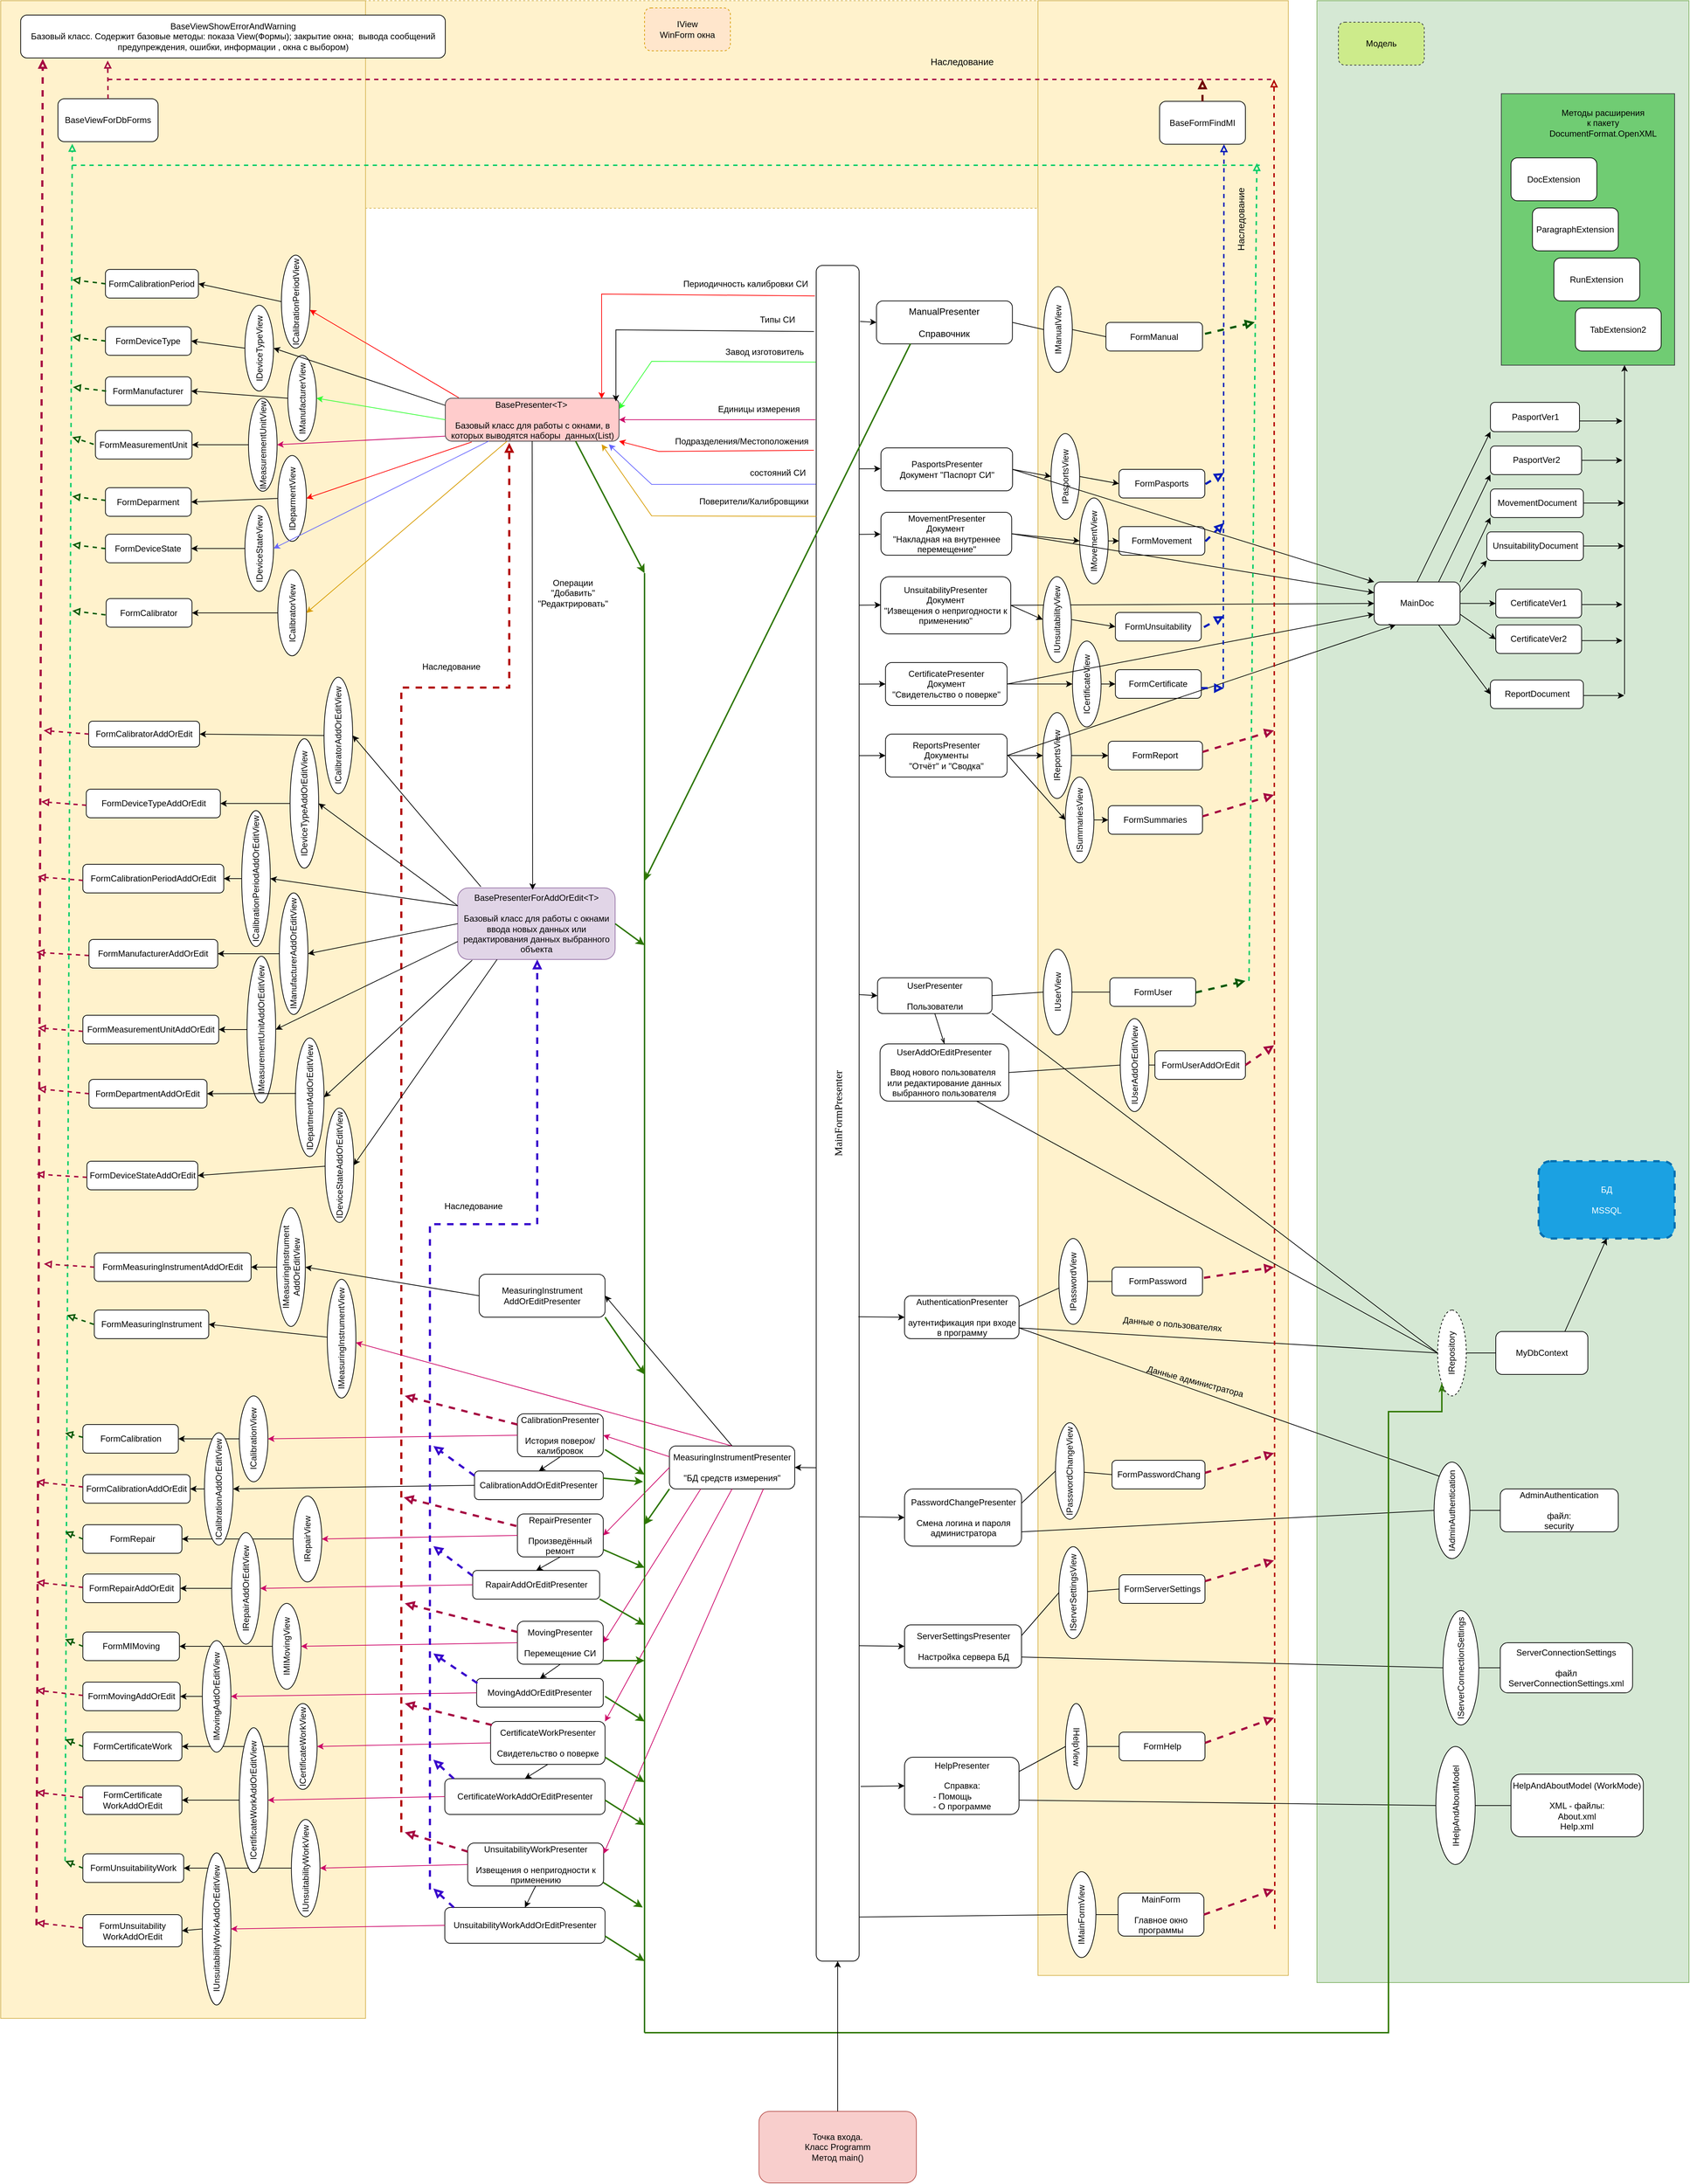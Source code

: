<mxfile version="18.0.3" type="device"><diagram id="C5RBs43oDa-KdzZeNtuy" name="Page-1"><mxGraphModel dx="2251" dy="2974" grid="1" gridSize="10" guides="1" tooltips="1" connect="1" arrows="1" fold="1" page="1" pageScale="1" pageWidth="827" pageHeight="1169" math="0" shadow="0"><root><mxCell id="WIyWlLk6GJQsqaUBKTNV-0"/><mxCell id="WIyWlLk6GJQsqaUBKTNV-1" parent="WIyWlLk6GJQsqaUBKTNV-0"/><mxCell id="iOrhmr6tsWobpaDVwFwm-7" value="" style="rounded=0;whiteSpace=wrap;html=1;fillColor=#d5e8d4;strokeColor=#82b366;" parent="WIyWlLk6GJQsqaUBKTNV-1" vertex="1"><mxGeometry x="1040" y="-1920" width="520" height="2770" as="geometry"/></mxCell><mxCell id="iOrhmr6tsWobpaDVwFwm-51" value="" style="rounded=0;whiteSpace=wrap;html=1;dashed=1;fillColor=#fff2cc;strokeColor=#d6b656;" parent="WIyWlLk6GJQsqaUBKTNV-1" vertex="1"><mxGeometry x="-297.68" y="-1920" width="970" height="290" as="geometry"/></mxCell><mxCell id="bQhasjlBpaYM0moWtx24-57" value="" style="rounded=0;whiteSpace=wrap;html=1;fillColor=#70CC73;strokeColor=#36393d;" parent="WIyWlLk6GJQsqaUBKTNV-1" vertex="1"><mxGeometry x="1297.75" y="-1790" width="242.25" height="379.42" as="geometry"/></mxCell><mxCell id="iOrhmr6tsWobpaDVwFwm-6" value="" style="rounded=0;whiteSpace=wrap;html=1;fillColor=#fff2cc;strokeColor=#d6b656;" parent="WIyWlLk6GJQsqaUBKTNV-1" vertex="1"><mxGeometry x="650" y="-1920" width="350" height="2760" as="geometry"/></mxCell><mxCell id="iOrhmr6tsWobpaDVwFwm-0" value="MainFormPresenter" style="rounded=1;whiteSpace=wrap;html=1;horizontal=0;fontSize=15;fontFamily=Times New Roman;fontStyle=0;spacing=4;" parent="WIyWlLk6GJQsqaUBKTNV-1" vertex="1"><mxGeometry x="340" y="-1550" width="60" height="2370" as="geometry"/></mxCell><mxCell id="iOrhmr6tsWobpaDVwFwm-1" value="HelpPresenter&lt;br&gt;&lt;span style=&quot;background-color: rgb(255 , 255 , 255)&quot;&gt;&lt;br&gt;Справка:&lt;/span&gt;&lt;br&gt;&lt;div style=&quot;text-align: left&quot;&gt;- Помощь&lt;/div&gt;&lt;div style=&quot;text-align: left&quot;&gt;- О программе&lt;/div&gt;" style="rounded=1;whiteSpace=wrap;html=1;rotation=0;" parent="WIyWlLk6GJQsqaUBKTNV-1" vertex="1"><mxGeometry x="463.5" y="535" width="160" height="80" as="geometry"/></mxCell><mxCell id="iOrhmr6tsWobpaDVwFwm-2" value="FormHelp" style="rounded=1;whiteSpace=wrap;html=1;" parent="WIyWlLk6GJQsqaUBKTNV-1" vertex="1"><mxGeometry x="763.5" y="500" width="120" height="40" as="geometry"/></mxCell><mxCell id="iOrhmr6tsWobpaDVwFwm-3" value="IHelpView" style="ellipse;whiteSpace=wrap;html=1;rotation=90;" parent="WIyWlLk6GJQsqaUBKTNV-1" vertex="1"><mxGeometry x="643.5" y="505" width="120" height="30" as="geometry"/></mxCell><mxCell id="iOrhmr6tsWobpaDVwFwm-4" value="IHelpAndAboutModel" style="ellipse;whiteSpace=wrap;html=1;rotation=-90;" parent="WIyWlLk6GJQsqaUBKTNV-1" vertex="1"><mxGeometry x="1151.25" y="575" width="165" height="55" as="geometry"/></mxCell><mxCell id="iOrhmr6tsWobpaDVwFwm-5" value="HelpAndAboutModel (WorkMode)&lt;br&gt;&lt;br&gt;XML - файлы:&lt;br&gt;About.xml&lt;br&gt;Help.xml&lt;br&gt;" style="rounded=1;whiteSpace=wrap;html=1;" parent="WIyWlLk6GJQsqaUBKTNV-1" vertex="1"><mxGeometry x="1311.25" y="558.75" width="185" height="87.5" as="geometry"/></mxCell><mxCell id="iOrhmr6tsWobpaDVwFwm-8" value="" style="rounded=0;whiteSpace=wrap;html=1;fillColor=#fff2cc;strokeColor=#d6b656;" parent="WIyWlLk6GJQsqaUBKTNV-1" vertex="1"><mxGeometry x="-800" y="-1920" width="510" height="2820" as="geometry"/></mxCell><mxCell id="iOrhmr6tsWobpaDVwFwm-9" value="MainForm&lt;br&gt;&lt;br&gt;Главное окно программы" style="rounded=1;whiteSpace=wrap;html=1;fillColor=default;" parent="WIyWlLk6GJQsqaUBKTNV-1" vertex="1"><mxGeometry x="762" y="725" width="120" height="60" as="geometry"/></mxCell><mxCell id="iOrhmr6tsWobpaDVwFwm-10" value="IMainFormView" style="ellipse;whiteSpace=wrap;html=1;fillColor=default;rotation=-90;" parent="WIyWlLk6GJQsqaUBKTNV-1" vertex="1"><mxGeometry x="651" y="735" width="120" height="40" as="geometry"/></mxCell><mxCell id="iOrhmr6tsWobpaDVwFwm-11" value="PasswordChangePresenter&lt;br&gt;&lt;br&gt;Смена логина и пароля администратора" style="rounded=1;whiteSpace=wrap;html=1;fillColor=default;" parent="WIyWlLk6GJQsqaUBKTNV-1" vertex="1"><mxGeometry x="463.5" y="160" width="163.5" height="80" as="geometry"/></mxCell><mxCell id="iOrhmr6tsWobpaDVwFwm-12" value="IAdminAuthentication&lt;br&gt;" style="ellipse;whiteSpace=wrap;html=1;fillColor=default;rotation=-90;" parent="WIyWlLk6GJQsqaUBKTNV-1" vertex="1"><mxGeometry x="1161.25" y="165" width="135" height="50" as="geometry"/></mxCell><mxCell id="iOrhmr6tsWobpaDVwFwm-13" value="IServerConnectionSettings" style="ellipse;whiteSpace=wrap;html=1;fillColor=default;rotation=-90;" parent="WIyWlLk6GJQsqaUBKTNV-1" vertex="1"><mxGeometry x="1161.25" y="385" width="160" height="50" as="geometry"/></mxCell><mxCell id="iOrhmr6tsWobpaDVwFwm-14" value="IPasswordChangeView" style="ellipse;whiteSpace=wrap;html=1;fillColor=default;rotation=-90;" parent="WIyWlLk6GJQsqaUBKTNV-1" vertex="1"><mxGeometry x="627" y="115" width="135" height="40" as="geometry"/></mxCell><mxCell id="iOrhmr6tsWobpaDVwFwm-15" value="IServerSettingsView" style="ellipse;whiteSpace=wrap;html=1;fillColor=default;rotation=-90;" parent="WIyWlLk6GJQsqaUBKTNV-1" vertex="1"><mxGeometry x="635" y="285" width="128.5" height="40" as="geometry"/></mxCell><mxCell id="iOrhmr6tsWobpaDVwFwm-16" value="ServerSettingsPresenter&lt;br&gt;&lt;br&gt;Настройка сервера БД" style="rounded=1;whiteSpace=wrap;html=1;fillColor=default;" parent="WIyWlLk6GJQsqaUBKTNV-1" vertex="1"><mxGeometry x="463.5" y="350" width="163.5" height="60" as="geometry"/></mxCell><mxCell id="iOrhmr6tsWobpaDVwFwm-17" value="FormPasswordChang" style="rounded=1;whiteSpace=wrap;html=1;fillColor=default;" parent="WIyWlLk6GJQsqaUBKTNV-1" vertex="1"><mxGeometry x="753.5" y="120" width="130" height="40" as="geometry"/></mxCell><mxCell id="iOrhmr6tsWobpaDVwFwm-18" value="FormServerSettings" style="rounded=1;whiteSpace=wrap;html=1;fillColor=default;" parent="WIyWlLk6GJQsqaUBKTNV-1" vertex="1"><mxGeometry x="763.5" y="280" width="120" height="40" as="geometry"/></mxCell><mxCell id="iOrhmr6tsWobpaDVwFwm-19" value="AdminAuthentication&lt;br&gt;&lt;br&gt;файл:&lt;br&gt;security" style="rounded=1;whiteSpace=wrap;html=1;fillColor=default;" parent="WIyWlLk6GJQsqaUBKTNV-1" vertex="1"><mxGeometry x="1296.25" y="160" width="165" height="60" as="geometry"/></mxCell><mxCell id="iOrhmr6tsWobpaDVwFwm-20" value="ServerConnectionSettings&lt;br&gt;&lt;br&gt;файл&lt;br&gt;ServerConnectionSettings.xml" style="rounded=1;whiteSpace=wrap;html=1;fillColor=default;" parent="WIyWlLk6GJQsqaUBKTNV-1" vertex="1"><mxGeometry x="1296.25" y="375" width="185" height="70" as="geometry"/></mxCell><mxCell id="iOrhmr6tsWobpaDVwFwm-21" value="" style="endArrow=none;html=1;rounded=0;entryX=0.5;entryY=0;entryDx=0;entryDy=0;exitX=1;exitY=0.75;exitDx=0;exitDy=0;" parent="WIyWlLk6GJQsqaUBKTNV-1" source="iOrhmr6tsWobpaDVwFwm-1" target="iOrhmr6tsWobpaDVwFwm-4" edge="1"><mxGeometry width="50" height="50" relative="1" as="geometry"><mxPoint x="623.5" y="720" as="sourcePoint"/><mxPoint x="673.5" y="670" as="targetPoint"/></mxGeometry></mxCell><mxCell id="iOrhmr6tsWobpaDVwFwm-22" value="" style="endArrow=none;html=1;rounded=0;entryX=0.5;entryY=1;entryDx=0;entryDy=0;exitX=1;exitY=0.25;exitDx=0;exitDy=0;" parent="WIyWlLk6GJQsqaUBKTNV-1" source="iOrhmr6tsWobpaDVwFwm-1" target="iOrhmr6tsWobpaDVwFwm-3" edge="1"><mxGeometry width="50" height="50" relative="1" as="geometry"><mxPoint x="563.5" y="740" as="sourcePoint"/><mxPoint x="613.5" y="690" as="targetPoint"/></mxGeometry></mxCell><mxCell id="iOrhmr6tsWobpaDVwFwm-23" value="" style="endArrow=none;html=1;rounded=0;entryX=0;entryY=0.5;entryDx=0;entryDy=0;exitX=0.5;exitY=0;exitDx=0;exitDy=0;" parent="WIyWlLk6GJQsqaUBKTNV-1" source="iOrhmr6tsWobpaDVwFwm-3" target="iOrhmr6tsWobpaDVwFwm-2" edge="1"><mxGeometry width="50" height="50" relative="1" as="geometry"><mxPoint x="713.5" y="550" as="sourcePoint"/><mxPoint x="763.5" y="500" as="targetPoint"/></mxGeometry></mxCell><mxCell id="iOrhmr6tsWobpaDVwFwm-24" value="" style="endArrow=none;html=1;rounded=0;entryX=0;entryY=0.5;entryDx=0;entryDy=0;" parent="WIyWlLk6GJQsqaUBKTNV-1" source="iOrhmr6tsWobpaDVwFwm-15" target="iOrhmr6tsWobpaDVwFwm-18" edge="1"><mxGeometry width="50" height="50" relative="1" as="geometry"><mxPoint x="723.5" y="400" as="sourcePoint"/><mxPoint x="773.5" y="350" as="targetPoint"/></mxGeometry></mxCell><mxCell id="iOrhmr6tsWobpaDVwFwm-25" value="" style="endArrow=none;html=1;rounded=0;entryX=0;entryY=0.5;entryDx=0;entryDy=0;" parent="WIyWlLk6GJQsqaUBKTNV-1" source="iOrhmr6tsWobpaDVwFwm-14" target="iOrhmr6tsWobpaDVwFwm-17" edge="1"><mxGeometry width="50" height="50" relative="1" as="geometry"><mxPoint x="713.5" y="250" as="sourcePoint"/><mxPoint x="763.5" y="200" as="targetPoint"/></mxGeometry></mxCell><mxCell id="iOrhmr6tsWobpaDVwFwm-26" value="" style="endArrow=none;html=1;rounded=0;entryX=0.5;entryY=0;entryDx=0;entryDy=0;exitX=1;exitY=0.25;exitDx=0;exitDy=0;" parent="WIyWlLk6GJQsqaUBKTNV-1" source="iOrhmr6tsWobpaDVwFwm-11" target="iOrhmr6tsWobpaDVwFwm-14" edge="1"><mxGeometry width="50" height="50" relative="1" as="geometry"><mxPoint x="533.5" y="130" as="sourcePoint"/><mxPoint x="583.5" y="80" as="targetPoint"/></mxGeometry></mxCell><mxCell id="iOrhmr6tsWobpaDVwFwm-27" value="" style="endArrow=none;html=1;rounded=0;entryX=0.5;entryY=0;entryDx=0;entryDy=0;exitX=1;exitY=0.25;exitDx=0;exitDy=0;" parent="WIyWlLk6GJQsqaUBKTNV-1" source="iOrhmr6tsWobpaDVwFwm-16" target="iOrhmr6tsWobpaDVwFwm-15" edge="1"><mxGeometry width="50" height="50" relative="1" as="geometry"><mxPoint x="583.5" y="330" as="sourcePoint"/><mxPoint x="633.5" y="280" as="targetPoint"/></mxGeometry></mxCell><mxCell id="iOrhmr6tsWobpaDVwFwm-28" value="" style="endArrow=none;html=1;rounded=0;entryX=0.5;entryY=0;entryDx=0;entryDy=0;exitX=1;exitY=0.75;exitDx=0;exitDy=0;" parent="WIyWlLk6GJQsqaUBKTNV-1" source="iOrhmr6tsWobpaDVwFwm-16" target="iOrhmr6tsWobpaDVwFwm-13" edge="1"><mxGeometry width="50" height="50" relative="1" as="geometry"><mxPoint x="563.5" y="500" as="sourcePoint"/><mxPoint x="613.5" y="450" as="targetPoint"/></mxGeometry></mxCell><mxCell id="iOrhmr6tsWobpaDVwFwm-29" value="" style="endArrow=none;html=1;rounded=0;entryX=0.5;entryY=0;entryDx=0;entryDy=0;exitX=1;exitY=0.75;exitDx=0;exitDy=0;" parent="WIyWlLk6GJQsqaUBKTNV-1" source="iOrhmr6tsWobpaDVwFwm-11" target="iOrhmr6tsWobpaDVwFwm-12" edge="1"><mxGeometry width="50" height="50" relative="1" as="geometry"><mxPoint x="563.5" y="320" as="sourcePoint"/><mxPoint x="613.5" y="270" as="targetPoint"/></mxGeometry></mxCell><mxCell id="iOrhmr6tsWobpaDVwFwm-30" value="" style="endArrow=none;html=1;rounded=0;entryX=0;entryY=0.5;entryDx=0;entryDy=0;exitX=0.5;exitY=1;exitDx=0;exitDy=0;" parent="WIyWlLk6GJQsqaUBKTNV-1" source="iOrhmr6tsWobpaDVwFwm-4" target="iOrhmr6tsWobpaDVwFwm-5" edge="1"><mxGeometry width="50" height="50" relative="1" as="geometry"><mxPoint x="1326.25" y="652.5" as="sourcePoint"/><mxPoint x="1396.961" y="602.5" as="targetPoint"/></mxGeometry></mxCell><mxCell id="iOrhmr6tsWobpaDVwFwm-31" value="" style="endArrow=none;html=1;rounded=0;entryX=0;entryY=0.5;entryDx=0;entryDy=0;exitX=0.5;exitY=1;exitDx=0;exitDy=0;" parent="WIyWlLk6GJQsqaUBKTNV-1" source="iOrhmr6tsWobpaDVwFwm-13" target="iOrhmr6tsWobpaDVwFwm-20" edge="1"><mxGeometry width="50" height="50" relative="1" as="geometry"><mxPoint x="1261.25" y="450" as="sourcePoint"/><mxPoint x="1311.25" y="400" as="targetPoint"/></mxGeometry></mxCell><mxCell id="iOrhmr6tsWobpaDVwFwm-32" value="" style="endArrow=none;html=1;rounded=0;entryX=0;entryY=0.5;entryDx=0;entryDy=0;exitX=0.5;exitY=1;exitDx=0;exitDy=0;" parent="WIyWlLk6GJQsqaUBKTNV-1" source="iOrhmr6tsWobpaDVwFwm-12" target="iOrhmr6tsWobpaDVwFwm-19" edge="1"><mxGeometry width="50" height="50" relative="1" as="geometry"><mxPoint x="1251.25" y="280" as="sourcePoint"/><mxPoint x="1301.25" y="230" as="targetPoint"/></mxGeometry></mxCell><mxCell id="iOrhmr6tsWobpaDVwFwm-33" value="IPasswordView" style="ellipse;whiteSpace=wrap;html=1;fillColor=default;rotation=-90;" parent="WIyWlLk6GJQsqaUBKTNV-1" vertex="1"><mxGeometry x="639.25" y="-150" width="120" height="40" as="geometry"/></mxCell><mxCell id="iOrhmr6tsWobpaDVwFwm-34" value="AuthenticationPresenter&lt;br&gt;&lt;br&gt;аутентификация при входе в программу" style="rounded=1;whiteSpace=wrap;html=1;fillColor=default;" parent="WIyWlLk6GJQsqaUBKTNV-1" vertex="1"><mxGeometry x="463.5" y="-110" width="160" height="60" as="geometry"/></mxCell><mxCell id="iOrhmr6tsWobpaDVwFwm-36" value="" style="endArrow=none;html=1;rounded=0;exitX=1;exitY=0.75;exitDx=0;exitDy=0;entryX=1;entryY=0;entryDx=0;entryDy=0;" parent="WIyWlLk6GJQsqaUBKTNV-1" source="iOrhmr6tsWobpaDVwFwm-34" target="iOrhmr6tsWobpaDVwFwm-12" edge="1"><mxGeometry width="50" height="50" relative="1" as="geometry"><mxPoint x="883.5" y="-10" as="sourcePoint"/><mxPoint x="933.5" y="-60" as="targetPoint"/></mxGeometry></mxCell><mxCell id="iOrhmr6tsWobpaDVwFwm-37" value="" style="endArrow=none;html=1;rounded=0;exitX=1;exitY=0.25;exitDx=0;exitDy=0;" parent="WIyWlLk6GJQsqaUBKTNV-1" source="iOrhmr6tsWobpaDVwFwm-34" target="iOrhmr6tsWobpaDVwFwm-33" edge="1"><mxGeometry width="50" height="50" relative="1" as="geometry"><mxPoint x="543.5" y="-140" as="sourcePoint"/><mxPoint x="593.5" y="-190" as="targetPoint"/></mxGeometry></mxCell><mxCell id="iOrhmr6tsWobpaDVwFwm-38" value="FormPassword" style="rounded=1;whiteSpace=wrap;html=1;fillColor=default;" parent="WIyWlLk6GJQsqaUBKTNV-1" vertex="1"><mxGeometry x="753.5" y="-150" width="126.5" height="40" as="geometry"/></mxCell><mxCell id="iOrhmr6tsWobpaDVwFwm-39" value="" style="endArrow=none;html=1;rounded=0;entryX=0;entryY=0.5;entryDx=0;entryDy=0;exitX=0.5;exitY=1;exitDx=0;exitDy=0;" parent="WIyWlLk6GJQsqaUBKTNV-1" source="iOrhmr6tsWobpaDVwFwm-33" target="iOrhmr6tsWobpaDVwFwm-38" edge="1"><mxGeometry width="50" height="50" relative="1" as="geometry"><mxPoint x="613.5" y="30" as="sourcePoint"/><mxPoint x="663.5" y="-20" as="targetPoint"/></mxGeometry></mxCell><mxCell id="iOrhmr6tsWobpaDVwFwm-40" value="MyDbContext" style="rounded=1;whiteSpace=wrap;html=1;strokeWidth=1;" parent="WIyWlLk6GJQsqaUBKTNV-1" vertex="1"><mxGeometry x="1290" y="-59.97" width="128.75" height="59.98" as="geometry"/></mxCell><mxCell id="iOrhmr6tsWobpaDVwFwm-41" value="IRepository" style="ellipse;whiteSpace=wrap;html=1;fillColor=default;rotation=-90;dashed=1;" parent="WIyWlLk6GJQsqaUBKTNV-1" vertex="1"><mxGeometry x="1168.75" y="-49.98" width="120" height="40" as="geometry"/></mxCell><mxCell id="iOrhmr6tsWobpaDVwFwm-42" value="" style="endArrow=none;html=1;rounded=0;entryX=0.5;entryY=0;entryDx=0;entryDy=0;exitX=1;exitY=0.75;exitDx=0;exitDy=0;" parent="WIyWlLk6GJQsqaUBKTNV-1" source="iOrhmr6tsWobpaDVwFwm-34" target="iOrhmr6tsWobpaDVwFwm-41" edge="1"><mxGeometry width="50" height="50" relative="1" as="geometry"><mxPoint x="883.5" y="40" as="sourcePoint"/><mxPoint x="933.5" y="-10" as="targetPoint"/></mxGeometry></mxCell><mxCell id="iOrhmr6tsWobpaDVwFwm-43" value="" style="endArrow=none;html=1;rounded=0;entryX=0;entryY=0.5;entryDx=0;entryDy=0;exitX=0.5;exitY=1;exitDx=0;exitDy=0;" parent="WIyWlLk6GJQsqaUBKTNV-1" source="iOrhmr6tsWobpaDVwFwm-41" target="iOrhmr6tsWobpaDVwFwm-40" edge="1"><mxGeometry width="50" height="50" relative="1" as="geometry"><mxPoint x="1251.25" y="80.02" as="sourcePoint"/><mxPoint x="1301.25" y="30.02" as="targetPoint"/></mxGeometry></mxCell><mxCell id="iOrhmr6tsWobpaDVwFwm-45" value="Модель" style="rounded=1;whiteSpace=wrap;html=1;dashed=1;fillColor=#cdeb8b;strokeColor=#36393d;" parent="WIyWlLk6GJQsqaUBKTNV-1" vertex="1"><mxGeometry x="1070" y="-1890" width="120" height="60" as="geometry"/></mxCell><mxCell id="iOrhmr6tsWobpaDVwFwm-46" value="" style="endArrow=classic;html=1;rounded=0;entryX=0;entryY=0.5;entryDx=0;entryDy=0;exitX=1.036;exitY=0.897;exitDx=0;exitDy=0;exitPerimeter=0;endFill=1;" parent="WIyWlLk6GJQsqaUBKTNV-1" source="iOrhmr6tsWobpaDVwFwm-0" target="iOrhmr6tsWobpaDVwFwm-1" edge="1"><mxGeometry width="50" height="50" relative="1" as="geometry"><mxPoint x="413.5" y="514" as="sourcePoint"/><mxPoint x="473.5" y="650" as="targetPoint"/></mxGeometry></mxCell><mxCell id="iOrhmr6tsWobpaDVwFwm-48" value="" style="endArrow=classic;html=1;rounded=0;entryX=0;entryY=0.5;entryDx=0;entryDy=0;exitX=0.994;exitY=0.814;exitDx=0;exitDy=0;exitPerimeter=0;endFill=1;" parent="WIyWlLk6GJQsqaUBKTNV-1" source="iOrhmr6tsWobpaDVwFwm-0" target="iOrhmr6tsWobpaDVwFwm-16" edge="1"><mxGeometry width="50" height="50" relative="1" as="geometry"><mxPoint x="414.94" y="216.0" as="sourcePoint"/><mxPoint x="463.5" y="400" as="targetPoint"/></mxGeometry></mxCell><mxCell id="iOrhmr6tsWobpaDVwFwm-49" value="" style="endArrow=classic;html=1;rounded=0;exitX=1.012;exitY=0.738;exitDx=0;exitDy=0;exitPerimeter=0;entryX=0;entryY=0.5;entryDx=0;entryDy=0;endFill=1;" parent="WIyWlLk6GJQsqaUBKTNV-1" source="iOrhmr6tsWobpaDVwFwm-0" target="iOrhmr6tsWobpaDVwFwm-11" edge="1"><mxGeometry width="50" height="50" relative="1" as="geometry"><mxPoint x="417.76" y="-54" as="sourcePoint"/><mxPoint x="453.5" y="200" as="targetPoint"/></mxGeometry></mxCell><mxCell id="iOrhmr6tsWobpaDVwFwm-50" value="" style="endArrow=classic;html=1;rounded=0;entryX=0;entryY=0.5;entryDx=0;entryDy=0;exitX=0.983;exitY=0.62;exitDx=0;exitDy=0;exitPerimeter=0;" parent="WIyWlLk6GJQsqaUBKTNV-1" source="iOrhmr6tsWobpaDVwFwm-0" target="iOrhmr6tsWobpaDVwFwm-34" edge="1"><mxGeometry width="50" height="50" relative="1" as="geometry"><mxPoint x="416.2" y="-138" as="sourcePoint"/><mxPoint x="493.5" y="160" as="targetPoint"/></mxGeometry></mxCell><mxCell id="iOrhmr6tsWobpaDVwFwm-52" value="" style="endArrow=none;html=1;rounded=0;exitX=0.5;exitY=0;exitDx=0;exitDy=0;entryX=0.998;entryY=0.974;entryDx=0;entryDy=0;entryPerimeter=0;" parent="WIyWlLk6GJQsqaUBKTNV-1" source="iOrhmr6tsWobpaDVwFwm-10" target="iOrhmr6tsWobpaDVwFwm-0" edge="1"><mxGeometry width="50" height="50" relative="1" as="geometry"><mxPoint x="230" y="370" as="sourcePoint"/><mxPoint x="280" y="320" as="targetPoint"/></mxGeometry></mxCell><mxCell id="orZif-8edOw4hiLKbCBd-2" value="Данные о пользователях" style="text;html=1;strokeColor=none;fillColor=none;align=center;verticalAlign=middle;whiteSpace=wrap;rounded=0;rotation=5;" parent="WIyWlLk6GJQsqaUBKTNV-1" vertex="1"><mxGeometry x="748.25" y="-89.98" width="180" height="40" as="geometry"/></mxCell><mxCell id="orZif-8edOw4hiLKbCBd-3" value="Данные администратора" style="text;html=1;strokeColor=none;fillColor=none;align=center;verticalAlign=middle;whiteSpace=wrap;rounded=0;rotation=15;" parent="WIyWlLk6GJQsqaUBKTNV-1" vertex="1"><mxGeometry x="795.02" y="-5" width="150" height="30" as="geometry"/></mxCell><mxCell id="orZif-8edOw4hiLKbCBd-8" value="IUserView" style="ellipse;whiteSpace=wrap;html=1;fillColor=default;rotation=-90;" parent="WIyWlLk6GJQsqaUBKTNV-1" vertex="1"><mxGeometry x="617.5" y="-554.42" width="120" height="40" as="geometry"/></mxCell><mxCell id="orZif-8edOw4hiLKbCBd-9" value="UserPresenter&lt;br&gt;&lt;br&gt;Пользователи" style="rounded=1;whiteSpace=wrap;html=1;fillColor=default;" parent="WIyWlLk6GJQsqaUBKTNV-1" vertex="1"><mxGeometry x="425.75" y="-554.42" width="160" height="50" as="geometry"/></mxCell><mxCell id="orZif-8edOw4hiLKbCBd-10" value="" style="endArrow=none;html=1;rounded=0;exitX=1;exitY=0.5;exitDx=0;exitDy=0;entryX=0.5;entryY=0;entryDx=0;entryDy=0;" parent="WIyWlLk6GJQsqaUBKTNV-1" source="orZif-8edOw4hiLKbCBd-9" target="orZif-8edOw4hiLKbCBd-8" edge="1"><mxGeometry width="50" height="50" relative="1" as="geometry"><mxPoint x="379.5" y="-464.42" as="sourcePoint"/><mxPoint x="839.38" y="-574.42" as="targetPoint"/></mxGeometry></mxCell><mxCell id="orZif-8edOw4hiLKbCBd-11" value="FormUser" style="rounded=1;whiteSpace=wrap;html=1;fillColor=default;" parent="WIyWlLk6GJQsqaUBKTNV-1" vertex="1"><mxGeometry x="750.5" y="-554.42" width="120" height="40" as="geometry"/></mxCell><mxCell id="orZif-8edOw4hiLKbCBd-12" value="" style="endArrow=none;html=1;rounded=0;entryX=0;entryY=0.5;entryDx=0;entryDy=0;exitX=0.5;exitY=1;exitDx=0;exitDy=0;" parent="WIyWlLk6GJQsqaUBKTNV-1" source="orZif-8edOw4hiLKbCBd-8" target="orZif-8edOw4hiLKbCBd-11" edge="1"><mxGeometry width="50" height="50" relative="1" as="geometry"><mxPoint x="880.5" y="-634.42" as="sourcePoint"/><mxPoint x="820.5" y="-634.42" as="targetPoint"/></mxGeometry></mxCell><mxCell id="orZif-8edOw4hiLKbCBd-17" value="" style="endArrow=classic;html=1;rounded=0;entryX=0;entryY=0.5;entryDx=0;entryDy=0;startArrow=none;exitX=1.002;exitY=0.43;exitDx=0;exitDy=0;exitPerimeter=0;" parent="WIyWlLk6GJQsqaUBKTNV-1" source="iOrhmr6tsWobpaDVwFwm-0" target="orZif-8edOw4hiLKbCBd-9" edge="1"><mxGeometry width="50" height="50" relative="1" as="geometry"><mxPoint x="383.5" y="-554.42" as="sourcePoint"/><mxPoint x="453.38" y="695.58" as="targetPoint"/></mxGeometry></mxCell><mxCell id="orZif-8edOw4hiLKbCBd-21" value="FormUserAddOrEdit" style="rounded=1;whiteSpace=wrap;html=1;" parent="WIyWlLk6GJQsqaUBKTNV-1" vertex="1"><mxGeometry x="813.5" y="-452.42" width="126.5" height="40" as="geometry"/></mxCell><mxCell id="orZif-8edOw4hiLKbCBd-22" value="IUserAddOrEditView" style="ellipse;whiteSpace=wrap;html=1;fillColor=default;rotation=-90;" parent="WIyWlLk6GJQsqaUBKTNV-1" vertex="1"><mxGeometry x="720" y="-452.42" width="130" height="40" as="geometry"/></mxCell><mxCell id="orZif-8edOw4hiLKbCBd-25" value="" style="endArrow=none;html=1;rounded=0;entryX=1;entryY=0.5;entryDx=0;entryDy=0;exitX=0.5;exitY=0;exitDx=0;exitDy=0;" parent="WIyWlLk6GJQsqaUBKTNV-1" source="orZif-8edOw4hiLKbCBd-22" target="orZif-8edOw4hiLKbCBd-20" edge="1"><mxGeometry width="50" height="50" relative="1" as="geometry"><mxPoint x="29.5" y="-284.42" as="sourcePoint"/><mxPoint x="79.5" y="-334.42" as="targetPoint"/></mxGeometry></mxCell><mxCell id="orZif-8edOw4hiLKbCBd-27" value="" style="endArrow=none;html=1;rounded=0;exitX=0;exitY=0.5;exitDx=0;exitDy=0;entryX=0.5;entryY=1;entryDx=0;entryDy=0;" parent="WIyWlLk6GJQsqaUBKTNV-1" source="orZif-8edOw4hiLKbCBd-21" target="orZif-8edOw4hiLKbCBd-22" edge="1"><mxGeometry width="50" height="50" relative="1" as="geometry"><mxPoint x="1130.5" y="-414.42" as="sourcePoint"/><mxPoint x="743.5" y="-434.42" as="targetPoint"/></mxGeometry></mxCell><mxCell id="orZif-8edOw4hiLKbCBd-28" value="" style="endArrow=none;html=1;rounded=0;entryX=0.5;entryY=1;entryDx=0;entryDy=0;exitX=0.5;exitY=0;exitDx=0;exitDy=0;startArrow=openThin;startFill=0;" parent="WIyWlLk6GJQsqaUBKTNV-1" source="orZif-8edOw4hiLKbCBd-20" target="orZif-8edOw4hiLKbCBd-9" edge="1"><mxGeometry width="50" height="50" relative="1" as="geometry"><mxPoint x="299.5" y="-304.42" as="sourcePoint"/><mxPoint x="349.5" y="-354.42" as="targetPoint"/></mxGeometry></mxCell><mxCell id="orZif-8edOw4hiLKbCBd-30" value="" style="endArrow=block;html=1;rounded=0;endFill=0;dashed=1;strokeWidth=3;fillColor=#e51400;strokeColor=#B20000;edgeStyle=orthogonalEdgeStyle;entryX=0.368;entryY=1.04;entryDx=0;entryDy=0;entryPerimeter=0;" parent="WIyWlLk6GJQsqaUBKTNV-1" target="bQhasjlBpaYM0moWtx24-75" edge="1"><mxGeometry width="50" height="50" relative="1" as="geometry"><mxPoint x="-240" y="640" as="sourcePoint"/><mxPoint x="-240" y="-1046" as="targetPoint"/><Array as="points"><mxPoint x="-240" y="-960"/><mxPoint x="-89" y="-960"/></Array></mxGeometry></mxCell><mxCell id="orZif-8edOw4hiLKbCBd-31" value="BaseViewForDbForms" style="rounded=1;whiteSpace=wrap;html=1;" parent="WIyWlLk6GJQsqaUBKTNV-1" vertex="1"><mxGeometry x="-720" y="-1783" width="140" height="60" as="geometry"/></mxCell><mxCell id="orZif-8edOw4hiLKbCBd-34" value="BaseViewShowErrorAndWarning&lt;br&gt;Базовый класс. Содержит базовые методы: показа View(Формы); закрытие окна;&amp;nbsp; вывода сообщений предупреждения, ошибки, информации , окна с выбором)" style="rounded=1;whiteSpace=wrap;html=1;" parent="WIyWlLk6GJQsqaUBKTNV-1" vertex="1"><mxGeometry x="-772.12" y="-1900" width="593.62" height="60" as="geometry"/></mxCell><mxCell id="orZif-8edOw4hiLKbCBd-35" value="" style="endArrow=block;html=1;rounded=0;endFill=0;dashed=1;strokeWidth=2;fillColor=#cdeb8b;strokeColor=#00CC66;" parent="WIyWlLk6GJQsqaUBKTNV-1" edge="1"><mxGeometry width="50" height="50" relative="1" as="geometry"><mxPoint x="-710" y="680" as="sourcePoint"/><mxPoint x="-700" y="-1720" as="targetPoint"/></mxGeometry></mxCell><mxCell id="orZif-8edOw4hiLKbCBd-36" value="" style="endArrow=block;html=1;rounded=0;endFill=0;dashed=1;strokeWidth=3;fillColor=#d80073;strokeColor=#A50040;entryX=0.052;entryY=1.022;entryDx=0;entryDy=0;entryPerimeter=0;" parent="WIyWlLk6GJQsqaUBKTNV-1" target="orZif-8edOw4hiLKbCBd-34" edge="1"><mxGeometry width="50" height="50" relative="1" as="geometry"><mxPoint x="-750" y="770" as="sourcePoint"/><mxPoint x="-640" y="-1140" as="targetPoint"/></mxGeometry></mxCell><mxCell id="orZif-8edOw4hiLKbCBd-37" value="" style="endArrow=block;html=1;rounded=0;endFill=0;dashed=1;strokeWidth=2;fillColor=#d80073;strokeColor=#A50040;exitX=0.5;exitY=0;exitDx=0;exitDy=0;entryX=0.205;entryY=1.061;entryDx=0;entryDy=0;entryPerimeter=0;" parent="WIyWlLk6GJQsqaUBKTNV-1" source="orZif-8edOw4hiLKbCBd-31" target="orZif-8edOw4hiLKbCBd-34" edge="1"><mxGeometry width="50" height="50" relative="1" as="geometry"><mxPoint x="-554.47" y="-2040" as="sourcePoint"/><mxPoint x="-554.94" y="-2130" as="targetPoint"/></mxGeometry></mxCell><mxCell id="orZif-8edOw4hiLKbCBd-41" value="Наследование" style="text;html=1;strokeColor=none;fillColor=none;align=center;verticalAlign=middle;whiteSpace=wrap;rounded=0;rotation=-90;fontSize=13;" parent="WIyWlLk6GJQsqaUBKTNV-1" vertex="1"><mxGeometry x="883.25" y="-1630" width="100" height="30" as="geometry"/></mxCell><mxCell id="orZif-8edOw4hiLKbCBd-44" value="Наследование" style="text;html=1;strokeColor=none;fillColor=none;align=center;verticalAlign=middle;whiteSpace=wrap;rounded=0;rotation=0;fontSize=13;" parent="WIyWlLk6GJQsqaUBKTNV-1" vertex="1"><mxGeometry x="493.5" y="-1850" width="100" height="30" as="geometry"/></mxCell><mxCell id="orZif-8edOw4hiLKbCBd-45" value="ManualPresenter&lt;br&gt;&lt;br&gt;Справочник" style="rounded=1;whiteSpace=wrap;html=1;fontSize=13;" parent="WIyWlLk6GJQsqaUBKTNV-1" vertex="1"><mxGeometry x="424.25" y="-1500.42" width="190" height="60" as="geometry"/></mxCell><mxCell id="orZif-8edOw4hiLKbCBd-46" value="IManualView" style="ellipse;whiteSpace=wrap;html=1;fillColor=default;rotation=-90;" parent="WIyWlLk6GJQsqaUBKTNV-1" vertex="1"><mxGeometry x="618.02" y="-1480.42" width="120" height="40" as="geometry"/></mxCell><mxCell id="orZif-8edOw4hiLKbCBd-47" value="" style="endArrow=none;html=1;rounded=0;exitX=1;exitY=0.5;exitDx=0;exitDy=0;entryX=0.5;entryY=0;entryDx=0;entryDy=0;" parent="WIyWlLk6GJQsqaUBKTNV-1" source="orZif-8edOw4hiLKbCBd-45" target="orZif-8edOw4hiLKbCBd-46" edge="1"><mxGeometry width="50" height="50" relative="1" as="geometry"><mxPoint x="188.02" y="-1530.42" as="sourcePoint"/><mxPoint x="627.9" y="-1630.42" as="targetPoint"/></mxGeometry></mxCell><mxCell id="orZif-8edOw4hiLKbCBd-48" value="FormManual" style="rounded=1;whiteSpace=wrap;html=1;fillColor=default;" parent="WIyWlLk6GJQsqaUBKTNV-1" vertex="1"><mxGeometry x="745.02" y="-1470.42" width="134.98" height="40" as="geometry"/></mxCell><mxCell id="orZif-8edOw4hiLKbCBd-49" value="" style="endArrow=none;html=1;rounded=0;entryX=0;entryY=0.5;entryDx=0;entryDy=0;exitX=0.5;exitY=1;exitDx=0;exitDy=0;" parent="WIyWlLk6GJQsqaUBKTNV-1" source="orZif-8edOw4hiLKbCBd-46" target="orZif-8edOw4hiLKbCBd-48" edge="1"><mxGeometry width="50" height="50" relative="1" as="geometry"><mxPoint x="875.02" y="-1550.42" as="sourcePoint"/><mxPoint x="815.02" y="-1550.42" as="targetPoint"/></mxGeometry></mxCell><mxCell id="orZif-8edOw4hiLKbCBd-50" value="" style="endArrow=classicThin;html=1;rounded=0;exitX=0.25;exitY=1;exitDx=0;exitDy=0;fillColor=#60a917;strokeColor=#2D7600;strokeWidth=2;endFill=1;" parent="WIyWlLk6GJQsqaUBKTNV-1" source="orZif-8edOw4hiLKbCBd-45" edge="1"><mxGeometry width="50" height="50" relative="1" as="geometry"><mxPoint x="110" y="-790" as="sourcePoint"/><mxPoint x="100" y="-690" as="targetPoint"/></mxGeometry></mxCell><mxCell id="orZif-8edOw4hiLKbCBd-52" value="" style="endArrow=classic;html=1;rounded=0;entryX=0;entryY=0.5;entryDx=0;entryDy=0;exitX=1.021;exitY=0.033;exitDx=0;exitDy=0;exitPerimeter=0;" parent="WIyWlLk6GJQsqaUBKTNV-1" source="iOrhmr6tsWobpaDVwFwm-0" target="orZif-8edOw4hiLKbCBd-45" edge="1"><mxGeometry width="50" height="50" relative="1" as="geometry"><mxPoint x="370" y="-1608.42" as="sourcePoint"/><mxPoint x="206.58" y="-1021.18" as="targetPoint"/></mxGeometry></mxCell><mxCell id="bQhasjlBpaYM0moWtx24-1" value="MovementPresenter&lt;br&gt;Документ&amp;nbsp;&lt;br&gt;&quot;Накладная на внутреннее перемещение&quot;" style="rounded=1;whiteSpace=wrap;html=1;" parent="WIyWlLk6GJQsqaUBKTNV-1" vertex="1"><mxGeometry x="430.5" y="-1205" width="182.75" height="60" as="geometry"/></mxCell><mxCell id="bQhasjlBpaYM0moWtx24-2" value="PasportsPresenter&lt;br&gt;Документ&amp;nbsp;&quot;Паспорт СИ&quot;" style="rounded=1;whiteSpace=wrap;html=1;" parent="WIyWlLk6GJQsqaUBKTNV-1" vertex="1"><mxGeometry x="430.5" y="-1295" width="184" height="60" as="geometry"/></mxCell><mxCell id="bQhasjlBpaYM0moWtx24-3" value="ReportsPresenter&lt;br&gt;Документы&lt;br&gt;&quot;Отчёт&quot; и &quot;Сводка&quot;" style="rounded=1;whiteSpace=wrap;html=1;" parent="WIyWlLk6GJQsqaUBKTNV-1" vertex="1"><mxGeometry x="436.87" y="-895" width="170" height="60" as="geometry"/></mxCell><mxCell id="bQhasjlBpaYM0moWtx24-5" value="UnsuitabilityPresenter&lt;br&gt;Документ&lt;br&gt;&quot;Извещения о непригодности к применению&quot;" style="rounded=1;whiteSpace=wrap;html=1;" parent="WIyWlLk6GJQsqaUBKTNV-1" vertex="1"><mxGeometry x="430" y="-1115" width="182" height="80" as="geometry"/></mxCell><mxCell id="bQhasjlBpaYM0moWtx24-6" value="СertificatePresenter&lt;br&gt;Документ&lt;br&gt;&quot;Свидетельство о поверке&quot;" style="rounded=1;whiteSpace=wrap;html=1;" parent="WIyWlLk6GJQsqaUBKTNV-1" vertex="1"><mxGeometry x="436.87" y="-995" width="170" height="60" as="geometry"/></mxCell><mxCell id="bQhasjlBpaYM0moWtx24-7" value="IPasportsView" style="ellipse;whiteSpace=wrap;html=1;fillColor=default;rotation=-90;" parent="WIyWlLk6GJQsqaUBKTNV-1" vertex="1"><mxGeometry x="628.25" y="-1275" width="120" height="40" as="geometry"/></mxCell><mxCell id="bQhasjlBpaYM0moWtx24-8" value="IMovementView" style="ellipse;whiteSpace=wrap;html=1;fillColor=default;rotation=-90;" parent="WIyWlLk6GJQsqaUBKTNV-1" vertex="1"><mxGeometry x="668.25" y="-1185" width="120" height="40" as="geometry"/></mxCell><mxCell id="bQhasjlBpaYM0moWtx24-10" value="IСertificateView" style="ellipse;whiteSpace=wrap;html=1;fillColor=default;rotation=-90;" parent="WIyWlLk6GJQsqaUBKTNV-1" vertex="1"><mxGeometry x="658.25" y="-985" width="120" height="40" as="geometry"/></mxCell><mxCell id="bQhasjlBpaYM0moWtx24-11" value="IReportsView" style="ellipse;whiteSpace=wrap;html=1;fillColor=default;rotation=-90;" parent="WIyWlLk6GJQsqaUBKTNV-1" vertex="1"><mxGeometry x="616.75" y="-885" width="120" height="40" as="geometry"/></mxCell><mxCell id="bQhasjlBpaYM0moWtx24-12" value="ISummariesView" style="ellipse;whiteSpace=wrap;html=1;fillColor=default;rotation=-90;" parent="WIyWlLk6GJQsqaUBKTNV-1" vertex="1"><mxGeometry x="648.25" y="-795" width="120" height="40" as="geometry"/></mxCell><mxCell id="bQhasjlBpaYM0moWtx24-13" value="FormPasports" style="rounded=1;whiteSpace=wrap;html=1;" parent="WIyWlLk6GJQsqaUBKTNV-1" vertex="1"><mxGeometry x="763.25" y="-1265" width="120" height="40" as="geometry"/></mxCell><mxCell id="bQhasjlBpaYM0moWtx24-14" value="FormMovement" style="rounded=1;whiteSpace=wrap;html=1;" parent="WIyWlLk6GJQsqaUBKTNV-1" vertex="1"><mxGeometry x="763.25" y="-1185" width="120" height="40" as="geometry"/></mxCell><mxCell id="bQhasjlBpaYM0moWtx24-15" value="FormUnsuitability" style="rounded=1;whiteSpace=wrap;html=1;" parent="WIyWlLk6GJQsqaUBKTNV-1" vertex="1"><mxGeometry x="758.25" y="-1065" width="120" height="40" as="geometry"/></mxCell><mxCell id="bQhasjlBpaYM0moWtx24-16" value="FormСertificate" style="rounded=1;whiteSpace=wrap;html=1;" parent="WIyWlLk6GJQsqaUBKTNV-1" vertex="1"><mxGeometry x="758.25" y="-985" width="120" height="40" as="geometry"/></mxCell><mxCell id="bQhasjlBpaYM0moWtx24-17" value="FormReport" style="rounded=1;whiteSpace=wrap;html=1;" parent="WIyWlLk6GJQsqaUBKTNV-1" vertex="1"><mxGeometry x="748.25" y="-885" width="131.75" height="40" as="geometry"/></mxCell><mxCell id="bQhasjlBpaYM0moWtx24-18" value="FormSummaries" style="rounded=1;whiteSpace=wrap;html=1;" parent="WIyWlLk6GJQsqaUBKTNV-1" vertex="1"><mxGeometry x="748.25" y="-795" width="131.75" height="40" as="geometry"/></mxCell><mxCell id="bQhasjlBpaYM0moWtx24-19" value="MainDoc" style="rounded=1;whiteSpace=wrap;html=1;" parent="WIyWlLk6GJQsqaUBKTNV-1" vertex="1"><mxGeometry x="1120" y="-1107.58" width="120" height="60" as="geometry"/></mxCell><mxCell id="bQhasjlBpaYM0moWtx24-20" value="MovementDocument" style="rounded=1;whiteSpace=wrap;html=1;" parent="WIyWlLk6GJQsqaUBKTNV-1" vertex="1"><mxGeometry x="1282.5" y="-1237.58" width="130" height="40" as="geometry"/></mxCell><mxCell id="bQhasjlBpaYM0moWtx24-21" value="PasportVer2" style="rounded=1;whiteSpace=wrap;html=1;" parent="WIyWlLk6GJQsqaUBKTNV-1" vertex="1"><mxGeometry x="1282.5" y="-1297.58" width="127.5" height="40" as="geometry"/></mxCell><mxCell id="bQhasjlBpaYM0moWtx24-22" value="UnsuitabilityDocument" style="rounded=1;whiteSpace=wrap;html=1;" parent="WIyWlLk6GJQsqaUBKTNV-1" vertex="1"><mxGeometry x="1277.5" y="-1177.58" width="135" height="40" as="geometry"/></mxCell><mxCell id="bQhasjlBpaYM0moWtx24-23" value="СertificateVer1" style="rounded=1;whiteSpace=wrap;html=1;" parent="WIyWlLk6GJQsqaUBKTNV-1" vertex="1"><mxGeometry x="1290" y="-1097.58" width="120" height="40" as="geometry"/></mxCell><mxCell id="bQhasjlBpaYM0moWtx24-25" value="ReportDocument" style="rounded=1;whiteSpace=wrap;html=1;" parent="WIyWlLk6GJQsqaUBKTNV-1" vertex="1"><mxGeometry x="1282.5" y="-970.58" width="130" height="40" as="geometry"/></mxCell><mxCell id="bQhasjlBpaYM0moWtx24-26" value="СertificateVer2" style="rounded=1;whiteSpace=wrap;html=1;" parent="WIyWlLk6GJQsqaUBKTNV-1" vertex="1"><mxGeometry x="1290" y="-1047.58" width="120" height="40" as="geometry"/></mxCell><mxCell id="bQhasjlBpaYM0moWtx24-27" value="PasportVer1" style="rounded=1;whiteSpace=wrap;html=1;" parent="WIyWlLk6GJQsqaUBKTNV-1" vertex="1"><mxGeometry x="1282.5" y="-1358.58" width="124.5" height="41" as="geometry"/></mxCell><mxCell id="bQhasjlBpaYM0moWtx24-28" value="TabExtension2" style="rounded=1;whiteSpace=wrap;html=1;" parent="WIyWlLk6GJQsqaUBKTNV-1" vertex="1"><mxGeometry x="1401.25" y="-1490.42" width="120" height="60" as="geometry"/></mxCell><mxCell id="bQhasjlBpaYM0moWtx24-29" value="DocExtension" style="rounded=1;whiteSpace=wrap;html=1;" parent="WIyWlLk6GJQsqaUBKTNV-1" vertex="1"><mxGeometry x="1311.25" y="-1700.42" width="120" height="60" as="geometry"/></mxCell><mxCell id="bQhasjlBpaYM0moWtx24-30" value="ParagraphExtension" style="rounded=1;whiteSpace=wrap;html=1;" parent="WIyWlLk6GJQsqaUBKTNV-1" vertex="1"><mxGeometry x="1341.25" y="-1630.42" width="120" height="60" as="geometry"/></mxCell><mxCell id="bQhasjlBpaYM0moWtx24-31" value="RunExtension" style="rounded=1;whiteSpace=wrap;html=1;" parent="WIyWlLk6GJQsqaUBKTNV-1" vertex="1"><mxGeometry x="1371.25" y="-1560.42" width="120" height="60" as="geometry"/></mxCell><mxCell id="bQhasjlBpaYM0moWtx24-33" value="" style="endArrow=classic;html=1;rounded=0;entryX=0.25;entryY=1;entryDx=0;entryDy=0;exitX=1;exitY=0.5;exitDx=0;exitDy=0;" parent="WIyWlLk6GJQsqaUBKTNV-1" source="bQhasjlBpaYM0moWtx24-3" target="bQhasjlBpaYM0moWtx24-19" edge="1"><mxGeometry width="50" height="50" relative="1" as="geometry"><mxPoint x="868.25" y="-925" as="sourcePoint"/><mxPoint x="918.25" y="-975" as="targetPoint"/></mxGeometry></mxCell><mxCell id="bQhasjlBpaYM0moWtx24-34" value="" style="endArrow=classic;html=1;rounded=0;entryX=0;entryY=0.75;entryDx=0;entryDy=0;exitX=1;exitY=0.5;exitDx=0;exitDy=0;" parent="WIyWlLk6GJQsqaUBKTNV-1" source="bQhasjlBpaYM0moWtx24-6" target="bQhasjlBpaYM0moWtx24-19" edge="1"><mxGeometry width="50" height="50" relative="1" as="geometry"><mxPoint x="848.25" y="-1105" as="sourcePoint"/><mxPoint x="898.25" y="-1155" as="targetPoint"/></mxGeometry></mxCell><mxCell id="bQhasjlBpaYM0moWtx24-35" value="" style="endArrow=classic;html=1;rounded=0;entryX=0;entryY=0.5;entryDx=0;entryDy=0;exitX=1;exitY=0.5;exitDx=0;exitDy=0;startArrow=none;" parent="WIyWlLk6GJQsqaUBKTNV-1" source="bQhasjlBpaYM0moWtx24-5" target="bQhasjlBpaYM0moWtx24-19" edge="1"><mxGeometry width="50" height="50" relative="1" as="geometry"><mxPoint x="838.25" y="-1215" as="sourcePoint"/><mxPoint x="888.25" y="-1265" as="targetPoint"/></mxGeometry></mxCell><mxCell id="bQhasjlBpaYM0moWtx24-36" value="" style="endArrow=classic;html=1;rounded=0;entryX=0;entryY=0.25;entryDx=0;entryDy=0;exitX=1;exitY=0.5;exitDx=0;exitDy=0;" parent="WIyWlLk6GJQsqaUBKTNV-1" source="bQhasjlBpaYM0moWtx24-1" target="bQhasjlBpaYM0moWtx24-19" edge="1"><mxGeometry width="50" height="50" relative="1" as="geometry"><mxPoint x="838.25" y="-1205" as="sourcePoint"/><mxPoint x="888.25" y="-1255" as="targetPoint"/></mxGeometry></mxCell><mxCell id="bQhasjlBpaYM0moWtx24-37" value="" style="endArrow=classic;html=1;rounded=0;entryX=0;entryY=0;entryDx=0;entryDy=0;exitX=1;exitY=0.5;exitDx=0;exitDy=0;" parent="WIyWlLk6GJQsqaUBKTNV-1" source="bQhasjlBpaYM0moWtx24-2" target="bQhasjlBpaYM0moWtx24-19" edge="1"><mxGeometry width="50" height="50" relative="1" as="geometry"><mxPoint x="868.25" y="-1245" as="sourcePoint"/><mxPoint x="918.25" y="-1295" as="targetPoint"/></mxGeometry></mxCell><mxCell id="bQhasjlBpaYM0moWtx24-38" value="" style="endArrow=classic;html=1;rounded=0;exitX=0.75;exitY=1;exitDx=0;exitDy=0;entryX=0;entryY=0.5;entryDx=0;entryDy=0;" parent="WIyWlLk6GJQsqaUBKTNV-1" source="bQhasjlBpaYM0moWtx24-19" target="bQhasjlBpaYM0moWtx24-25" edge="1"><mxGeometry width="50" height="50" relative="1" as="geometry"><mxPoint x="1470" y="-987.58" as="sourcePoint"/><mxPoint x="1520" y="-1037.58" as="targetPoint"/></mxGeometry></mxCell><mxCell id="bQhasjlBpaYM0moWtx24-40" value="" style="endArrow=classic;html=1;rounded=0;entryX=0;entryY=0.5;entryDx=0;entryDy=0;exitX=1;exitY=0.75;exitDx=0;exitDy=0;" parent="WIyWlLk6GJQsqaUBKTNV-1" source="bQhasjlBpaYM0moWtx24-19" target="bQhasjlBpaYM0moWtx24-26" edge="1"><mxGeometry width="50" height="50" relative="1" as="geometry"><mxPoint x="1240" y="-1047.58" as="sourcePoint"/><mxPoint x="1260" y="-1147.58" as="targetPoint"/></mxGeometry></mxCell><mxCell id="bQhasjlBpaYM0moWtx24-41" value="" style="endArrow=classic;html=1;rounded=0;entryX=0;entryY=0.5;entryDx=0;entryDy=0;exitX=1;exitY=0.5;exitDx=0;exitDy=0;" parent="WIyWlLk6GJQsqaUBKTNV-1" source="bQhasjlBpaYM0moWtx24-19" target="bQhasjlBpaYM0moWtx24-23" edge="1"><mxGeometry width="50" height="50" relative="1" as="geometry"><mxPoint x="1160" y="-957.58" as="sourcePoint"/><mxPoint x="1210" y="-1007.58" as="targetPoint"/></mxGeometry></mxCell><mxCell id="bQhasjlBpaYM0moWtx24-42" value="" style="endArrow=classic;html=1;rounded=0;entryX=0;entryY=1;entryDx=0;entryDy=0;exitX=1;exitY=0.25;exitDx=0;exitDy=0;" parent="WIyWlLk6GJQsqaUBKTNV-1" source="bQhasjlBpaYM0moWtx24-19" target="bQhasjlBpaYM0moWtx24-22" edge="1"><mxGeometry width="50" height="50" relative="1" as="geometry"><mxPoint x="1210" y="-1127.58" as="sourcePoint"/><mxPoint x="1260" y="-1177.58" as="targetPoint"/></mxGeometry></mxCell><mxCell id="bQhasjlBpaYM0moWtx24-43" value="" style="endArrow=classic;html=1;rounded=0;entryX=0;entryY=1;entryDx=0;entryDy=0;exitX=1;exitY=0;exitDx=0;exitDy=0;" parent="WIyWlLk6GJQsqaUBKTNV-1" source="bQhasjlBpaYM0moWtx24-19" target="bQhasjlBpaYM0moWtx24-20" edge="1"><mxGeometry width="50" height="50" relative="1" as="geometry"><mxPoint x="1240" y="-1107.58" as="sourcePoint"/><mxPoint x="1170" y="-1227.58" as="targetPoint"/></mxGeometry></mxCell><mxCell id="bQhasjlBpaYM0moWtx24-44" value="" style="endArrow=classic;html=1;rounded=0;exitX=0.75;exitY=0;exitDx=0;exitDy=0;entryX=0;entryY=1;entryDx=0;entryDy=0;" parent="WIyWlLk6GJQsqaUBKTNV-1" source="bQhasjlBpaYM0moWtx24-19" target="bQhasjlBpaYM0moWtx24-21" edge="1"><mxGeometry width="50" height="50" relative="1" as="geometry"><mxPoint x="1180" y="-1257.58" as="sourcePoint"/><mxPoint x="1230" y="-1307.58" as="targetPoint"/></mxGeometry></mxCell><mxCell id="bQhasjlBpaYM0moWtx24-45" value="" style="endArrow=classic;html=1;rounded=0;entryX=0;entryY=1;entryDx=0;entryDy=0;exitX=0.5;exitY=0;exitDx=0;exitDy=0;" parent="WIyWlLk6GJQsqaUBKTNV-1" source="bQhasjlBpaYM0moWtx24-19" target="bQhasjlBpaYM0moWtx24-27" edge="1"><mxGeometry width="50" height="50" relative="1" as="geometry"><mxPoint x="1140" y="-1297.58" as="sourcePoint"/><mxPoint x="1190" y="-1347.58" as="targetPoint"/></mxGeometry></mxCell><mxCell id="bQhasjlBpaYM0moWtx24-47" value="" style="endArrow=classic;html=1;rounded=0;endFill=1;" parent="WIyWlLk6GJQsqaUBKTNV-1" edge="1"><mxGeometry width="50" height="50" relative="1" as="geometry"><mxPoint x="1470" y="-950.58" as="sourcePoint"/><mxPoint x="1470" y="-1410.58" as="targetPoint"/></mxGeometry></mxCell><mxCell id="bQhasjlBpaYM0moWtx24-58" value="Методы расширения&lt;br&gt;к пакету&lt;br&gt;DocumentFormat.OpenXML" style="text;html=1;strokeColor=none;fillColor=none;align=center;verticalAlign=middle;whiteSpace=wrap;rounded=0;" parent="WIyWlLk6GJQsqaUBKTNV-1" vertex="1"><mxGeometry x="1340" y="-1769.63" width="200" height="40.42" as="geometry"/></mxCell><mxCell id="bQhasjlBpaYM0moWtx24-59" value="" style="endArrow=classic;html=1;rounded=0;" parent="WIyWlLk6GJQsqaUBKTNV-1" edge="1"><mxGeometry width="50" height="50" relative="1" as="geometry"><mxPoint x="1407" y="-1332.58" as="sourcePoint"/><mxPoint x="1467" y="-1332.58" as="targetPoint"/></mxGeometry></mxCell><mxCell id="bQhasjlBpaYM0moWtx24-60" value="" style="endArrow=classic;html=1;rounded=0;exitX=1;exitY=0.5;exitDx=0;exitDy=0;" parent="WIyWlLk6GJQsqaUBKTNV-1" source="bQhasjlBpaYM0moWtx24-21" edge="1"><mxGeometry width="50" height="50" relative="1" as="geometry"><mxPoint x="1405.755" y="-1275.58" as="sourcePoint"/><mxPoint x="1467" y="-1277.58" as="targetPoint"/></mxGeometry></mxCell><mxCell id="bQhasjlBpaYM0moWtx24-63" value="" style="endArrow=classic;html=1;rounded=0;entryX=0.5;entryY=0;entryDx=0;entryDy=0;exitX=1;exitY=0.5;exitDx=0;exitDy=0;" parent="WIyWlLk6GJQsqaUBKTNV-1" source="bQhasjlBpaYM0moWtx24-2" target="bQhasjlBpaYM0moWtx24-7" edge="1"><mxGeometry width="50" height="50" relative="1" as="geometry"><mxPoint x="570.75" y="-1175" as="sourcePoint"/><mxPoint x="620.75" y="-1225" as="targetPoint"/></mxGeometry></mxCell><mxCell id="bQhasjlBpaYM0moWtx24-64" value="" style="endArrow=classic;html=1;rounded=0;entryX=0.5;entryY=0;entryDx=0;entryDy=0;exitX=1;exitY=0.5;exitDx=0;exitDy=0;" parent="WIyWlLk6GJQsqaUBKTNV-1" source="bQhasjlBpaYM0moWtx24-1" target="bQhasjlBpaYM0moWtx24-8" edge="1"><mxGeometry width="50" height="50" relative="1" as="geometry"><mxPoint x="583.25" y="-1075" as="sourcePoint"/><mxPoint x="633.25" y="-1125" as="targetPoint"/></mxGeometry></mxCell><mxCell id="bQhasjlBpaYM0moWtx24-65" value="" style="endArrow=classic;html=1;rounded=0;entryX=0.5;entryY=0;entryDx=0;entryDy=0;exitX=1;exitY=0.5;exitDx=0;exitDy=0;" parent="WIyWlLk6GJQsqaUBKTNV-1" source="bQhasjlBpaYM0moWtx24-5" target="bQhasjlBpaYM0moWtx24-9" edge="1"><mxGeometry width="50" height="50" relative="1" as="geometry"><mxPoint x="548.25" y="-1195" as="sourcePoint"/><mxPoint x="598.25" y="-1245" as="targetPoint"/></mxGeometry></mxCell><mxCell id="bQhasjlBpaYM0moWtx24-66" value="" style="endArrow=classic;html=1;rounded=0;entryX=0.5;entryY=0;entryDx=0;entryDy=0;exitX=1;exitY=0.5;exitDx=0;exitDy=0;" parent="WIyWlLk6GJQsqaUBKTNV-1" source="bQhasjlBpaYM0moWtx24-6" target="bQhasjlBpaYM0moWtx24-10" edge="1"><mxGeometry width="50" height="50" relative="1" as="geometry"><mxPoint x="568.25" y="-1025" as="sourcePoint"/><mxPoint x="618.25" y="-1075" as="targetPoint"/></mxGeometry></mxCell><mxCell id="bQhasjlBpaYM0moWtx24-67" value="" style="endArrow=classic;html=1;rounded=0;entryX=0.5;entryY=0;entryDx=0;entryDy=0;exitX=1;exitY=0.5;exitDx=0;exitDy=0;" parent="WIyWlLk6GJQsqaUBKTNV-1" source="bQhasjlBpaYM0moWtx24-3" target="bQhasjlBpaYM0moWtx24-11" edge="1"><mxGeometry width="50" height="50" relative="1" as="geometry"><mxPoint x="588.25" y="-835" as="sourcePoint"/><mxPoint x="638.25" y="-885" as="targetPoint"/></mxGeometry></mxCell><mxCell id="bQhasjlBpaYM0moWtx24-68" value="" style="endArrow=classic;html=1;rounded=0;entryX=0.5;entryY=0;entryDx=0;entryDy=0;" parent="WIyWlLk6GJQsqaUBKTNV-1" target="bQhasjlBpaYM0moWtx24-12" edge="1"><mxGeometry width="50" height="50" relative="1" as="geometry"><mxPoint x="608.25" y="-865" as="sourcePoint"/><mxPoint x="608.25" y="-735" as="targetPoint"/></mxGeometry></mxCell><mxCell id="bQhasjlBpaYM0moWtx24-69" value="" style="endArrow=classic;html=1;rounded=0;entryX=0;entryY=0.5;entryDx=0;entryDy=0;exitX=0.5;exitY=1;exitDx=0;exitDy=0;" parent="WIyWlLk6GJQsqaUBKTNV-1" source="bQhasjlBpaYM0moWtx24-12" target="bQhasjlBpaYM0moWtx24-18" edge="1"><mxGeometry width="50" height="50" relative="1" as="geometry"><mxPoint x="678.25" y="-715" as="sourcePoint"/><mxPoint x="728.25" y="-765" as="targetPoint"/></mxGeometry></mxCell><mxCell id="bQhasjlBpaYM0moWtx24-70" value="" style="endArrow=classic;html=1;rounded=0;entryX=0;entryY=0.5;entryDx=0;entryDy=0;exitX=0.5;exitY=1;exitDx=0;exitDy=0;" parent="WIyWlLk6GJQsqaUBKTNV-1" source="bQhasjlBpaYM0moWtx24-11" target="bQhasjlBpaYM0moWtx24-17" edge="1"><mxGeometry width="50" height="50" relative="1" as="geometry"><mxPoint x="678.25" y="-855" as="sourcePoint"/><mxPoint x="728.25" y="-905" as="targetPoint"/></mxGeometry></mxCell><mxCell id="bQhasjlBpaYM0moWtx24-71" value="" style="endArrow=classic;html=1;rounded=0;entryX=0;entryY=0.5;entryDx=0;entryDy=0;exitX=0.5;exitY=1;exitDx=0;exitDy=0;" parent="WIyWlLk6GJQsqaUBKTNV-1" source="bQhasjlBpaYM0moWtx24-10" target="bQhasjlBpaYM0moWtx24-16" edge="1"><mxGeometry width="50" height="50" relative="1" as="geometry"><mxPoint x="668.25" y="-1015" as="sourcePoint"/><mxPoint x="718.25" y="-1065" as="targetPoint"/></mxGeometry></mxCell><mxCell id="bQhasjlBpaYM0moWtx24-72" value="" style="endArrow=classic;html=1;rounded=0;entryX=0;entryY=0.5;entryDx=0;entryDy=0;exitX=0.5;exitY=1;exitDx=0;exitDy=0;" parent="WIyWlLk6GJQsqaUBKTNV-1" source="bQhasjlBpaYM0moWtx24-8" target="bQhasjlBpaYM0moWtx24-14" edge="1"><mxGeometry width="50" height="50" relative="1" as="geometry"><mxPoint x="703.25" y="-1105" as="sourcePoint"/><mxPoint x="753.25" y="-1155" as="targetPoint"/></mxGeometry></mxCell><mxCell id="bQhasjlBpaYM0moWtx24-73" value="" style="endArrow=classic;html=1;rounded=0;entryX=0;entryY=0.5;entryDx=0;entryDy=0;exitX=0.5;exitY=1;exitDx=0;exitDy=0;" parent="WIyWlLk6GJQsqaUBKTNV-1" source="bQhasjlBpaYM0moWtx24-9" target="bQhasjlBpaYM0moWtx24-15" edge="1"><mxGeometry width="50" height="50" relative="1" as="geometry"><mxPoint x="658.25" y="-1225" as="sourcePoint"/><mxPoint x="708.25" y="-1275" as="targetPoint"/></mxGeometry></mxCell><mxCell id="bQhasjlBpaYM0moWtx24-74" value="" style="endArrow=classic;html=1;rounded=0;entryX=0;entryY=0.5;entryDx=0;entryDy=0;exitX=0.5;exitY=1;exitDx=0;exitDy=0;" parent="WIyWlLk6GJQsqaUBKTNV-1" source="bQhasjlBpaYM0moWtx24-7" target="bQhasjlBpaYM0moWtx24-13" edge="1"><mxGeometry width="50" height="50" relative="1" as="geometry"><mxPoint x="720.75" y="-1135" as="sourcePoint"/><mxPoint x="770.75" y="-1185" as="targetPoint"/></mxGeometry></mxCell><mxCell id="bQhasjlBpaYM0moWtx24-75" value="BasePresenter&amp;lt;T&amp;gt;&amp;nbsp;&lt;br&gt;&lt;br&gt;&lt;div&gt;Базовый класс для работы с окнами, в которых выводятся наборы&amp;nbsp;&amp;nbsp;&lt;span style=&quot;background-color: initial;&quot;&gt;данных(List)&lt;/span&gt;&lt;/div&gt;" style="rounded=1;whiteSpace=wrap;html=1;fillColor=#ffcccc;strokeColor=#36393d;" parent="WIyWlLk6GJQsqaUBKTNV-1" vertex="1"><mxGeometry x="-178.5" y="-1364.42" width="242.88" height="60" as="geometry"/></mxCell><mxCell id="bQhasjlBpaYM0moWtx24-76" value="ICalibratorView" style="ellipse;whiteSpace=wrap;html=1;fillColor=default;rotation=-90;" parent="WIyWlLk6GJQsqaUBKTNV-1" vertex="1"><mxGeometry x="-452.62" y="-1084.42" width="120" height="40" as="geometry"/></mxCell><mxCell id="bQhasjlBpaYM0moWtx24-77" value="ICalibrationPeriodView" style="ellipse;whiteSpace=wrap;html=1;fillColor=default;rotation=-90;" parent="WIyWlLk6GJQsqaUBKTNV-1" vertex="1"><mxGeometry x="-452.62" y="-1519.42" width="130" height="40" as="geometry"/></mxCell><mxCell id="bQhasjlBpaYM0moWtx24-78" value="IDeviceTypeView" style="ellipse;whiteSpace=wrap;html=1;fillColor=default;rotation=-90;" parent="WIyWlLk6GJQsqaUBKTNV-1" vertex="1"><mxGeometry x="-498.62" y="-1454.42" width="120" height="40" as="geometry"/></mxCell><mxCell id="bQhasjlBpaYM0moWtx24-79" value="IManufacturerView" style="ellipse;whiteSpace=wrap;html=1;fillColor=default;rotation=-90;" parent="WIyWlLk6GJQsqaUBKTNV-1" vertex="1"><mxGeometry x="-438.62" y="-1384.42" width="120" height="40" as="geometry"/></mxCell><mxCell id="bQhasjlBpaYM0moWtx24-80" value="IMeasurementUnitView" style="ellipse;whiteSpace=wrap;html=1;fillColor=default;rotation=-90;" parent="WIyWlLk6GJQsqaUBKTNV-1" vertex="1"><mxGeometry x="-498.62" y="-1319.42" width="130" height="40" as="geometry"/></mxCell><mxCell id="bQhasjlBpaYM0moWtx24-81" value="" style="endArrow=classic;html=1;rounded=0;fillColor=#ffcd28;strokeColor=#d79b00;exitX=0;exitY=0.148;exitDx=0;exitDy=0;exitPerimeter=0;entryX=0.9;entryY=1.074;entryDx=0;entryDy=0;entryPerimeter=0;gradientColor=#ffa500;" parent="WIyWlLk6GJQsqaUBKTNV-1" source="iOrhmr6tsWobpaDVwFwm-0" target="bQhasjlBpaYM0moWtx24-75" edge="1"><mxGeometry width="50" height="50" relative="1" as="geometry"><mxPoint x="330" y="-1040" as="sourcePoint"/><mxPoint x="40" y="-1260" as="targetPoint"/><Array as="points"><mxPoint x="110" y="-1200"/></Array></mxGeometry></mxCell><mxCell id="bQhasjlBpaYM0moWtx24-82" value="Поверители/Калибровщики" style="text;html=1;strokeColor=none;fillColor=none;align=center;verticalAlign=middle;whiteSpace=wrap;rounded=0;rotation=0;" parent="WIyWlLk6GJQsqaUBKTNV-1" vertex="1"><mxGeometry x="167.82" y="-1235" width="170" height="30" as="geometry"/></mxCell><mxCell id="bQhasjlBpaYM0moWtx24-83" value="" style="endArrow=classic;html=1;rounded=0;entryX=0.5;entryY=1;entryDx=0;entryDy=0;strokeColor=#d79b00;fillColor=#ffcd28;gradientColor=#ffa500;" parent="WIyWlLk6GJQsqaUBKTNV-1" source="bQhasjlBpaYM0moWtx24-75" target="bQhasjlBpaYM0moWtx24-76" edge="1"><mxGeometry width="50" height="50" relative="1" as="geometry"><mxPoint x="-168.62" y="-1494.42" as="sourcePoint"/><mxPoint x="-118.62" y="-1544.42" as="targetPoint"/></mxGeometry></mxCell><mxCell id="bQhasjlBpaYM0moWtx24-84" value="" style="endArrow=classic;html=1;rounded=0;entryX=0.9;entryY=0.011;entryDx=0;entryDy=0;exitX=-0.03;exitY=0.018;exitDx=0;exitDy=0;exitPerimeter=0;strokeColor=#FF0000;entryPerimeter=0;" parent="WIyWlLk6GJQsqaUBKTNV-1" source="iOrhmr6tsWobpaDVwFwm-0" target="bQhasjlBpaYM0moWtx24-75" edge="1"><mxGeometry width="50" height="50" relative="1" as="geometry"><mxPoint x="342.82" y="-1497.01" as="sourcePoint"/><mxPoint x="192.82" y="-1359.42" as="targetPoint"/><Array as="points"><mxPoint x="40" y="-1510"/></Array></mxGeometry></mxCell><mxCell id="bQhasjlBpaYM0moWtx24-85" value="Периодичность калибровки СИ" style="text;html=1;strokeColor=none;fillColor=none;align=center;verticalAlign=middle;whiteSpace=wrap;rounded=0;rotation=0;" parent="WIyWlLk6GJQsqaUBKTNV-1" vertex="1"><mxGeometry x="150" y="-1539.42" width="182.82" height="30" as="geometry"/></mxCell><mxCell id="bQhasjlBpaYM0moWtx24-86" value="" style="endArrow=classic;html=1;rounded=0;entryX=0.982;entryY=0.074;entryDx=0;entryDy=0;exitX=-0.053;exitY=0.039;exitDx=0;exitDy=0;exitPerimeter=0;entryPerimeter=0;" parent="WIyWlLk6GJQsqaUBKTNV-1" source="iOrhmr6tsWobpaDVwFwm-0" target="bQhasjlBpaYM0moWtx24-75" edge="1"><mxGeometry width="50" height="50" relative="1" as="geometry"><mxPoint x="330" y="-1460" as="sourcePoint"/><mxPoint x="142.82" y="-1299.42" as="targetPoint"/><Array as="points"><mxPoint x="60" y="-1460"/></Array></mxGeometry></mxCell><mxCell id="bQhasjlBpaYM0moWtx24-87" value="Типы СИ" style="text;html=1;strokeColor=none;fillColor=none;align=center;verticalAlign=middle;whiteSpace=wrap;rounded=0;" parent="WIyWlLk6GJQsqaUBKTNV-1" vertex="1"><mxGeometry x="256.32" y="-1489.42" width="60" height="30" as="geometry"/></mxCell><mxCell id="bQhasjlBpaYM0moWtx24-88" value="" style="endArrow=classic;html=1;rounded=0;exitX=0.077;exitY=-0.013;exitDx=0;exitDy=0;strokeColor=#FF0000;exitPerimeter=0;" parent="WIyWlLk6GJQsqaUBKTNV-1" source="bQhasjlBpaYM0moWtx24-75" target="bQhasjlBpaYM0moWtx24-77" edge="1"><mxGeometry width="50" height="50" relative="1" as="geometry"><mxPoint x="-318.62" y="-1424.42" as="sourcePoint"/><mxPoint x="-268.62" y="-1474.42" as="targetPoint"/></mxGeometry></mxCell><mxCell id="bQhasjlBpaYM0moWtx24-89" value="" style="endArrow=classic;html=1;rounded=0;entryX=0.5;entryY=1;entryDx=0;entryDy=0;" parent="WIyWlLk6GJQsqaUBKTNV-1" target="bQhasjlBpaYM0moWtx24-78" edge="1"><mxGeometry width="50" height="50" relative="1" as="geometry"><mxPoint x="-178.62" y="-1354.42" as="sourcePoint"/><mxPoint x="-208.62" y="-1394.42" as="targetPoint"/></mxGeometry></mxCell><mxCell id="bQhasjlBpaYM0moWtx24-90" value="" style="endArrow=classic;html=1;rounded=0;strokeColor=#33FF33;exitX=-0.007;exitY=0.057;exitDx=0;exitDy=0;exitPerimeter=0;entryX=1;entryY=0.25;entryDx=0;entryDy=0;" parent="WIyWlLk6GJQsqaUBKTNV-1" source="iOrhmr6tsWobpaDVwFwm-0" target="bQhasjlBpaYM0moWtx24-75" edge="1"><mxGeometry width="50" height="50" relative="1" as="geometry"><mxPoint x="340.48" y="-1349.28" as="sourcePoint"/><mxPoint x="122.82" y="-1279.42" as="targetPoint"/><Array as="points"><mxPoint x="110" y="-1416"/></Array></mxGeometry></mxCell><mxCell id="bQhasjlBpaYM0moWtx24-91" value="Завод изготовитель" style="text;html=1;strokeColor=none;fillColor=none;align=center;verticalAlign=middle;whiteSpace=wrap;rounded=0;" parent="WIyWlLk6GJQsqaUBKTNV-1" vertex="1"><mxGeometry x="202.82" y="-1444.42" width="130" height="30" as="geometry"/></mxCell><mxCell id="bQhasjlBpaYM0moWtx24-92" value="" style="endArrow=classic;html=1;rounded=0;strokeColor=#33FF33;entryX=0.5;entryY=1;entryDx=0;entryDy=0;exitX=0;exitY=0.5;exitDx=0;exitDy=0;" parent="WIyWlLk6GJQsqaUBKTNV-1" source="bQhasjlBpaYM0moWtx24-75" target="bQhasjlBpaYM0moWtx24-79" edge="1"><mxGeometry width="50" height="50" relative="1" as="geometry"><mxPoint x="-258.62" y="-1284.42" as="sourcePoint"/><mxPoint x="-208.62" y="-1334.42" as="targetPoint"/></mxGeometry></mxCell><mxCell id="bQhasjlBpaYM0moWtx24-93" value="" style="endArrow=classic;html=1;rounded=0;strokeColor=#CC0066;entryX=1;entryY=0.5;entryDx=0;entryDy=0;startArrow=none;exitX=-0.018;exitY=0.091;exitDx=0;exitDy=0;exitPerimeter=0;" parent="WIyWlLk6GJQsqaUBKTNV-1" source="iOrhmr6tsWobpaDVwFwm-0" target="bQhasjlBpaYM0moWtx24-75" edge="1"><mxGeometry width="50" height="50" relative="1" as="geometry"><mxPoint x="330" y="-1319" as="sourcePoint"/><mxPoint x="132.82" y="-1289.42" as="targetPoint"/></mxGeometry></mxCell><mxCell id="bQhasjlBpaYM0moWtx24-94" value="Единицы измерения" style="text;html=1;strokeColor=none;fillColor=none;align=center;verticalAlign=middle;whiteSpace=wrap;rounded=0;rotation=0;" parent="WIyWlLk6GJQsqaUBKTNV-1" vertex="1"><mxGeometry x="189.82" y="-1364.42" width="140" height="30" as="geometry"/></mxCell><mxCell id="bQhasjlBpaYM0moWtx24-96" value="" style="endArrow=classic;html=1;rounded=0;strokeColor=#FF0000;exitX=-0.054;exitY=0.109;exitDx=0;exitDy=0;exitPerimeter=0;entryX=1;entryY=1;entryDx=0;entryDy=0;" parent="WIyWlLk6GJQsqaUBKTNV-1" source="iOrhmr6tsWobpaDVwFwm-0" target="bQhasjlBpaYM0moWtx24-75" edge="1"><mxGeometry width="50" height="50" relative="1" as="geometry"><mxPoint x="344.68" y="-1166.02" as="sourcePoint"/><mxPoint x="192.82" y="-1239.42" as="targetPoint"/><Array as="points"><mxPoint x="120" y="-1290"/></Array></mxGeometry></mxCell><mxCell id="bQhasjlBpaYM0moWtx24-97" value="Подразделения/Местоположения" style="text;html=1;strokeColor=none;fillColor=none;align=center;verticalAlign=middle;whiteSpace=wrap;rounded=0;rotation=0;" parent="WIyWlLk6GJQsqaUBKTNV-1" vertex="1"><mxGeometry x="132.18" y="-1319.42" width="207.82" height="30" as="geometry"/></mxCell><mxCell id="bQhasjlBpaYM0moWtx24-98" value="IDeparmentView" style="ellipse;whiteSpace=wrap;html=1;fillColor=default;rotation=-90;" parent="WIyWlLk6GJQsqaUBKTNV-1" vertex="1"><mxGeometry x="-452.62" y="-1244.42" width="120" height="40" as="geometry"/></mxCell><mxCell id="bQhasjlBpaYM0moWtx24-99" value="" style="endArrow=classic;html=1;rounded=0;strokeColor=#6666FF;entryX=0.941;entryY=1.074;entryDx=0;entryDy=0;entryPerimeter=0;exitX=-0.007;exitY=0.129;exitDx=0;exitDy=0;exitPerimeter=0;" parent="WIyWlLk6GJQsqaUBKTNV-1" source="iOrhmr6tsWobpaDVwFwm-0" target="bQhasjlBpaYM0moWtx24-75" edge="1"><mxGeometry width="50" height="50" relative="1" as="geometry"><mxPoint x="320" y="-1240" as="sourcePoint"/><mxPoint x="102.82" y="-1159.42" as="targetPoint"/><Array as="points"><mxPoint x="110" y="-1244"/></Array></mxGeometry></mxCell><mxCell id="bQhasjlBpaYM0moWtx24-100" value="состояний СИ" style="text;html=1;strokeColor=none;fillColor=none;align=center;verticalAlign=middle;whiteSpace=wrap;rounded=0;rotation=0;" parent="WIyWlLk6GJQsqaUBKTNV-1" vertex="1"><mxGeometry x="242.82" y="-1275" width="87" height="30" as="geometry"/></mxCell><mxCell id="bQhasjlBpaYM0moWtx24-101" value="IDeviceStateView" style="ellipse;whiteSpace=wrap;html=1;fillColor=default;rotation=-90;" parent="WIyWlLk6GJQsqaUBKTNV-1" vertex="1"><mxGeometry x="-498.62" y="-1174.42" width="120" height="40" as="geometry"/></mxCell><mxCell id="bQhasjlBpaYM0moWtx24-102" value="" style="endArrow=classic;html=1;rounded=0;strokeColor=#CC0066;entryX=0.5;entryY=1;entryDx=0;entryDy=0;exitX=-0.001;exitY=0.884;exitDx=0;exitDy=0;exitPerimeter=0;" parent="WIyWlLk6GJQsqaUBKTNV-1" source="bQhasjlBpaYM0moWtx24-75" target="bQhasjlBpaYM0moWtx24-80" edge="1"><mxGeometry width="50" height="50" relative="1" as="geometry"><mxPoint x="-308.62" y="-1204.42" as="sourcePoint"/><mxPoint x="-258.62" y="-1254.42" as="targetPoint"/></mxGeometry></mxCell><mxCell id="bQhasjlBpaYM0moWtx24-103" value="" style="endArrow=classic;html=1;rounded=0;strokeColor=#FF0000;exitX=0.152;exitY=1.019;exitDx=0;exitDy=0;entryX=0.5;entryY=1;entryDx=0;entryDy=0;exitPerimeter=0;" parent="WIyWlLk6GJQsqaUBKTNV-1" source="bQhasjlBpaYM0moWtx24-75" target="bQhasjlBpaYM0moWtx24-98" edge="1"><mxGeometry width="50" height="50" relative="1" as="geometry"><mxPoint x="-288.62" y="-1144.42" as="sourcePoint"/><mxPoint x="-238.62" y="-1194.42" as="targetPoint"/></mxGeometry></mxCell><mxCell id="bQhasjlBpaYM0moWtx24-104" value="" style="endArrow=classic;html=1;rounded=0;strokeColor=#6666FF;entryX=0.5;entryY=1;entryDx=0;entryDy=0;exitX=0.25;exitY=1;exitDx=0;exitDy=0;" parent="WIyWlLk6GJQsqaUBKTNV-1" source="bQhasjlBpaYM0moWtx24-75" target="bQhasjlBpaYM0moWtx24-101" edge="1"><mxGeometry width="50" height="50" relative="1" as="geometry"><mxPoint x="-238.62" y="-1134.42" as="sourcePoint"/><mxPoint x="-188.62" y="-1184.42" as="targetPoint"/></mxGeometry></mxCell><mxCell id="bQhasjlBpaYM0moWtx24-105" value="BasePresenterForAddOrEdit&amp;lt;T&amp;gt;&lt;br&gt;&lt;br&gt;Базовый класс для работы с окнами ввода новых данных или редактирования данных выбранного объекта" style="rounded=1;whiteSpace=wrap;html=1;fillColor=#e1d5e7;strokeColor=#9673a6;" parent="WIyWlLk6GJQsqaUBKTNV-1" vertex="1"><mxGeometry x="-161.12" y="-680" width="220" height="100" as="geometry"/></mxCell><mxCell id="bQhasjlBpaYM0moWtx24-108" value="MeasuringInstrumentPresenter&lt;br&gt;&lt;br&gt;&quot;БД средств измерения&quot;" style="rounded=1;whiteSpace=wrap;html=1;" parent="WIyWlLk6GJQsqaUBKTNV-1" vertex="1"><mxGeometry x="134.82" y="100" width="175.18" height="60" as="geometry"/></mxCell><mxCell id="bQhasjlBpaYM0moWtx24-109" value="IMeasuringInstrumentView" style="ellipse;whiteSpace=wrap;html=1;fillColor=default;rotation=-90;" parent="WIyWlLk6GJQsqaUBKTNV-1" vertex="1"><mxGeometry x="-406.5" y="-69.98" width="166" height="40" as="geometry"/></mxCell><mxCell id="bQhasjlBpaYM0moWtx24-112" value="CalibrationPresenter&lt;br&gt;&lt;br&gt;История поверок/калибровок" style="rounded=1;whiteSpace=wrap;html=1;" parent="WIyWlLk6GJQsqaUBKTNV-1" vertex="1"><mxGeometry x="-77.68" y="55" width="120" height="60" as="geometry"/></mxCell><mxCell id="bQhasjlBpaYM0moWtx24-113" value="RepairPresenter&lt;br&gt;&lt;br&gt;Произведённый ремонт" style="rounded=1;whiteSpace=wrap;html=1;" parent="WIyWlLk6GJQsqaUBKTNV-1" vertex="1"><mxGeometry x="-77.68" y="195" width="120" height="60" as="geometry"/></mxCell><mxCell id="bQhasjlBpaYM0moWtx24-114" value="ICalibrationView" style="ellipse;whiteSpace=wrap;html=1;fillColor=default;rotation=-90;" parent="WIyWlLk6GJQsqaUBKTNV-1" vertex="1"><mxGeometry x="-506.43" y="70" width="120" height="40" as="geometry"/></mxCell><mxCell id="bQhasjlBpaYM0moWtx24-115" value="IRepairView" style="ellipse;whiteSpace=wrap;html=1;fillColor=default;rotation=-90;" parent="WIyWlLk6GJQsqaUBKTNV-1" vertex="1"><mxGeometry x="-431.18" y="210" width="120" height="40" as="geometry"/></mxCell><mxCell id="bQhasjlBpaYM0moWtx24-116" value="MovingPresenter&lt;br&gt;&lt;br&gt;Перемещение СИ" style="rounded=1;whiteSpace=wrap;html=1;" parent="WIyWlLk6GJQsqaUBKTNV-1" vertex="1"><mxGeometry x="-77.68" y="345" width="120" height="60" as="geometry"/></mxCell><mxCell id="bQhasjlBpaYM0moWtx24-117" value="IMIMovingView" style="ellipse;whiteSpace=wrap;html=1;fillColor=default;rotation=-90;" parent="WIyWlLk6GJQsqaUBKTNV-1" vertex="1"><mxGeometry x="-460.18" y="360" width="120" height="40" as="geometry"/></mxCell><mxCell id="bQhasjlBpaYM0moWtx24-118" value="IСertificateWorkView" style="ellipse;whiteSpace=wrap;html=1;fillColor=default;rotation=-90;" parent="WIyWlLk6GJQsqaUBKTNV-1" vertex="1"><mxGeometry x="-437.68" y="500" width="120" height="40" as="geometry"/></mxCell><mxCell id="bQhasjlBpaYM0moWtx24-119" value="IUnsuitabilityWorkView" style="ellipse;whiteSpace=wrap;html=1;fillColor=default;rotation=-90;" parent="WIyWlLk6GJQsqaUBKTNV-1" vertex="1"><mxGeometry x="-441.68" y="670" width="136" height="40" as="geometry"/></mxCell><mxCell id="bQhasjlBpaYM0moWtx24-120" value="СertificateWorkPresenter&lt;br&gt;&lt;br&gt;Свидетельство о поверке" style="rounded=1;whiteSpace=wrap;html=1;" parent="WIyWlLk6GJQsqaUBKTNV-1" vertex="1"><mxGeometry x="-115.18" y="485" width="160" height="60" as="geometry"/></mxCell><mxCell id="bQhasjlBpaYM0moWtx24-121" value="UnsuitabilityWorkPresenter&lt;br&gt;&lt;br&gt;Извещения о непригодности к применению" style="rounded=1;whiteSpace=wrap;html=1;" parent="WIyWlLk6GJQsqaUBKTNV-1" vertex="1"><mxGeometry x="-147.18" y="655" width="190" height="60" as="geometry"/></mxCell><mxCell id="bQhasjlBpaYM0moWtx24-122" value="" style="endArrow=classic;html=1;rounded=0;strokeColor=#CC0066;entryX=1;entryY=0.5;entryDx=0;entryDy=0;exitX=0;exitY=0.25;exitDx=0;exitDy=0;" parent="WIyWlLk6GJQsqaUBKTNV-1" source="bQhasjlBpaYM0moWtx24-108" target="bQhasjlBpaYM0moWtx24-112" edge="1"><mxGeometry width="50" height="50" relative="1" as="geometry"><mxPoint x="-80.18" y="60" as="sourcePoint"/><mxPoint x="-30.18" y="10" as="targetPoint"/></mxGeometry></mxCell><mxCell id="bQhasjlBpaYM0moWtx24-123" value="" style="endArrow=classic;html=1;rounded=0;strokeColor=#CC0066;entryX=1;entryY=0.5;entryDx=0;entryDy=0;exitX=0;exitY=0.5;exitDx=0;exitDy=0;" parent="WIyWlLk6GJQsqaUBKTNV-1" source="bQhasjlBpaYM0moWtx24-108" target="bQhasjlBpaYM0moWtx24-113" edge="1"><mxGeometry width="50" height="50" relative="1" as="geometry"><mxPoint x="67.82" y="280" as="sourcePoint"/><mxPoint x="-92.18" y="250" as="targetPoint"/></mxGeometry></mxCell><mxCell id="bQhasjlBpaYM0moWtx24-124" value="" style="endArrow=classic;html=1;rounded=0;strokeColor=#CC0066;entryX=1;entryY=0.5;entryDx=0;entryDy=0;exitX=0.25;exitY=1;exitDx=0;exitDy=0;" parent="WIyWlLk6GJQsqaUBKTNV-1" source="bQhasjlBpaYM0moWtx24-108" target="bQhasjlBpaYM0moWtx24-116" edge="1"><mxGeometry width="50" height="50" relative="1" as="geometry"><mxPoint x="67.82" y="295" as="sourcePoint"/><mxPoint x="-12.18" y="380" as="targetPoint"/></mxGeometry></mxCell><mxCell id="bQhasjlBpaYM0moWtx24-125" value="" style="endArrow=classic;html=1;rounded=0;strokeColor=#CC0066;entryX=1;entryY=0;entryDx=0;entryDy=0;exitX=0.5;exitY=1;exitDx=0;exitDy=0;" parent="WIyWlLk6GJQsqaUBKTNV-1" source="bQhasjlBpaYM0moWtx24-108" target="bQhasjlBpaYM0moWtx24-120" edge="1"><mxGeometry width="50" height="50" relative="1" as="geometry"><mxPoint x="67.82" y="310" as="sourcePoint"/><mxPoint x="-2.18" y="380" as="targetPoint"/></mxGeometry></mxCell><mxCell id="bQhasjlBpaYM0moWtx24-126" value="" style="endArrow=classic;html=1;rounded=0;strokeColor=#CC0066;entryX=1;entryY=0.25;entryDx=0;entryDy=0;exitX=0.75;exitY=1;exitDx=0;exitDy=0;" parent="WIyWlLk6GJQsqaUBKTNV-1" source="bQhasjlBpaYM0moWtx24-108" target="bQhasjlBpaYM0moWtx24-121" edge="1"><mxGeometry width="50" height="50" relative="1" as="geometry"><mxPoint x="-50.18" y="310" as="sourcePoint"/><mxPoint x="-0.18" y="260" as="targetPoint"/></mxGeometry></mxCell><mxCell id="bQhasjlBpaYM0moWtx24-127" value="" style="endArrow=classic;html=1;rounded=0;strokeColor=#CC0066;entryX=0.5;entryY=1;entryDx=0;entryDy=0;exitX=0;exitY=0.5;exitDx=0;exitDy=0;" parent="WIyWlLk6GJQsqaUBKTNV-1" source="bQhasjlBpaYM0moWtx24-120" target="bQhasjlBpaYM0moWtx24-118" edge="1"><mxGeometry width="50" height="50" relative="1" as="geometry"><mxPoint x="-504.68" y="835" as="sourcePoint"/><mxPoint x="-297.68" y="515" as="targetPoint"/></mxGeometry></mxCell><mxCell id="bQhasjlBpaYM0moWtx24-128" value="" style="endArrow=classic;html=1;rounded=0;strokeColor=#CC0066;entryX=0.5;entryY=1;entryDx=0;entryDy=0;exitX=0;exitY=0.5;exitDx=0;exitDy=0;" parent="WIyWlLk6GJQsqaUBKTNV-1" source="bQhasjlBpaYM0moWtx24-121" target="bQhasjlBpaYM0moWtx24-119" edge="1"><mxGeometry width="50" height="50" relative="1" as="geometry"><mxPoint x="-354.68" y="875" as="sourcePoint"/><mxPoint x="-293.68" y="685" as="targetPoint"/></mxGeometry></mxCell><mxCell id="bQhasjlBpaYM0moWtx24-129" value="" style="endArrow=classic;html=1;rounded=0;strokeColor=#CC0066;exitX=0.5;exitY=0;exitDx=0;exitDy=0;" parent="WIyWlLk6GJQsqaUBKTNV-1" source="bQhasjlBpaYM0moWtx24-108" target="bQhasjlBpaYM0moWtx24-109" edge="1"><mxGeometry width="50" height="50" relative="1" as="geometry"><mxPoint x="-280.18" y="160" as="sourcePoint"/><mxPoint x="-230.18" y="110" as="targetPoint"/></mxGeometry></mxCell><mxCell id="bQhasjlBpaYM0moWtx24-130" value="" style="endArrow=classic;html=1;rounded=0;strokeColor=#CC0066;entryX=0.5;entryY=1;entryDx=0;entryDy=0;exitX=0;exitY=0.5;exitDx=0;exitDy=0;" parent="WIyWlLk6GJQsqaUBKTNV-1" source="bQhasjlBpaYM0moWtx24-113" target="bQhasjlBpaYM0moWtx24-115" edge="1"><mxGeometry width="50" height="50" relative="1" as="geometry"><mxPoint x="-291.68" y="324" as="sourcePoint"/><mxPoint x="-291.38" y="230.04" as="targetPoint"/></mxGeometry></mxCell><mxCell id="bQhasjlBpaYM0moWtx24-131" value="" style="endArrow=classic;html=1;rounded=0;strokeColor=#CC0066;entryX=0.5;entryY=1;entryDx=0;entryDy=0;exitX=0;exitY=0.5;exitDx=0;exitDy=0;" parent="WIyWlLk6GJQsqaUBKTNV-1" source="bQhasjlBpaYM0moWtx24-112" target="bQhasjlBpaYM0moWtx24-114" edge="1"><mxGeometry width="50" height="50" relative="1" as="geometry"><mxPoint x="-334.68" as="sourcePoint"/><mxPoint x="-284.68" y="-50" as="targetPoint"/></mxGeometry></mxCell><mxCell id="bQhasjlBpaYM0moWtx24-132" value="" style="endArrow=classic;html=1;rounded=0;strokeColor=#CC0066;entryX=0.5;entryY=1;entryDx=0;entryDy=0;exitX=0;exitY=0.5;exitDx=0;exitDy=0;" parent="WIyWlLk6GJQsqaUBKTNV-1" source="bQhasjlBpaYM0moWtx24-116" target="bQhasjlBpaYM0moWtx24-117" edge="1"><mxGeometry width="50" height="50" relative="1" as="geometry"><mxPoint x="-339.68" y="450" as="sourcePoint"/><mxPoint x="-289.68" y="400" as="targetPoint"/></mxGeometry></mxCell><mxCell id="bQhasjlBpaYM0moWtx24-133" value="FormUnsuitabilityWork" style="rounded=1;whiteSpace=wrap;html=1;" parent="WIyWlLk6GJQsqaUBKTNV-1" vertex="1"><mxGeometry x="-685.18" y="670" width="141" height="40" as="geometry"/></mxCell><mxCell id="bQhasjlBpaYM0moWtx24-134" value="FormСertificateWork" style="rounded=1;whiteSpace=wrap;html=1;" parent="WIyWlLk6GJQsqaUBKTNV-1" vertex="1"><mxGeometry x="-685.18" y="500" width="138.5" height="40" as="geometry"/></mxCell><mxCell id="bQhasjlBpaYM0moWtx24-135" value="FormMIMoving" style="rounded=1;whiteSpace=wrap;html=1;" parent="WIyWlLk6GJQsqaUBKTNV-1" vertex="1"><mxGeometry x="-685.18" y="360" width="135" height="40" as="geometry"/></mxCell><mxCell id="bQhasjlBpaYM0moWtx24-136" value="FormMeasuringInstrument" style="rounded=1;whiteSpace=wrap;html=1;" parent="WIyWlLk6GJQsqaUBKTNV-1" vertex="1"><mxGeometry x="-669.18" y="-90" width="160" height="40" as="geometry"/></mxCell><mxCell id="bQhasjlBpaYM0moWtx24-137" value="FormRepair" style="rounded=1;whiteSpace=wrap;html=1;" parent="WIyWlLk6GJQsqaUBKTNV-1" vertex="1"><mxGeometry x="-685.18" y="210" width="138.5" height="40" as="geometry"/></mxCell><mxCell id="bQhasjlBpaYM0moWtx24-138" value="FormCalibration" style="rounded=1;whiteSpace=wrap;html=1;" parent="WIyWlLk6GJQsqaUBKTNV-1" vertex="1"><mxGeometry x="-685.18" y="70" width="133.5" height="40" as="geometry"/></mxCell><mxCell id="bQhasjlBpaYM0moWtx24-140" value="FormManufacturer" style="rounded=1;whiteSpace=wrap;html=1;" parent="WIyWlLk6GJQsqaUBKTNV-1" vertex="1"><mxGeometry x="-653.62" y="-1394.42" width="120" height="40" as="geometry"/></mxCell><mxCell id="bQhasjlBpaYM0moWtx24-141" value="FormDeviceType" style="rounded=1;whiteSpace=wrap;html=1;" parent="WIyWlLk6GJQsqaUBKTNV-1" vertex="1"><mxGeometry x="-653.62" y="-1464.42" width="120" height="40" as="geometry"/></mxCell><mxCell id="bQhasjlBpaYM0moWtx24-142" value="FormCalibrationPeriod" style="rounded=1;whiteSpace=wrap;html=1;" parent="WIyWlLk6GJQsqaUBKTNV-1" vertex="1"><mxGeometry x="-653.62" y="-1544.42" width="130" height="40" as="geometry"/></mxCell><mxCell id="bQhasjlBpaYM0moWtx24-143" value="FormCalibrator" style="rounded=1;whiteSpace=wrap;html=1;" parent="WIyWlLk6GJQsqaUBKTNV-1" vertex="1"><mxGeometry x="-652.62" y="-1084.42" width="120" height="40" as="geometry"/></mxCell><mxCell id="bQhasjlBpaYM0moWtx24-144" value="FormMeasurementUnit" style="rounded=1;whiteSpace=wrap;html=1;" parent="WIyWlLk6GJQsqaUBKTNV-1" vertex="1"><mxGeometry x="-667.62" y="-1319.42" width="135" height="40" as="geometry"/></mxCell><mxCell id="bQhasjlBpaYM0moWtx24-145" value="FormDeparment" style="rounded=1;whiteSpace=wrap;html=1;" parent="WIyWlLk6GJQsqaUBKTNV-1" vertex="1"><mxGeometry x="-653.62" y="-1239.42" width="120" height="40" as="geometry"/></mxCell><mxCell id="bQhasjlBpaYM0moWtx24-146" value="FormDeviceState" style="rounded=1;whiteSpace=wrap;html=1;" parent="WIyWlLk6GJQsqaUBKTNV-1" vertex="1"><mxGeometry x="-653.62" y="-1174.42" width="120" height="40" as="geometry"/></mxCell><mxCell id="KuZKTrKyl4QXPRAw832t-0" value="" style="endArrow=classic;html=1;rounded=0;entryX=1;entryY=0.5;entryDx=0;entryDy=0;exitX=0.5;exitY=0;exitDx=0;exitDy=0;" parent="WIyWlLk6GJQsqaUBKTNV-1" source="bQhasjlBpaYM0moWtx24-119" target="bQhasjlBpaYM0moWtx24-133" edge="1"><mxGeometry width="50" height="50" relative="1" as="geometry"><mxPoint x="-517.68" y="670" as="sourcePoint"/><mxPoint x="-534.68" y="810" as="targetPoint"/></mxGeometry></mxCell><mxCell id="KuZKTrKyl4QXPRAw832t-1" value="" style="endArrow=classic;html=1;rounded=0;entryX=1;entryY=0.5;entryDx=0;entryDy=0;exitX=0.5;exitY=0;exitDx=0;exitDy=0;" parent="WIyWlLk6GJQsqaUBKTNV-1" source="bQhasjlBpaYM0moWtx24-118" target="bQhasjlBpaYM0moWtx24-134" edge="1"><mxGeometry width="50" height="50" relative="1" as="geometry"><mxPoint x="-627.68" y="780" as="sourcePoint"/><mxPoint x="-577.68" y="730" as="targetPoint"/></mxGeometry></mxCell><mxCell id="KuZKTrKyl4QXPRAw832t-2" value="" style="endArrow=classic;html=1;rounded=0;entryX=1;entryY=0.5;entryDx=0;entryDy=0;exitX=0.5;exitY=0;exitDx=0;exitDy=0;" parent="WIyWlLk6GJQsqaUBKTNV-1" source="bQhasjlBpaYM0moWtx24-117" target="bQhasjlBpaYM0moWtx24-135" edge="1"><mxGeometry width="50" height="50" relative="1" as="geometry"><mxPoint x="-449.68" y="510" as="sourcePoint"/><mxPoint x="-399.68" y="460" as="targetPoint"/></mxGeometry></mxCell><mxCell id="KuZKTrKyl4QXPRAw832t-3" value="" style="endArrow=classic;html=1;rounded=0;entryX=1;entryY=0.5;entryDx=0;entryDy=0;exitX=0.5;exitY=0;exitDx=0;exitDy=0;" parent="WIyWlLk6GJQsqaUBKTNV-1" source="bQhasjlBpaYM0moWtx24-115" target="bQhasjlBpaYM0moWtx24-137" edge="1"><mxGeometry width="50" height="50" relative="1" as="geometry"><mxPoint x="-579.18" y="270" as="sourcePoint"/><mxPoint x="-529.18" y="220" as="targetPoint"/></mxGeometry></mxCell><mxCell id="KuZKTrKyl4QXPRAw832t-4" value="" style="endArrow=classic;html=1;rounded=0;exitX=0.5;exitY=0;exitDx=0;exitDy=0;entryX=1;entryY=0.5;entryDx=0;entryDy=0;" parent="WIyWlLk6GJQsqaUBKTNV-1" source="bQhasjlBpaYM0moWtx24-114" target="bQhasjlBpaYM0moWtx24-138" edge="1"><mxGeometry width="50" height="50" relative="1" as="geometry"><mxPoint x="-420.18" y="40" as="sourcePoint"/><mxPoint x="-370.18" y="-10" as="targetPoint"/></mxGeometry></mxCell><mxCell id="KuZKTrKyl4QXPRAw832t-5" value="" style="endArrow=classic;html=1;rounded=0;entryX=1;entryY=0.5;entryDx=0;entryDy=0;" parent="WIyWlLk6GJQsqaUBKTNV-1" source="bQhasjlBpaYM0moWtx24-109" target="bQhasjlBpaYM0moWtx24-136" edge="1"><mxGeometry width="50" height="50" relative="1" as="geometry"><mxPoint x="-460.18" y="-100" as="sourcePoint"/><mxPoint x="-410.18" y="-150" as="targetPoint"/></mxGeometry></mxCell><mxCell id="KuZKTrKyl4QXPRAw832t-6" value="" style="endArrow=classic;html=1;rounded=0;entryX=1;entryY=0.5;entryDx=0;entryDy=0;exitX=0.5;exitY=0;exitDx=0;exitDy=0;" parent="WIyWlLk6GJQsqaUBKTNV-1" source="bQhasjlBpaYM0moWtx24-101" target="bQhasjlBpaYM0moWtx24-146" edge="1"><mxGeometry width="50" height="50" relative="1" as="geometry"><mxPoint x="-508.62" y="-1044.42" as="sourcePoint"/><mxPoint x="-458.62" y="-1094.42" as="targetPoint"/></mxGeometry></mxCell><mxCell id="KuZKTrKyl4QXPRAw832t-7" value="" style="endArrow=classic;html=1;rounded=0;entryX=1;entryY=0.5;entryDx=0;entryDy=0;exitX=0.5;exitY=0;exitDx=0;exitDy=0;" parent="WIyWlLk6GJQsqaUBKTNV-1" source="bQhasjlBpaYM0moWtx24-98" target="bQhasjlBpaYM0moWtx24-145" edge="1"><mxGeometry width="50" height="50" relative="1" as="geometry"><mxPoint x="-488.62" y="-1164.42" as="sourcePoint"/><mxPoint x="-438.62" y="-1214.42" as="targetPoint"/></mxGeometry></mxCell><mxCell id="KuZKTrKyl4QXPRAw832t-8" value="" style="endArrow=classic;html=1;rounded=0;entryX=1;entryY=0.5;entryDx=0;entryDy=0;exitX=0.5;exitY=0;exitDx=0;exitDy=0;" parent="WIyWlLk6GJQsqaUBKTNV-1" source="bQhasjlBpaYM0moWtx24-80" target="bQhasjlBpaYM0moWtx24-144" edge="1"><mxGeometry width="50" height="50" relative="1" as="geometry"><mxPoint x="-508.62" y="-1194.42" as="sourcePoint"/><mxPoint x="-458.62" y="-1244.42" as="targetPoint"/></mxGeometry></mxCell><mxCell id="KuZKTrKyl4QXPRAw832t-9" value="" style="endArrow=classic;html=1;rounded=0;entryX=1;entryY=0.5;entryDx=0;entryDy=0;exitX=0.5;exitY=0;exitDx=0;exitDy=0;" parent="WIyWlLk6GJQsqaUBKTNV-1" source="bQhasjlBpaYM0moWtx24-79" target="bQhasjlBpaYM0moWtx24-140" edge="1"><mxGeometry width="50" height="50" relative="1" as="geometry"><mxPoint x="-468.62" y="-1304.42" as="sourcePoint"/><mxPoint x="-418.62" y="-1354.42" as="targetPoint"/></mxGeometry></mxCell><mxCell id="KuZKTrKyl4QXPRAw832t-10" value="" style="endArrow=classic;html=1;rounded=0;entryX=1;entryY=0.5;entryDx=0;entryDy=0;exitX=0.5;exitY=0;exitDx=0;exitDy=0;" parent="WIyWlLk6GJQsqaUBKTNV-1" source="bQhasjlBpaYM0moWtx24-78" target="bQhasjlBpaYM0moWtx24-141" edge="1"><mxGeometry width="50" height="50" relative="1" as="geometry"><mxPoint x="-508.62" y="-1354.42" as="sourcePoint"/><mxPoint x="-458.62" y="-1404.42" as="targetPoint"/></mxGeometry></mxCell><mxCell id="KuZKTrKyl4QXPRAw832t-11" value="" style="endArrow=classic;html=1;rounded=0;entryX=1;entryY=0.5;entryDx=0;entryDy=0;exitX=0.5;exitY=0;exitDx=0;exitDy=0;" parent="WIyWlLk6GJQsqaUBKTNV-1" source="bQhasjlBpaYM0moWtx24-77" target="bQhasjlBpaYM0moWtx24-142" edge="1"><mxGeometry width="50" height="50" relative="1" as="geometry"><mxPoint x="-488.62" y="-1454.42" as="sourcePoint"/><mxPoint x="-438.62" y="-1504.42" as="targetPoint"/></mxGeometry></mxCell><mxCell id="KuZKTrKyl4QXPRAw832t-12" value="" style="endArrow=classic;html=1;rounded=0;entryX=1;entryY=0.5;entryDx=0;entryDy=0;exitX=0.5;exitY=0;exitDx=0;exitDy=0;" parent="WIyWlLk6GJQsqaUBKTNV-1" source="bQhasjlBpaYM0moWtx24-76" target="bQhasjlBpaYM0moWtx24-143" edge="1"><mxGeometry width="50" height="50" relative="1" as="geometry"><mxPoint x="-412.62" y="-1084.42" as="sourcePoint"/><mxPoint x="-442.62" y="-1044.42" as="targetPoint"/></mxGeometry></mxCell><mxCell id="bQhasjlBpaYM0moWtx24-9" value="IUnsuitabilityView" style="ellipse;whiteSpace=wrap;html=1;fillColor=default;rotation=-90;" parent="WIyWlLk6GJQsqaUBKTNV-1" vertex="1"><mxGeometry x="616.75" y="-1075" width="120" height="40" as="geometry"/></mxCell><mxCell id="KuZKTrKyl4QXPRAw832t-14" value="" style="endArrow=classic;html=1;rounded=0;exitX=0.5;exitY=1;exitDx=0;exitDy=0;entryX=0.476;entryY=0.026;entryDx=0;entryDy=0;entryPerimeter=0;" parent="WIyWlLk6GJQsqaUBKTNV-1" source="bQhasjlBpaYM0moWtx24-75" target="bQhasjlBpaYM0moWtx24-105" edge="1"><mxGeometry width="50" height="50" relative="1" as="geometry"><mxPoint x="-37.18" y="-1039.42" as="sourcePoint"/><mxPoint x="-57" y="-740" as="targetPoint"/></mxGeometry></mxCell><mxCell id="KuZKTrKyl4QXPRAw832t-16" value="Операции&lt;br&gt;&quot;Добавить&quot;&lt;br&gt;&quot;Редактрировать&quot;" style="text;html=1;strokeColor=none;fillColor=none;align=center;verticalAlign=middle;whiteSpace=wrap;rounded=0;" parent="WIyWlLk6GJQsqaUBKTNV-1" vertex="1"><mxGeometry x="-40.0" y="-1115" width="80" height="45" as="geometry"/></mxCell><mxCell id="KuZKTrKyl4QXPRAw832t-19" value="FormCalibratorAddOrEdit" style="rounded=1;whiteSpace=wrap;html=1;" parent="WIyWlLk6GJQsqaUBKTNV-1" vertex="1"><mxGeometry x="-677" y="-913" width="155" height="36" as="geometry"/></mxCell><mxCell id="KuZKTrKyl4QXPRAw832t-20" value="ICalibratorAddOrEditView" style="ellipse;whiteSpace=wrap;html=1;fillColor=default;rotation=-90;" parent="WIyWlLk6GJQsqaUBKTNV-1" vertex="1"><mxGeometry x="-409.5" y="-913" width="163" height="40" as="geometry"/></mxCell><mxCell id="KuZKTrKyl4QXPRAw832t-21" value="ICalibrationPeriodAddOrEditView" style="ellipse;whiteSpace=wrap;html=1;fillColor=default;rotation=-90;" parent="WIyWlLk6GJQsqaUBKTNV-1" vertex="1"><mxGeometry x="-538.12" y="-713" width="190" height="40" as="geometry"/></mxCell><mxCell id="KuZKTrKyl4QXPRAw832t-22" value="IDeviceTypeAddOrEditView" style="ellipse;whiteSpace=wrap;html=1;fillColor=default;rotation=-90;" parent="WIyWlLk6GJQsqaUBKTNV-1" vertex="1"><mxGeometry x="-466.0" y="-818" width="181" height="40" as="geometry"/></mxCell><mxCell id="KuZKTrKyl4QXPRAw832t-23" value="IManufacturerAddOrEditView" style="ellipse;whiteSpace=wrap;html=1;fillColor=default;rotation=-90;" parent="WIyWlLk6GJQsqaUBKTNV-1" vertex="1"><mxGeometry x="-475.5" y="-608" width="170" height="40" as="geometry"/></mxCell><mxCell id="KuZKTrKyl4QXPRAw832t-24" value="IMeasurementUnitAddOrEditView" style="ellipse;whiteSpace=wrap;html=1;fillColor=default;rotation=-90;" parent="WIyWlLk6GJQsqaUBKTNV-1" vertex="1"><mxGeometry x="-538.12" y="-502" width="205" height="40" as="geometry"/></mxCell><mxCell id="KuZKTrKyl4QXPRAw832t-25" value="IDepartmentAddOrEditView" style="ellipse;whiteSpace=wrap;html=1;fillColor=default;rotation=-90;" parent="WIyWlLk6GJQsqaUBKTNV-1" vertex="1"><mxGeometry x="-451.0" y="-407.42" width="166" height="40" as="geometry"/></mxCell><mxCell id="KuZKTrKyl4QXPRAw832t-26" value="IDeviceStateAddOrEditView" style="ellipse;whiteSpace=wrap;html=1;fillColor=default;rotation=-90;" parent="WIyWlLk6GJQsqaUBKTNV-1" vertex="1"><mxGeometry x="-406.5" y="-312.42" width="160" height="40" as="geometry"/></mxCell><mxCell id="KuZKTrKyl4QXPRAw832t-28" value="FormCalibrationPeriodAddOrEdit" style="rounded=1;whiteSpace=wrap;html=1;" parent="WIyWlLk6GJQsqaUBKTNV-1" vertex="1"><mxGeometry x="-685.18" y="-713" width="197" height="40" as="geometry"/></mxCell><mxCell id="KuZKTrKyl4QXPRAw832t-29" value="FormDeviceTypeAddOrEdit" style="rounded=1;whiteSpace=wrap;html=1;" parent="WIyWlLk6GJQsqaUBKTNV-1" vertex="1"><mxGeometry x="-680.43" y="-818" width="187.5" height="40" as="geometry"/></mxCell><mxCell id="KuZKTrKyl4QXPRAw832t-30" value="FormManufacturerAddOrEdit" style="rounded=1;whiteSpace=wrap;html=1;" parent="WIyWlLk6GJQsqaUBKTNV-1" vertex="1"><mxGeometry x="-676.62" y="-608" width="180" height="40" as="geometry"/></mxCell><mxCell id="KuZKTrKyl4QXPRAw832t-31" value="FormMeasurementUnitAddOrEdit" style="rounded=1;whiteSpace=wrap;html=1;" parent="WIyWlLk6GJQsqaUBKTNV-1" vertex="1"><mxGeometry x="-685.18" y="-502" width="190" height="40" as="geometry"/></mxCell><mxCell id="KuZKTrKyl4QXPRAw832t-32" value="FormDepartmentAddOrEdit" style="rounded=1;whiteSpace=wrap;html=1;" parent="WIyWlLk6GJQsqaUBKTNV-1" vertex="1"><mxGeometry x="-676.62" y="-412.42" width="165" height="40" as="geometry"/></mxCell><mxCell id="KuZKTrKyl4QXPRAw832t-33" value="FormDeviceStateAddOrEdit" style="rounded=1;whiteSpace=wrap;html=1;" parent="WIyWlLk6GJQsqaUBKTNV-1" vertex="1"><mxGeometry x="-679.5" y="-298.0" width="155" height="40" as="geometry"/></mxCell><mxCell id="KuZKTrKyl4QXPRAw832t-37" value="" style="endArrow=classic;html=1;rounded=0;exitX=0.5;exitY=0;exitDx=0;exitDy=0;entryX=1;entryY=0.5;entryDx=0;entryDy=0;" parent="WIyWlLk6GJQsqaUBKTNV-1" source="KuZKTrKyl4QXPRAw832t-20" target="KuZKTrKyl4QXPRAw832t-19" edge="1"><mxGeometry width="50" height="50" relative="1" as="geometry"><mxPoint x="-481.93" y="-827.42" as="sourcePoint"/><mxPoint x="-526.93" y="-897.42" as="targetPoint"/></mxGeometry></mxCell><mxCell id="KuZKTrKyl4QXPRAw832t-38" value="" style="endArrow=classic;html=1;rounded=0;exitX=0.5;exitY=0;exitDx=0;exitDy=0;entryX=1;entryY=0.5;entryDx=0;entryDy=0;" parent="WIyWlLk6GJQsqaUBKTNV-1" source="KuZKTrKyl4QXPRAw832t-21" target="KuZKTrKyl4QXPRAw832t-28" edge="1"><mxGeometry width="50" height="50" relative="1" as="geometry"><mxPoint x="-576.93" y="-727.42" as="sourcePoint"/><mxPoint x="-526.93" y="-777.42" as="targetPoint"/></mxGeometry></mxCell><mxCell id="KuZKTrKyl4QXPRAw832t-39" value="" style="endArrow=classic;html=1;rounded=0;entryX=1;entryY=0.5;entryDx=0;entryDy=0;exitX=0.5;exitY=0;exitDx=0;exitDy=0;" parent="WIyWlLk6GJQsqaUBKTNV-1" source="KuZKTrKyl4QXPRAw832t-22" target="KuZKTrKyl4QXPRAw832t-29" edge="1"><mxGeometry width="50" height="50" relative="1" as="geometry"><mxPoint x="-316.93" y="-557.42" as="sourcePoint"/><mxPoint x="-266.93" y="-607.42" as="targetPoint"/></mxGeometry></mxCell><mxCell id="KuZKTrKyl4QXPRAw832t-40" value="" style="endArrow=classic;html=1;rounded=0;entryX=1;entryY=0.5;entryDx=0;entryDy=0;exitX=0.5;exitY=0;exitDx=0;exitDy=0;" parent="WIyWlLk6GJQsqaUBKTNV-1" source="KuZKTrKyl4QXPRAw832t-23" target="KuZKTrKyl4QXPRAw832t-30" edge="1"><mxGeometry width="50" height="50" relative="1" as="geometry"><mxPoint x="-256.93" y="-577.42" as="sourcePoint"/><mxPoint x="-206.93" y="-627.42" as="targetPoint"/></mxGeometry></mxCell><mxCell id="KuZKTrKyl4QXPRAw832t-41" value="" style="endArrow=classic;html=1;rounded=0;entryX=1;entryY=0.5;entryDx=0;entryDy=0;exitX=0.5;exitY=0;exitDx=0;exitDy=0;" parent="WIyWlLk6GJQsqaUBKTNV-1" source="KuZKTrKyl4QXPRAw832t-24" target="KuZKTrKyl4QXPRAw832t-31" edge="1"><mxGeometry width="50" height="50" relative="1" as="geometry"><mxPoint x="-256.93" y="-467.42" as="sourcePoint"/><mxPoint x="-206.93" y="-517.42" as="targetPoint"/></mxGeometry></mxCell><mxCell id="KuZKTrKyl4QXPRAw832t-42" value="" style="endArrow=classic;html=1;rounded=0;entryX=1;entryY=0.5;entryDx=0;entryDy=0;exitX=0.532;exitY=0.021;exitDx=0;exitDy=0;exitPerimeter=0;" parent="WIyWlLk6GJQsqaUBKTNV-1" source="KuZKTrKyl4QXPRAw832t-25" target="KuZKTrKyl4QXPRAw832t-32" edge="1"><mxGeometry width="50" height="50" relative="1" as="geometry"><mxPoint x="-226.93" y="-387.42" as="sourcePoint"/><mxPoint x="-176.93" y="-437.42" as="targetPoint"/></mxGeometry></mxCell><mxCell id="KuZKTrKyl4QXPRAw832t-43" value="" style="endArrow=classic;html=1;rounded=0;entryX=1;entryY=0.5;entryDx=0;entryDy=0;" parent="WIyWlLk6GJQsqaUBKTNV-1" source="KuZKTrKyl4QXPRAw832t-26" target="KuZKTrKyl4QXPRAw832t-33" edge="1"><mxGeometry width="50" height="50" relative="1" as="geometry"><mxPoint x="-256.93" y="-357.42" as="sourcePoint"/><mxPoint x="-206.93" y="-407.42" as="targetPoint"/></mxGeometry></mxCell><mxCell id="KuZKTrKyl4QXPRAw832t-44" value="" style="endArrow=classic;html=1;rounded=0;exitX=0;exitY=0.5;exitDx=0;exitDy=0;entryX=0.5;entryY=1;entryDx=0;entryDy=0;" parent="WIyWlLk6GJQsqaUBKTNV-1" source="bQhasjlBpaYM0moWtx24-105" target="KuZKTrKyl4QXPRAw832t-23" edge="1"><mxGeometry width="50" height="50" relative="1" as="geometry"><mxPoint x="-252.68" y="-717.42" as="sourcePoint"/><mxPoint x="-202.68" y="-767.42" as="targetPoint"/></mxGeometry></mxCell><mxCell id="KuZKTrKyl4QXPRAw832t-45" value="" style="endArrow=classic;html=1;rounded=0;exitX=0;exitY=0.25;exitDx=0;exitDy=0;entryX=0.5;entryY=1;entryDx=0;entryDy=0;" parent="WIyWlLk6GJQsqaUBKTNV-1" source="bQhasjlBpaYM0moWtx24-105" target="KuZKTrKyl4QXPRAw832t-22" edge="1"><mxGeometry width="50" height="50" relative="1" as="geometry"><mxPoint x="-222.68" y="-707.42" as="sourcePoint"/><mxPoint x="-172.68" y="-757.42" as="targetPoint"/></mxGeometry></mxCell><mxCell id="KuZKTrKyl4QXPRAw832t-46" value="" style="endArrow=classic;html=1;rounded=0;exitX=0;exitY=0.25;exitDx=0;exitDy=0;entryX=0.5;entryY=1;entryDx=0;entryDy=0;" parent="WIyWlLk6GJQsqaUBKTNV-1" source="bQhasjlBpaYM0moWtx24-105" target="KuZKTrKyl4QXPRAw832t-21" edge="1"><mxGeometry width="50" height="50" relative="1" as="geometry"><mxPoint x="-252.68" y="-677.42" as="sourcePoint"/><mxPoint x="-202.68" y="-727.42" as="targetPoint"/></mxGeometry></mxCell><mxCell id="KuZKTrKyl4QXPRAw832t-47" value="" style="endArrow=classic;html=1;rounded=0;exitX=0.147;exitY=-0.017;exitDx=0;exitDy=0;exitPerimeter=0;entryX=0.5;entryY=1;entryDx=0;entryDy=0;" parent="WIyWlLk6GJQsqaUBKTNV-1" source="bQhasjlBpaYM0moWtx24-105" target="KuZKTrKyl4QXPRAw832t-20" edge="1"><mxGeometry width="50" height="50" relative="1" as="geometry"><mxPoint x="-242.68" y="-687.42" as="sourcePoint"/><mxPoint x="-192.68" y="-737.42" as="targetPoint"/></mxGeometry></mxCell><mxCell id="KuZKTrKyl4QXPRAw832t-48" value="" style="endArrow=classic;html=1;rounded=0;entryX=0.5;entryY=1;entryDx=0;entryDy=0;exitX=0;exitY=0.75;exitDx=0;exitDy=0;" parent="WIyWlLk6GJQsqaUBKTNV-1" source="bQhasjlBpaYM0moWtx24-105" target="KuZKTrKyl4QXPRAw832t-24" edge="1"><mxGeometry width="50" height="50" relative="1" as="geometry"><mxPoint x="-122.68" y="-457.42" as="sourcePoint"/><mxPoint x="-72.68" y="-507.42" as="targetPoint"/></mxGeometry></mxCell><mxCell id="KuZKTrKyl4QXPRAw832t-49" value="" style="endArrow=classic;html=1;rounded=0;entryX=0.5;entryY=1;entryDx=0;entryDy=0;exitX=0.092;exitY=1.01;exitDx=0;exitDy=0;exitPerimeter=0;" parent="WIyWlLk6GJQsqaUBKTNV-1" source="bQhasjlBpaYM0moWtx24-105" target="KuZKTrKyl4QXPRAw832t-25" edge="1"><mxGeometry width="50" height="50" relative="1" as="geometry"><mxPoint x="-212.68" y="-417.42" as="sourcePoint"/><mxPoint x="-162.68" y="-467.42" as="targetPoint"/></mxGeometry></mxCell><mxCell id="KuZKTrKyl4QXPRAw832t-50" value="" style="endArrow=classic;html=1;rounded=0;entryX=0.5;entryY=1;entryDx=0;entryDy=0;exitX=0.25;exitY=1;exitDx=0;exitDy=0;" parent="WIyWlLk6GJQsqaUBKTNV-1" source="bQhasjlBpaYM0moWtx24-105" target="KuZKTrKyl4QXPRAw832t-26" edge="1"><mxGeometry width="50" height="50" relative="1" as="geometry"><mxPoint x="-212.68" y="-397.42" as="sourcePoint"/><mxPoint x="-162.68" y="-447.42" as="targetPoint"/></mxGeometry></mxCell><mxCell id="KuZKTrKyl4QXPRAw832t-51" value="CalibrationAddOrEditPresenter" style="rounded=1;whiteSpace=wrap;html=1;" parent="WIyWlLk6GJQsqaUBKTNV-1" vertex="1"><mxGeometry x="-137.68" y="135" width="180" height="40" as="geometry"/></mxCell><mxCell id="KuZKTrKyl4QXPRAw832t-52" value="ICalibrationAddOrEditView" style="ellipse;whiteSpace=wrap;html=1;fillColor=default;rotation=-90;" parent="WIyWlLk6GJQsqaUBKTNV-1" vertex="1"><mxGeometry x="-573.68" y="140" width="157" height="40" as="geometry"/></mxCell><mxCell id="KuZKTrKyl4QXPRAw832t-54" value="FormCalibrationAddOrEdit" style="rounded=1;whiteSpace=wrap;html=1;" parent="WIyWlLk6GJQsqaUBKTNV-1" vertex="1"><mxGeometry x="-685.18" y="140" width="150" height="40" as="geometry"/></mxCell><mxCell id="KuZKTrKyl4QXPRAw832t-55" value="RapairAddOrEditPresenter" style="rounded=1;whiteSpace=wrap;html=1;" parent="WIyWlLk6GJQsqaUBKTNV-1" vertex="1"><mxGeometry x="-140.18" y="274" width="177.5" height="40" as="geometry"/></mxCell><mxCell id="KuZKTrKyl4QXPRAw832t-56" value="IRepairAddOrEditView" style="ellipse;whiteSpace=wrap;html=1;fillColor=default;rotation=-90;" parent="WIyWlLk6GJQsqaUBKTNV-1" vertex="1"><mxGeometry x="-535.18" y="279" width="156" height="40" as="geometry"/></mxCell><mxCell id="KuZKTrKyl4QXPRAw832t-57" value="" style="endArrow=classic;html=1;rounded=0;strokeColor=#CC0066;exitX=0;exitY=0.5;exitDx=0;exitDy=0;entryX=0.5;entryY=1;entryDx=0;entryDy=0;" parent="WIyWlLk6GJQsqaUBKTNV-1" source="KuZKTrKyl4QXPRAw832t-55" target="KuZKTrKyl4QXPRAw832t-56" edge="1"><mxGeometry width="50" height="50" relative="1" as="geometry"><mxPoint x="-357.18" y="379" as="sourcePoint"/><mxPoint x="-280.18" y="379" as="targetPoint"/></mxGeometry></mxCell><mxCell id="KuZKTrKyl4QXPRAw832t-58" value="FormRepairAddOrEdit" style="rounded=1;whiteSpace=wrap;html=1;" parent="WIyWlLk6GJQsqaUBKTNV-1" vertex="1"><mxGeometry x="-685.18" y="279" width="136" height="40" as="geometry"/></mxCell><mxCell id="KuZKTrKyl4QXPRAw832t-59" value="" style="endArrow=classic;html=1;rounded=0;entryX=1;entryY=0.5;entryDx=0;entryDy=0;exitX=0.5;exitY=0;exitDx=0;exitDy=0;" parent="WIyWlLk6GJQsqaUBKTNV-1" source="KuZKTrKyl4QXPRAw832t-56" target="KuZKTrKyl4QXPRAw832t-58" edge="1"><mxGeometry width="50" height="50" relative="1" as="geometry"><mxPoint x="-556.18" y="410" as="sourcePoint"/><mxPoint x="-506.18" y="360" as="targetPoint"/></mxGeometry></mxCell><mxCell id="KuZKTrKyl4QXPRAw832t-60" value="MovingAddOrEditPresenter" style="rounded=1;whiteSpace=wrap;html=1;" parent="WIyWlLk6GJQsqaUBKTNV-1" vertex="1"><mxGeometry x="-134.68" y="425" width="177" height="40" as="geometry"/></mxCell><mxCell id="KuZKTrKyl4QXPRAw832t-61" value="IMovingAddOrEditView" style="ellipse;whiteSpace=wrap;html=1;fillColor=default;rotation=-90;" parent="WIyWlLk6GJQsqaUBKTNV-1" vertex="1"><mxGeometry x="-576.18" y="430" width="156" height="40" as="geometry"/></mxCell><mxCell id="KuZKTrKyl4QXPRAw832t-62" value="" style="endArrow=classic;html=1;rounded=0;strokeColor=#CC0066;entryX=0.5;entryY=1;entryDx=0;entryDy=0;exitX=0;exitY=0.5;exitDx=0;exitDy=0;" parent="WIyWlLk6GJQsqaUBKTNV-1" source="KuZKTrKyl4QXPRAw832t-60" target="KuZKTrKyl4QXPRAw832t-61" edge="1"><mxGeometry width="50" height="50" relative="1" as="geometry"><mxPoint x="-387.06" y="621" as="sourcePoint"/><mxPoint x="-410.56" y="622" as="targetPoint"/></mxGeometry></mxCell><mxCell id="KuZKTrKyl4QXPRAw832t-63" value="FormMovingAddOrEdit" style="rounded=1;whiteSpace=wrap;html=1;" parent="WIyWlLk6GJQsqaUBKTNV-1" vertex="1"><mxGeometry x="-685.18" y="430" width="136" height="40" as="geometry"/></mxCell><mxCell id="KuZKTrKyl4QXPRAw832t-64" value="" style="endArrow=classic;html=1;rounded=0;entryX=1;entryY=0.5;entryDx=0;entryDy=0;exitX=0.5;exitY=0;exitDx=0;exitDy=0;" parent="WIyWlLk6GJQsqaUBKTNV-1" source="KuZKTrKyl4QXPRAw832t-61" target="KuZKTrKyl4QXPRAw832t-63" edge="1"><mxGeometry width="50" height="50" relative="1" as="geometry"><mxPoint x="-586.06" y="652" as="sourcePoint"/><mxPoint x="-536.06" y="602" as="targetPoint"/></mxGeometry></mxCell><mxCell id="KuZKTrKyl4QXPRAw832t-70" value="СertificateWorkAddOrEditPresenter" style="rounded=1;whiteSpace=wrap;html=1;" parent="WIyWlLk6GJQsqaUBKTNV-1" vertex="1"><mxGeometry x="-179.18" y="565" width="224" height="50" as="geometry"/></mxCell><mxCell id="KuZKTrKyl4QXPRAw832t-71" value="IСertificateWorkAddOrEditView" style="ellipse;whiteSpace=wrap;html=1;fillColor=default;rotation=-90;" parent="WIyWlLk6GJQsqaUBKTNV-1" vertex="1"><mxGeometry x="-547.68" y="575" width="202.5" height="40" as="geometry"/></mxCell><mxCell id="KuZKTrKyl4QXPRAw832t-72" value="" style="endArrow=classic;html=1;rounded=0;strokeColor=#CC0066;exitX=0;exitY=0.5;exitDx=0;exitDy=0;entryX=0.5;entryY=1;entryDx=0;entryDy=0;" parent="WIyWlLk6GJQsqaUBKTNV-1" source="KuZKTrKyl4QXPRAw832t-70" target="KuZKTrKyl4QXPRAw832t-71" edge="1"><mxGeometry width="50" height="50" relative="1" as="geometry"><mxPoint x="-379.68" y="891" as="sourcePoint"/><mxPoint x="-427.68" y="600" as="targetPoint"/></mxGeometry></mxCell><mxCell id="KuZKTrKyl4QXPRAw832t-73" value="FormСertificate&lt;br&gt;WorkAddOrEdit" style="rounded=1;whiteSpace=wrap;html=1;" parent="WIyWlLk6GJQsqaUBKTNV-1" vertex="1"><mxGeometry x="-685.18" y="575" width="138.5" height="40" as="geometry"/></mxCell><mxCell id="KuZKTrKyl4QXPRAw832t-74" value="" style="endArrow=classic;html=1;rounded=0;entryX=1;entryY=0.5;entryDx=0;entryDy=0;exitX=0.5;exitY=0;exitDx=0;exitDy=0;" parent="WIyWlLk6GJQsqaUBKTNV-1" source="KuZKTrKyl4QXPRAw832t-71" target="KuZKTrKyl4QXPRAw832t-73" edge="1"><mxGeometry width="50" height="50" relative="1" as="geometry"><mxPoint x="-578.68" y="922" as="sourcePoint"/><mxPoint x="-528.68" y="872" as="targetPoint"/></mxGeometry></mxCell><mxCell id="KuZKTrKyl4QXPRAw832t-75" value="" style="endArrow=classic;html=1;rounded=0;exitX=0.5;exitY=1;exitDx=0;exitDy=0;entryX=0.5;entryY=0;entryDx=0;entryDy=0;" parent="WIyWlLk6GJQsqaUBKTNV-1" source="bQhasjlBpaYM0moWtx24-116" target="KuZKTrKyl4QXPRAw832t-60" edge="1"><mxGeometry width="50" height="50" relative="1" as="geometry"><mxPoint x="35.32" y="575" as="sourcePoint"/><mxPoint x="85.32" y="525" as="targetPoint"/></mxGeometry></mxCell><mxCell id="KuZKTrKyl4QXPRAw832t-76" value="" style="endArrow=classic;html=1;rounded=0;exitX=0;exitY=0.5;exitDx=0;exitDy=0;entryX=0.5;entryY=1;entryDx=0;entryDy=0;" parent="WIyWlLk6GJQsqaUBKTNV-1" source="KuZKTrKyl4QXPRAw832t-51" target="KuZKTrKyl4QXPRAw832t-52" edge="1"><mxGeometry width="50" height="50" relative="1" as="geometry"><mxPoint x="-275.18" y="270" as="sourcePoint"/><mxPoint x="-225.18" y="220" as="targetPoint"/></mxGeometry></mxCell><mxCell id="KuZKTrKyl4QXPRAw832t-77" value="" style="endArrow=classic;html=1;rounded=0;entryX=1;entryY=0.5;entryDx=0;entryDy=0;exitX=0.5;exitY=0;exitDx=0;exitDy=0;" parent="WIyWlLk6GJQsqaUBKTNV-1" source="KuZKTrKyl4QXPRAw832t-52" target="KuZKTrKyl4QXPRAw832t-54" edge="1"><mxGeometry width="50" height="50" relative="1" as="geometry"><mxPoint x="-485.18" y="230" as="sourcePoint"/><mxPoint x="-435.18" y="180" as="targetPoint"/></mxGeometry></mxCell><mxCell id="KuZKTrKyl4QXPRAw832t-78" value="" style="endArrow=classic;html=1;rounded=0;exitX=0.5;exitY=1;exitDx=0;exitDy=0;entryX=0.5;entryY=0;entryDx=0;entryDy=0;" parent="WIyWlLk6GJQsqaUBKTNV-1" source="bQhasjlBpaYM0moWtx24-112" target="KuZKTrKyl4QXPRAw832t-51" edge="1"><mxGeometry width="50" height="50" relative="1" as="geometry"><mxPoint x="-19.68" y="255" as="sourcePoint"/><mxPoint x="30.32" y="205" as="targetPoint"/></mxGeometry></mxCell><mxCell id="KuZKTrKyl4QXPRAw832t-79" value="" style="endArrow=classic;html=1;rounded=0;exitX=0.5;exitY=1;exitDx=0;exitDy=0;entryX=0.5;entryY=0;entryDx=0;entryDy=0;" parent="WIyWlLk6GJQsqaUBKTNV-1" source="bQhasjlBpaYM0moWtx24-113" target="KuZKTrKyl4QXPRAw832t-55" edge="1"><mxGeometry width="50" height="50" relative="1" as="geometry"><mxPoint x="15.32" y="334" as="sourcePoint"/><mxPoint x="65.32" y="284" as="targetPoint"/></mxGeometry></mxCell><mxCell id="KuZKTrKyl4QXPRAw832t-80" value="" style="endArrow=classic;html=1;rounded=0;exitX=0.5;exitY=1;exitDx=0;exitDy=0;entryX=0.5;entryY=0;entryDx=0;entryDy=0;" parent="WIyWlLk6GJQsqaUBKTNV-1" source="bQhasjlBpaYM0moWtx24-120" target="KuZKTrKyl4QXPRAw832t-70" edge="1"><mxGeometry width="50" height="50" relative="1" as="geometry"><mxPoint x="87.82" y="785" as="sourcePoint"/><mxPoint x="137.82" y="735" as="targetPoint"/></mxGeometry></mxCell><mxCell id="KuZKTrKyl4QXPRAw832t-83" value="UnsuitabilityWorkAddOrEditPresenter" style="rounded=1;whiteSpace=wrap;html=1;" parent="WIyWlLk6GJQsqaUBKTNV-1" vertex="1"><mxGeometry x="-179.18" y="745" width="224" height="50" as="geometry"/></mxCell><mxCell id="KuZKTrKyl4QXPRAw832t-84" value="IUnsuitabilityWorkAddOrEditView" style="ellipse;whiteSpace=wrap;html=1;fillColor=default;rotation=-90;" parent="WIyWlLk6GJQsqaUBKTNV-1" vertex="1"><mxGeometry x="-604.43" y="755" width="212.5" height="40" as="geometry"/></mxCell><mxCell id="KuZKTrKyl4QXPRAw832t-85" value="" style="endArrow=classic;html=1;rounded=0;strokeColor=#CC0066;exitX=0;exitY=0.5;exitDx=0;exitDy=0;entryX=0.5;entryY=1;entryDx=0;entryDy=0;" parent="WIyWlLk6GJQsqaUBKTNV-1" source="KuZKTrKyl4QXPRAw832t-83" target="KuZKTrKyl4QXPRAw832t-84" edge="1"><mxGeometry width="50" height="50" relative="1" as="geometry"><mxPoint x="-386.68" y="1071" as="sourcePoint"/><mxPoint x="-467.68" y="780" as="targetPoint"/></mxGeometry></mxCell><mxCell id="KuZKTrKyl4QXPRAw832t-86" value="FormUnsuitability&lt;br&gt;WorkAddOrEdit" style="rounded=1;html=1;whiteSpace=wrap;" parent="WIyWlLk6GJQsqaUBKTNV-1" vertex="1"><mxGeometry x="-685.18" y="755" width="138.5" height="45" as="geometry"/></mxCell><mxCell id="KuZKTrKyl4QXPRAw832t-87" value="" style="endArrow=classic;html=1;rounded=0;entryX=1;entryY=0.5;entryDx=0;entryDy=0;exitX=0.5;exitY=0;exitDx=0;exitDy=0;" parent="WIyWlLk6GJQsqaUBKTNV-1" source="KuZKTrKyl4QXPRAw832t-84" target="KuZKTrKyl4QXPRAw832t-86" edge="1"><mxGeometry width="50" height="50" relative="1" as="geometry"><mxPoint x="-585.68" y="1102" as="sourcePoint"/><mxPoint x="-535.68" y="1052" as="targetPoint"/></mxGeometry></mxCell><mxCell id="KuZKTrKyl4QXPRAw832t-94" value="" style="endArrow=classic;html=1;rounded=0;exitX=0.5;exitY=1;exitDx=0;exitDy=0;entryX=0.5;entryY=0;entryDx=0;entryDy=0;" parent="WIyWlLk6GJQsqaUBKTNV-1" source="bQhasjlBpaYM0moWtx24-121" target="KuZKTrKyl4QXPRAw832t-83" edge="1"><mxGeometry width="50" height="50" relative="1" as="geometry"><mxPoint x="107.82" y="725" as="sourcePoint"/><mxPoint x="157.82" y="675" as="targetPoint"/></mxGeometry></mxCell><mxCell id="orZif-8edOw4hiLKbCBd-20" value="UserAddOrEditPresenter&lt;br&gt;&lt;br&gt;Ввод нового пользователя&amp;nbsp;&lt;br&gt;или редактирование данных выбранного пользователя&lt;br&gt;" style="rounded=1;whiteSpace=wrap;html=1;" parent="WIyWlLk6GJQsqaUBKTNV-1" vertex="1"><mxGeometry x="429.25" y="-462.0" width="180" height="80" as="geometry"/></mxCell><mxCell id="iOrhmr6tsWobpaDVwFwm-44" value="IView&lt;br&gt;WinForm окна" style="rounded=1;whiteSpace=wrap;html=1;dashed=1;fillColor=#ffe6cc;strokeColor=#d79b00;" parent="WIyWlLk6GJQsqaUBKTNV-1" vertex="1"><mxGeometry x="100" y="-1910" width="120" height="60" as="geometry"/></mxCell><mxCell id="9zn8BplBFxkRIopdg755-3" value="" style="endArrow=block;dashed=1;html=1;rounded=0;fillColor=#6a00ff;strokeColor=#3700CC;strokeWidth=3;edgeStyle=orthogonalEdgeStyle;endFill=0;" parent="WIyWlLk6GJQsqaUBKTNV-1" target="bQhasjlBpaYM0moWtx24-105" edge="1"><mxGeometry width="50" height="50" relative="1" as="geometry"><mxPoint x="-200" y="720" as="sourcePoint"/><mxPoint x="60" y="-560" as="targetPoint"/><Array as="points"><mxPoint x="-200" y="-210"/><mxPoint x="-50" y="-210"/></Array></mxGeometry></mxCell><mxCell id="9zn8BplBFxkRIopdg755-8" value="Наследование" style="text;html=1;strokeColor=none;fillColor=none;align=center;verticalAlign=middle;whiteSpace=wrap;rounded=0;" parent="WIyWlLk6GJQsqaUBKTNV-1" vertex="1"><mxGeometry x="-200.18" y="-1004.42" width="60" height="30" as="geometry"/></mxCell><mxCell id="9zn8BplBFxkRIopdg755-9" value="Наследование" style="text;html=1;strokeColor=none;fillColor=none;align=center;verticalAlign=middle;whiteSpace=wrap;rounded=0;" parent="WIyWlLk6GJQsqaUBKTNV-1" vertex="1"><mxGeometry x="-169.18" y="-250.0" width="60" height="30" as="geometry"/></mxCell><mxCell id="9zn8BplBFxkRIopdg755-11" value="" style="endArrow=block;dashed=1;html=1;rounded=0;strokeWidth=3;exitX=0.056;exitY=0.032;exitDx=0;exitDy=0;exitPerimeter=0;endFill=0;fillColor=#6a00ff;strokeColor=#3700CC;" parent="WIyWlLk6GJQsqaUBKTNV-1" edge="1"><mxGeometry width="50" height="50" relative="1" as="geometry"><mxPoint x="-166.64" y="745" as="sourcePoint"/><mxPoint x="-195.184" y="718.4" as="targetPoint"/></mxGeometry></mxCell><mxCell id="9zn8BplBFxkRIopdg755-12" value="" style="endArrow=block;dashed=1;html=1;rounded=0;strokeWidth=3;exitX=0.056;exitY=0.032;exitDx=0;exitDy=0;exitPerimeter=0;endFill=0;fillColor=#6a00ff;strokeColor=#3700CC;" parent="WIyWlLk6GJQsqaUBKTNV-1" edge="1"><mxGeometry width="50" height="50" relative="1" as="geometry"><mxPoint x="-166.64" y="565" as="sourcePoint"/><mxPoint x="-195.184" y="538.4" as="targetPoint"/></mxGeometry></mxCell><mxCell id="9zn8BplBFxkRIopdg755-13" value="" style="endArrow=block;dashed=1;html=1;rounded=0;strokeWidth=3;exitX=0.056;exitY=0.032;exitDx=0;exitDy=0;exitPerimeter=0;endFill=0;fillColor=#6a00ff;strokeColor=#3700CC;" parent="WIyWlLk6GJQsqaUBKTNV-1" edge="1"><mxGeometry width="50" height="50" relative="1" as="geometry"><mxPoint x="-133.64" y="431.6" as="sourcePoint"/><mxPoint x="-195.18" y="390" as="targetPoint"/></mxGeometry></mxCell><mxCell id="9zn8BplBFxkRIopdg755-14" value="" style="endArrow=block;dashed=1;html=1;rounded=0;strokeWidth=3;exitX=0.056;exitY=0.032;exitDx=0;exitDy=0;exitPerimeter=0;endFill=0;fillColor=#6a00ff;strokeColor=#3700CC;" parent="WIyWlLk6GJQsqaUBKTNV-1" edge="1"><mxGeometry width="50" height="50" relative="1" as="geometry"><mxPoint x="-140.18" y="281.6" as="sourcePoint"/><mxPoint x="-195.18" y="240" as="targetPoint"/></mxGeometry></mxCell><mxCell id="9zn8BplBFxkRIopdg755-15" value="" style="endArrow=block;dashed=1;html=1;rounded=0;strokeWidth=3;exitX=0.056;exitY=0.032;exitDx=0;exitDy=0;exitPerimeter=0;endFill=0;fillColor=#6a00ff;strokeColor=#3700CC;" parent="WIyWlLk6GJQsqaUBKTNV-1" edge="1"><mxGeometry width="50" height="50" relative="1" as="geometry"><mxPoint x="-137.68" y="141.6" as="sourcePoint"/><mxPoint x="-195.18" y="100" as="targetPoint"/></mxGeometry></mxCell><mxCell id="9zn8BplBFxkRIopdg755-16" value="" style="endArrow=block;dashed=1;html=1;rounded=0;strokeWidth=3;exitX=0.056;exitY=0.032;exitDx=0;exitDy=0;exitPerimeter=0;endFill=0;fillColor=#d80073;strokeColor=#A50040;" parent="WIyWlLk6GJQsqaUBKTNV-1" edge="1"><mxGeometry width="50" height="50" relative="1" as="geometry"><mxPoint x="-77.68" y="70" as="sourcePoint"/><mxPoint x="-235.18" y="30" as="targetPoint"/></mxGeometry></mxCell><mxCell id="9zn8BplBFxkRIopdg755-17" value="" style="endArrow=block;dashed=1;html=1;rounded=0;strokeWidth=3;exitX=0.056;exitY=0.032;exitDx=0;exitDy=0;exitPerimeter=0;endFill=0;fillColor=#d80073;strokeColor=#A50040;" parent="WIyWlLk6GJQsqaUBKTNV-1" edge="1"><mxGeometry width="50" height="50" relative="1" as="geometry"><mxPoint x="-79.12" y="211.88" as="sourcePoint"/><mxPoint x="-236.62" y="171.88" as="targetPoint"/></mxGeometry></mxCell><mxCell id="9zn8BplBFxkRIopdg755-18" value="" style="endArrow=block;dashed=1;html=1;rounded=0;strokeWidth=3;exitX=0.056;exitY=0.032;exitDx=0;exitDy=0;exitPerimeter=0;endFill=0;fillColor=#d80073;strokeColor=#A50040;" parent="WIyWlLk6GJQsqaUBKTNV-1" edge="1"><mxGeometry width="50" height="50" relative="1" as="geometry"><mxPoint x="-77.68" y="360" as="sourcePoint"/><mxPoint x="-235.18" y="320" as="targetPoint"/></mxGeometry></mxCell><mxCell id="9zn8BplBFxkRIopdg755-19" value="" style="endArrow=block;dashed=1;html=1;rounded=0;strokeWidth=3;exitX=0.056;exitY=0.032;exitDx=0;exitDy=0;exitPerimeter=0;endFill=0;fillColor=#d80073;strokeColor=#A50040;" parent="WIyWlLk6GJQsqaUBKTNV-1" edge="1"><mxGeometry width="50" height="50" relative="1" as="geometry"><mxPoint x="-113.43" y="490" as="sourcePoint"/><mxPoint x="-235.18" y="460" as="targetPoint"/></mxGeometry></mxCell><mxCell id="9zn8BplBFxkRIopdg755-20" value="" style="endArrow=block;dashed=1;html=1;rounded=0;strokeWidth=3;exitX=0.056;exitY=0.032;exitDx=0;exitDy=0;exitPerimeter=0;endFill=0;fillColor=#d80073;strokeColor=#A50040;" parent="WIyWlLk6GJQsqaUBKTNV-1" edge="1"><mxGeometry width="50" height="50" relative="1" as="geometry"><mxPoint x="-147.18" y="666.88" as="sourcePoint"/><mxPoint x="-235.18" y="640" as="targetPoint"/></mxGeometry></mxCell><mxCell id="9zn8BplBFxkRIopdg755-25" value="" style="endArrow=classic;html=1;rounded=0;exitX=1.021;exitY=0.033;exitDx=0;exitDy=0;exitPerimeter=0;" parent="WIyWlLk6GJQsqaUBKTNV-1" edge="1"><mxGeometry width="50" height="50" relative="1" as="geometry"><mxPoint x="400" y="-1265.69" as="sourcePoint"/><mxPoint x="430" y="-1266" as="targetPoint"/></mxGeometry></mxCell><mxCell id="9zn8BplBFxkRIopdg755-26" value="" style="endArrow=classic;html=1;rounded=0;exitX=1.021;exitY=0.033;exitDx=0;exitDy=0;exitPerimeter=0;" parent="WIyWlLk6GJQsqaUBKTNV-1" edge="1"><mxGeometry width="50" height="50" relative="1" as="geometry"><mxPoint x="400" y="-1174.11" as="sourcePoint"/><mxPoint x="430" y="-1174.42" as="targetPoint"/></mxGeometry></mxCell><mxCell id="9zn8BplBFxkRIopdg755-27" value="" style="endArrow=classic;html=1;rounded=0;exitX=1.021;exitY=0.033;exitDx=0;exitDy=0;exitPerimeter=0;" parent="WIyWlLk6GJQsqaUBKTNV-1" edge="1"><mxGeometry width="50" height="50" relative="1" as="geometry"><mxPoint x="400.5" y="-1075.17" as="sourcePoint"/><mxPoint x="430.5" y="-1075.48" as="targetPoint"/></mxGeometry></mxCell><mxCell id="9zn8BplBFxkRIopdg755-28" value="" style="endArrow=classic;html=1;rounded=0;exitX=1.021;exitY=0.033;exitDx=0;exitDy=0;exitPerimeter=0;entryX=0;entryY=0.5;entryDx=0;entryDy=0;" parent="WIyWlLk6GJQsqaUBKTNV-1" target="bQhasjlBpaYM0moWtx24-6" edge="1"><mxGeometry width="50" height="50" relative="1" as="geometry"><mxPoint x="400.5" y="-964.93" as="sourcePoint"/><mxPoint x="430.5" y="-965.24" as="targetPoint"/></mxGeometry></mxCell><mxCell id="9zn8BplBFxkRIopdg755-29" value="" style="endArrow=classic;html=1;rounded=0;exitX=1.021;exitY=0.033;exitDx=0;exitDy=0;exitPerimeter=0;entryX=0;entryY=0.5;entryDx=0;entryDy=0;" parent="WIyWlLk6GJQsqaUBKTNV-1" target="bQhasjlBpaYM0moWtx24-3" edge="1"><mxGeometry width="50" height="50" relative="1" as="geometry"><mxPoint x="400.5" y="-864.93" as="sourcePoint"/><mxPoint x="430.5" y="-865.24" as="targetPoint"/></mxGeometry></mxCell><mxCell id="9zn8BplBFxkRIopdg755-30" value="" style="endArrow=classic;html=1;rounded=0;exitX=0.008;exitY=0.709;exitDx=0;exitDy=0;entryX=1;entryY=0.5;entryDx=0;entryDy=0;exitPerimeter=0;" parent="WIyWlLk6GJQsqaUBKTNV-1" source="iOrhmr6tsWobpaDVwFwm-0" target="bQhasjlBpaYM0moWtx24-108" edge="1"><mxGeometry width="50" height="50" relative="1" as="geometry"><mxPoint x="240" y="210" as="sourcePoint"/><mxPoint x="210" y="230" as="targetPoint"/></mxGeometry></mxCell><mxCell id="9zn8BplBFxkRIopdg755-31" value="" style="endArrow=none;html=1;rounded=0;entryX=0;entryY=0.5;entryDx=0;entryDy=0;exitX=0.5;exitY=1;exitDx=0;exitDy=0;" parent="WIyWlLk6GJQsqaUBKTNV-1" source="iOrhmr6tsWobpaDVwFwm-10" target="iOrhmr6tsWobpaDVwFwm-9" edge="1"><mxGeometry width="50" height="50" relative="1" as="geometry"><mxPoint x="980" y="730" as="sourcePoint"/><mxPoint x="1025" y="730" as="targetPoint"/></mxGeometry></mxCell><mxCell id="9zn8BplBFxkRIopdg755-32" value="" style="endArrow=block;html=1;rounded=0;endFill=0;dashed=1;strokeWidth=2;fillColor=#e51400;strokeColor=#B20000;exitX=0.089;exitY=1.001;exitDx=0;exitDy=0;exitPerimeter=0;" parent="WIyWlLk6GJQsqaUBKTNV-1" edge="1"><mxGeometry width="50" height="50" relative="1" as="geometry"><mxPoint x="981.05" y="775" as="sourcePoint"/><mxPoint x="980" y="-1810" as="targetPoint"/></mxGeometry></mxCell><mxCell id="9zn8BplBFxkRIopdg755-33" value="" style="endArrow=block;dashed=1;html=1;rounded=0;strokeWidth=3;exitX=1;exitY=0.5;exitDx=0;exitDy=0;endFill=0;fillColor=#d80073;strokeColor=#A50040;" parent="WIyWlLk6GJQsqaUBKTNV-1" source="iOrhmr6tsWobpaDVwFwm-9" edge="1"><mxGeometry width="50" height="50" relative="1" as="geometry"><mxPoint x="1020" y="980" as="sourcePoint"/><mxPoint x="980" y="720" as="targetPoint"/></mxGeometry></mxCell><mxCell id="9zn8BplBFxkRIopdg755-34" value="" style="endArrow=block;dashed=1;html=1;rounded=0;strokeWidth=3;exitX=1;exitY=0.5;exitDx=0;exitDy=0;endFill=0;fillColor=#d80073;strokeColor=#A50040;" parent="WIyWlLk6GJQsqaUBKTNV-1" edge="1"><mxGeometry width="50" height="50" relative="1" as="geometry"><mxPoint x="883.5" y="515" as="sourcePoint"/><mxPoint x="980" y="480" as="targetPoint"/></mxGeometry></mxCell><mxCell id="9zn8BplBFxkRIopdg755-35" value="" style="endArrow=block;dashed=1;html=1;rounded=0;strokeWidth=3;exitX=1;exitY=0.5;exitDx=0;exitDy=0;endFill=0;fillColor=#d80073;strokeColor=#A50040;" parent="WIyWlLk6GJQsqaUBKTNV-1" edge="1"><mxGeometry width="50" height="50" relative="1" as="geometry"><mxPoint x="883.5" y="289" as="sourcePoint"/><mxPoint x="980" y="260" as="targetPoint"/></mxGeometry></mxCell><mxCell id="9zn8BplBFxkRIopdg755-36" value="" style="endArrow=block;dashed=1;html=1;rounded=0;strokeWidth=3;exitX=1;exitY=0.5;exitDx=0;exitDy=0;endFill=0;fillColor=#d80073;strokeColor=#A50040;" parent="WIyWlLk6GJQsqaUBKTNV-1" edge="1"><mxGeometry width="50" height="50" relative="1" as="geometry"><mxPoint x="883.5" y="137.5" as="sourcePoint"/><mxPoint x="980" y="110" as="targetPoint"/></mxGeometry></mxCell><mxCell id="9zn8BplBFxkRIopdg755-37" value="" style="endArrow=block;dashed=1;html=1;rounded=0;strokeWidth=3;exitX=1;exitY=0.5;exitDx=0;exitDy=0;endFill=0;fillColor=#d80073;strokeColor=#A50040;" parent="WIyWlLk6GJQsqaUBKTNV-1" edge="1"><mxGeometry width="50" height="50" relative="1" as="geometry"><mxPoint x="882" y="-135" as="sourcePoint"/><mxPoint x="980" y="-150" as="targetPoint"/></mxGeometry></mxCell><mxCell id="9zn8BplBFxkRIopdg755-38" value="" style="endArrow=block;dashed=1;html=1;rounded=0;strokeWidth=3;exitX=1;exitY=0.5;exitDx=0;exitDy=0;endFill=0;fillColor=#d80073;strokeColor=#A50040;" parent="WIyWlLk6GJQsqaUBKTNV-1" edge="1" source="orZif-8edOw4hiLKbCBd-21"><mxGeometry width="50" height="50" relative="1" as="geometry"><mxPoint x="883.5" y="-439.42" as="sourcePoint"/><mxPoint x="980" y="-460" as="targetPoint"/></mxGeometry></mxCell><mxCell id="9zn8BplBFxkRIopdg755-39" value="" style="endArrow=block;dashed=1;html=1;rounded=0;strokeWidth=3;endFill=0;fillColor=#d80073;strokeColor=#A50040;" parent="WIyWlLk6GJQsqaUBKTNV-1" edge="1"><mxGeometry width="50" height="50" relative="1" as="geometry"><mxPoint x="880" y="-870" as="sourcePoint"/><mxPoint x="980" y="-900" as="targetPoint"/></mxGeometry></mxCell><mxCell id="9zn8BplBFxkRIopdg755-40" value="" style="endArrow=block;dashed=1;html=1;rounded=0;strokeWidth=3;exitX=1;exitY=0.5;exitDx=0;exitDy=0;endFill=0;fillColor=#d80073;strokeColor=#A50040;" parent="WIyWlLk6GJQsqaUBKTNV-1" edge="1"><mxGeometry width="50" height="50" relative="1" as="geometry"><mxPoint x="880" y="-780" as="sourcePoint"/><mxPoint x="980" y="-810" as="targetPoint"/></mxGeometry></mxCell><mxCell id="9zn8BplBFxkRIopdg755-43" value="" style="endArrow=block;dashed=1;html=1;rounded=0;strokeWidth=3;endFill=0;fillColor=#0050ef;strokeColor=#001DBC;" parent="WIyWlLk6GJQsqaUBKTNV-1" edge="1"><mxGeometry width="50" height="50" relative="1" as="geometry"><mxPoint x="878.25" y="-959.42" as="sourcePoint"/><mxPoint x="910" y="-959" as="targetPoint"/></mxGeometry></mxCell><mxCell id="9zn8BplBFxkRIopdg755-44" value="" style="endArrow=block;dashed=1;html=1;rounded=0;strokeWidth=3;endFill=0;fillColor=#0050ef;strokeColor=#001DBC;" parent="WIyWlLk6GJQsqaUBKTNV-1" edge="1"><mxGeometry width="50" height="50" relative="1" as="geometry"><mxPoint x="882" y="-1044.42" as="sourcePoint"/><mxPoint x="910" y="-1060" as="targetPoint"/></mxGeometry></mxCell><mxCell id="9zn8BplBFxkRIopdg755-45" value="" style="endArrow=block;dashed=1;html=1;rounded=0;strokeWidth=3;endFill=0;fillColor=#0050ef;strokeColor=#001DBC;" parent="WIyWlLk6GJQsqaUBKTNV-1" edge="1"><mxGeometry width="50" height="50" relative="1" as="geometry"><mxPoint x="884.13" y="-1164.42" as="sourcePoint"/><mxPoint x="910" y="-1190" as="targetPoint"/></mxGeometry></mxCell><mxCell id="9zn8BplBFxkRIopdg755-46" value="" style="endArrow=block;dashed=1;html=1;rounded=0;strokeWidth=3;endFill=0;fillColor=#0050ef;strokeColor=#001DBC;" parent="WIyWlLk6GJQsqaUBKTNV-1" edge="1"><mxGeometry width="50" height="50" relative="1" as="geometry"><mxPoint x="884.13" y="-1244.42" as="sourcePoint"/><mxPoint x="910" y="-1260" as="targetPoint"/></mxGeometry></mxCell><mxCell id="9zn8BplBFxkRIopdg755-47" value="" style="endArrow=block;html=1;rounded=0;endFill=0;dashed=1;strokeWidth=2;fillColor=#008a00;strokeColor=#00CC66;entryX=0.25;entryY=1;entryDx=0;entryDy=0;" parent="WIyWlLk6GJQsqaUBKTNV-1" edge="1"><mxGeometry width="50" height="50" relative="1" as="geometry"><mxPoint x="945" y="-550" as="sourcePoint"/><mxPoint x="955.98" y="-1693" as="targetPoint"/></mxGeometry></mxCell><mxCell id="9zn8BplBFxkRIopdg755-48" value="" style="endArrow=block;dashed=1;html=1;rounded=0;strokeWidth=3;exitX=1;exitY=0.5;exitDx=0;exitDy=0;endFill=0;fillColor=#008a00;strokeColor=#005700;" parent="WIyWlLk6GJQsqaUBKTNV-1" edge="1"><mxGeometry width="50" height="50" relative="1" as="geometry"><mxPoint x="870.5" y="-533.84" as="sourcePoint"/><mxPoint x="940" y="-550" as="targetPoint"/></mxGeometry></mxCell><mxCell id="9zn8BplBFxkRIopdg755-49" value="" style="endArrow=block;dashed=1;html=1;rounded=0;strokeWidth=3;exitX=1;exitY=0.5;exitDx=0;exitDy=0;endFill=0;fillColor=#008a00;strokeColor=#005700;" parent="WIyWlLk6GJQsqaUBKTNV-1" edge="1"><mxGeometry width="50" height="50" relative="1" as="geometry"><mxPoint x="883.5" y="-1454.42" as="sourcePoint"/><mxPoint x="953" y="-1470.58" as="targetPoint"/></mxGeometry></mxCell><mxCell id="9zn8BplBFxkRIopdg755-41" value="BaseFormFindMI" style="rounded=1;whiteSpace=wrap;html=1;" parent="WIyWlLk6GJQsqaUBKTNV-1" vertex="1"><mxGeometry x="820" y="-1779.42" width="120" height="60" as="geometry"/></mxCell><mxCell id="9zn8BplBFxkRIopdg755-50" value="" style="endArrow=block;html=1;rounded=0;endFill=0;dashed=1;strokeWidth=2;fillColor=#0050ef;strokeColor=#001DBC;entryX=0.75;entryY=1;entryDx=0;entryDy=0;" parent="WIyWlLk6GJQsqaUBKTNV-1" target="9zn8BplBFxkRIopdg755-41" edge="1"><mxGeometry width="50" height="50" relative="1" as="geometry"><mxPoint x="909" y="-960" as="sourcePoint"/><mxPoint x="920" y="-1760" as="targetPoint"/></mxGeometry></mxCell><mxCell id="9zn8BplBFxkRIopdg755-51" value="" style="endArrow=none;dashed=1;html=1;rounded=0;strokeWidth=2;fillColor=#d80073;strokeColor=#A50040;" parent="WIyWlLk6GJQsqaUBKTNV-1" edge="1"><mxGeometry width="50" height="50" relative="1" as="geometry"><mxPoint x="-650" y="-1810" as="sourcePoint"/><mxPoint x="980" y="-1810" as="targetPoint"/></mxGeometry></mxCell><mxCell id="9zn8BplBFxkRIopdg755-52" value="" style="endArrow=none;dashed=1;html=1;rounded=0;strokeWidth=2;strokeColor=#00CC66;" parent="WIyWlLk6GJQsqaUBKTNV-1" edge="1"><mxGeometry width="50" height="50" relative="1" as="geometry"><mxPoint x="-700" y="-1690" as="sourcePoint"/><mxPoint x="960" y="-1690" as="targetPoint"/></mxGeometry></mxCell><mxCell id="9zn8BplBFxkRIopdg755-53" value="" style="endArrow=block;dashed=1;html=1;rounded=0;strokeWidth=3;exitX=0.5;exitY=0;exitDx=0;exitDy=0;endFill=0;fillColor=#a20025;strokeColor=#6F0000;" parent="WIyWlLk6GJQsqaUBKTNV-1" source="9zn8BplBFxkRIopdg755-41" edge="1"><mxGeometry width="50" height="50" relative="1" as="geometry"><mxPoint x="1030" y="-1770" as="sourcePoint"/><mxPoint x="880" y="-1810" as="targetPoint"/></mxGeometry></mxCell><mxCell id="9zn8BplBFxkRIopdg755-54" value="" style="endArrow=block;dashed=1;html=1;rounded=0;strokeWidth=2;exitX=0;exitY=0.5;exitDx=0;exitDy=0;endFill=0;fillColor=#008a00;strokeColor=#005700;" parent="WIyWlLk6GJQsqaUBKTNV-1" source="bQhasjlBpaYM0moWtx24-142" edge="1"><mxGeometry width="50" height="50" relative="1" as="geometry"><mxPoint x="-890" y="-1370" as="sourcePoint"/><mxPoint x="-700" y="-1530" as="targetPoint"/></mxGeometry></mxCell><mxCell id="9zn8BplBFxkRIopdg755-55" value="" style="endArrow=block;dashed=1;html=1;rounded=0;strokeWidth=2;exitX=0;exitY=0.5;exitDx=0;exitDy=0;endFill=0;fillColor=#008a00;strokeColor=#005700;" parent="WIyWlLk6GJQsqaUBKTNV-1" edge="1"><mxGeometry width="50" height="50" relative="1" as="geometry"><mxPoint x="-653.62" y="-1444.42" as="sourcePoint"/><mxPoint x="-700.0" y="-1450.0" as="targetPoint"/></mxGeometry></mxCell><mxCell id="9zn8BplBFxkRIopdg755-56" value="" style="endArrow=block;dashed=1;html=1;rounded=0;strokeWidth=2;exitX=0;exitY=0.5;exitDx=0;exitDy=0;endFill=0;fillColor=#008a00;strokeColor=#005700;" parent="WIyWlLk6GJQsqaUBKTNV-1" edge="1"><mxGeometry width="50" height="50" relative="1" as="geometry"><mxPoint x="-652.62" y="-1374.42" as="sourcePoint"/><mxPoint x="-699.0" y="-1380.0" as="targetPoint"/></mxGeometry></mxCell><mxCell id="9zn8BplBFxkRIopdg755-57" value="" style="endArrow=block;dashed=1;html=1;rounded=0;strokeWidth=2;endFill=0;fillColor=#008a00;strokeColor=#005700;" parent="WIyWlLk6GJQsqaUBKTNV-1" edge="1"><mxGeometry width="50" height="50" relative="1" as="geometry"><mxPoint x="-670" y="-1300" as="sourcePoint"/><mxPoint x="-700.0" y="-1310.0" as="targetPoint"/></mxGeometry></mxCell><mxCell id="9zn8BplBFxkRIopdg755-58" value="" style="endArrow=block;dashed=1;html=1;rounded=0;strokeWidth=2;exitX=0;exitY=0.5;exitDx=0;exitDy=0;endFill=0;fillColor=#008a00;strokeColor=#005700;" parent="WIyWlLk6GJQsqaUBKTNV-1" edge="1"><mxGeometry width="50" height="50" relative="1" as="geometry"><mxPoint x="-653.62" y="-1221.63" as="sourcePoint"/><mxPoint x="-700.0" y="-1227.21" as="targetPoint"/></mxGeometry></mxCell><mxCell id="9zn8BplBFxkRIopdg755-59" value="" style="endArrow=block;dashed=1;html=1;rounded=0;strokeWidth=2;exitX=0;exitY=0.5;exitDx=0;exitDy=0;endFill=0;fillColor=#008a00;strokeColor=#005700;" parent="WIyWlLk6GJQsqaUBKTNV-1" edge="1"><mxGeometry width="50" height="50" relative="1" as="geometry"><mxPoint x="-653.62" y="-1154.21" as="sourcePoint"/><mxPoint x="-700.0" y="-1159.79" as="targetPoint"/></mxGeometry></mxCell><mxCell id="9zn8BplBFxkRIopdg755-60" value="" style="endArrow=block;dashed=1;html=1;rounded=0;strokeWidth=2;exitX=0;exitY=0.5;exitDx=0;exitDy=0;endFill=0;fillColor=#008a00;strokeColor=#005700;" parent="WIyWlLk6GJQsqaUBKTNV-1" edge="1"><mxGeometry width="50" height="50" relative="1" as="geometry"><mxPoint x="-653.62" y="-1061.63" as="sourcePoint"/><mxPoint x="-700.0" y="-1067.21" as="targetPoint"/></mxGeometry></mxCell><mxCell id="9zn8BplBFxkRIopdg755-61" value="" style="endArrow=block;dashed=1;html=1;rounded=0;strokeWidth=2;endFill=0;fillColor=#d80073;strokeColor=#A50040;exitX=0;exitY=0.5;exitDx=0;exitDy=0;" parent="WIyWlLk6GJQsqaUBKTNV-1" source="KuZKTrKyl4QXPRAw832t-19" edge="1"><mxGeometry width="50" height="50" relative="1" as="geometry"><mxPoint x="-810" y="-930" as="sourcePoint"/><mxPoint x="-740" y="-900" as="targetPoint"/></mxGeometry></mxCell><mxCell id="9zn8BplBFxkRIopdg755-62" value="" style="endArrow=block;dashed=1;html=1;rounded=0;strokeWidth=2;endFill=0;fillColor=#d80073;strokeColor=#A50040;exitX=0;exitY=0.5;exitDx=0;exitDy=0;" parent="WIyWlLk6GJQsqaUBKTNV-1" edge="1"><mxGeometry width="50" height="50" relative="1" as="geometry"><mxPoint x="-680.43" y="-795.5" as="sourcePoint"/><mxPoint x="-743.43" y="-800.5" as="targetPoint"/></mxGeometry></mxCell><mxCell id="9zn8BplBFxkRIopdg755-63" value="" style="endArrow=block;dashed=1;html=1;rounded=0;strokeWidth=2;endFill=0;fillColor=#d80073;strokeColor=#A50040;exitX=0;exitY=0.5;exitDx=0;exitDy=0;" parent="WIyWlLk6GJQsqaUBKTNV-1" edge="1"><mxGeometry width="50" height="50" relative="1" as="geometry"><mxPoint x="-685.18" y="-690.5" as="sourcePoint"/><mxPoint x="-748.18" y="-695.5" as="targetPoint"/></mxGeometry></mxCell><mxCell id="9zn8BplBFxkRIopdg755-64" value="" style="endArrow=block;dashed=1;html=1;rounded=0;strokeWidth=2;endFill=0;fillColor=#d80073;strokeColor=#A50040;exitX=0;exitY=0.5;exitDx=0;exitDy=0;" parent="WIyWlLk6GJQsqaUBKTNV-1" edge="1"><mxGeometry width="50" height="50" relative="1" as="geometry"><mxPoint x="-677" y="-585.5" as="sourcePoint"/><mxPoint x="-750" y="-590" as="targetPoint"/></mxGeometry></mxCell><mxCell id="9zn8BplBFxkRIopdg755-65" value="" style="endArrow=block;dashed=1;html=1;rounded=0;strokeWidth=2;endFill=0;fillColor=#d80073;strokeColor=#A50040;exitX=0;exitY=0.5;exitDx=0;exitDy=0;" parent="WIyWlLk6GJQsqaUBKTNV-1" edge="1"><mxGeometry width="50" height="50" relative="1" as="geometry"><mxPoint x="-685.18" y="-479.5" as="sourcePoint"/><mxPoint x="-748.18" y="-484.5" as="targetPoint"/></mxGeometry></mxCell><mxCell id="9zn8BplBFxkRIopdg755-66" value="" style="endArrow=block;dashed=1;html=1;rounded=0;strokeWidth=2;endFill=0;fillColor=#d80073;strokeColor=#A50040;exitX=0;exitY=0.5;exitDx=0;exitDy=0;" parent="WIyWlLk6GJQsqaUBKTNV-1" source="KuZKTrKyl4QXPRAw832t-32" edge="1"><mxGeometry width="50" height="50" relative="1" as="geometry"><mxPoint x="-685.18" y="-394.42" as="sourcePoint"/><mxPoint x="-748.18" y="-399.42" as="targetPoint"/></mxGeometry></mxCell><mxCell id="9zn8BplBFxkRIopdg755-67" value="" style="endArrow=block;dashed=1;html=1;rounded=0;strokeWidth=2;endFill=0;fillColor=#d80073;strokeColor=#A50040;exitX=0;exitY=0.5;exitDx=0;exitDy=0;" parent="WIyWlLk6GJQsqaUBKTNV-1" edge="1"><mxGeometry width="50" height="50" relative="1" as="geometry"><mxPoint x="-679.5" y="-275.5" as="sourcePoint"/><mxPoint x="-750" y="-280" as="targetPoint"/></mxGeometry></mxCell><mxCell id="9zn8BplBFxkRIopdg755-68" value="" style="endArrow=block;dashed=1;html=1;rounded=0;strokeWidth=2;exitX=0;exitY=0.5;exitDx=0;exitDy=0;endFill=0;fillColor=#008a00;strokeColor=#005700;" parent="WIyWlLk6GJQsqaUBKTNV-1" edge="1"><mxGeometry width="50" height="50" relative="1" as="geometry"><mxPoint x="-685.18" y="87.79" as="sourcePoint"/><mxPoint x="-710" y="82" as="targetPoint"/></mxGeometry></mxCell><mxCell id="9zn8BplBFxkRIopdg755-69" value="" style="endArrow=block;dashed=1;html=1;rounded=0;strokeWidth=2;exitX=0;exitY=0.5;exitDx=0;exitDy=0;endFill=0;fillColor=#008a00;strokeColor=#005700;" parent="WIyWlLk6GJQsqaUBKTNV-1" edge="1"><mxGeometry width="50" height="50" relative="1" as="geometry"><mxPoint x="-685.18" y="230" as="sourcePoint"/><mxPoint x="-710" y="220" as="targetPoint"/></mxGeometry></mxCell><mxCell id="9zn8BplBFxkRIopdg755-70" value="" style="endArrow=block;dashed=1;html=1;rounded=0;strokeWidth=2;exitX=0;exitY=0.5;exitDx=0;exitDy=0;endFill=0;fillColor=#008a00;strokeColor=#005700;" parent="WIyWlLk6GJQsqaUBKTNV-1" edge="1"><mxGeometry width="50" height="50" relative="1" as="geometry"><mxPoint x="-685.18" y="380" as="sourcePoint"/><mxPoint x="-710" y="370" as="targetPoint"/></mxGeometry></mxCell><mxCell id="9zn8BplBFxkRIopdg755-71" value="" style="endArrow=block;dashed=1;html=1;rounded=0;strokeWidth=2;exitX=0;exitY=0.5;exitDx=0;exitDy=0;endFill=0;fillColor=#008a00;strokeColor=#005700;" parent="WIyWlLk6GJQsqaUBKTNV-1" edge="1"><mxGeometry width="50" height="50" relative="1" as="geometry"><mxPoint x="-685.18" y="520" as="sourcePoint"/><mxPoint x="-710" y="510" as="targetPoint"/></mxGeometry></mxCell><mxCell id="9zn8BplBFxkRIopdg755-72" value="" style="endArrow=block;dashed=1;html=1;rounded=0;strokeWidth=2;exitX=0;exitY=0.5;exitDx=0;exitDy=0;endFill=0;fillColor=#008a00;strokeColor=#005700;" parent="WIyWlLk6GJQsqaUBKTNV-1" edge="1"><mxGeometry width="50" height="50" relative="1" as="geometry"><mxPoint x="-685.18" y="690" as="sourcePoint"/><mxPoint x="-710" y="680" as="targetPoint"/></mxGeometry></mxCell><mxCell id="9zn8BplBFxkRIopdg755-74" value="" style="endArrow=block;dashed=1;html=1;rounded=0;strokeWidth=2;endFill=0;fillColor=#d80073;strokeColor=#A50040;exitX=0;exitY=0.5;exitDx=0;exitDy=0;" parent="WIyWlLk6GJQsqaUBKTNV-1" edge="1"><mxGeometry width="50" height="50" relative="1" as="geometry"><mxPoint x="-685.18" y="157.25" as="sourcePoint"/><mxPoint x="-750" y="150" as="targetPoint"/></mxGeometry></mxCell><mxCell id="9zn8BplBFxkRIopdg755-75" value="" style="endArrow=block;dashed=1;html=1;rounded=0;strokeWidth=2;endFill=0;fillColor=#d80073;strokeColor=#A50040;exitX=0;exitY=0.5;exitDx=0;exitDy=0;" parent="WIyWlLk6GJQsqaUBKTNV-1" edge="1"><mxGeometry width="50" height="50" relative="1" as="geometry"><mxPoint x="-685.18" y="297.62" as="sourcePoint"/><mxPoint x="-750" y="290.37" as="targetPoint"/></mxGeometry></mxCell><mxCell id="9zn8BplBFxkRIopdg755-76" value="" style="endArrow=block;dashed=1;html=1;rounded=0;strokeWidth=2;endFill=0;fillColor=#d80073;strokeColor=#A50040;exitX=0;exitY=0.5;exitDx=0;exitDy=0;" parent="WIyWlLk6GJQsqaUBKTNV-1" edge="1"><mxGeometry width="50" height="50" relative="1" as="geometry"><mxPoint x="-685.18" y="448.62" as="sourcePoint"/><mxPoint x="-750" y="441.37" as="targetPoint"/></mxGeometry></mxCell><mxCell id="9zn8BplBFxkRIopdg755-77" value="" style="endArrow=block;dashed=1;html=1;rounded=0;strokeWidth=2;endFill=0;fillColor=#d80073;strokeColor=#A50040;exitX=0;exitY=0.5;exitDx=0;exitDy=0;" parent="WIyWlLk6GJQsqaUBKTNV-1" edge="1"><mxGeometry width="50" height="50" relative="1" as="geometry"><mxPoint x="-685.18" y="591.25" as="sourcePoint"/><mxPoint x="-750" y="584" as="targetPoint"/></mxGeometry></mxCell><mxCell id="9zn8BplBFxkRIopdg755-78" value="" style="endArrow=block;dashed=1;html=1;rounded=0;strokeWidth=2;endFill=0;fillColor=#d80073;strokeColor=#A50040;exitX=0;exitY=0.5;exitDx=0;exitDy=0;" parent="WIyWlLk6GJQsqaUBKTNV-1" edge="1"><mxGeometry width="50" height="50" relative="1" as="geometry"><mxPoint x="-685.18" y="773.62" as="sourcePoint"/><mxPoint x="-750" y="766.37" as="targetPoint"/></mxGeometry></mxCell><mxCell id="9zn8BplBFxkRIopdg755-80" value="" style="endArrow=classic;html=1;rounded=0;exitX=1;exitY=0.5;exitDx=0;exitDy=0;" parent="WIyWlLk6GJQsqaUBKTNV-1" edge="1"><mxGeometry width="50" height="50" relative="1" as="geometry"><mxPoint x="1412.5" y="-1217.82" as="sourcePoint"/><mxPoint x="1469.5" y="-1217.82" as="targetPoint"/></mxGeometry></mxCell><mxCell id="9zn8BplBFxkRIopdg755-81" value="" style="endArrow=classic;html=1;rounded=0;exitX=1;exitY=0.5;exitDx=0;exitDy=0;" parent="WIyWlLk6GJQsqaUBKTNV-1" edge="1"><mxGeometry width="50" height="50" relative="1" as="geometry"><mxPoint x="1412.5" y="-1157.82" as="sourcePoint"/><mxPoint x="1469.5" y="-1157.82" as="targetPoint"/></mxGeometry></mxCell><mxCell id="9zn8BplBFxkRIopdg755-82" value="" style="endArrow=classic;html=1;rounded=0;exitX=1;exitY=0.5;exitDx=0;exitDy=0;" parent="WIyWlLk6GJQsqaUBKTNV-1" edge="1"><mxGeometry width="50" height="50" relative="1" as="geometry"><mxPoint x="1410" y="-1076.06" as="sourcePoint"/><mxPoint x="1467" y="-1076.06" as="targetPoint"/></mxGeometry></mxCell><mxCell id="9zn8BplBFxkRIopdg755-83" value="" style="endArrow=classic;html=1;rounded=0;exitX=1;exitY=0.5;exitDx=0;exitDy=0;" parent="WIyWlLk6GJQsqaUBKTNV-1" edge="1"><mxGeometry width="50" height="50" relative="1" as="geometry"><mxPoint x="1410" y="-1025.58" as="sourcePoint"/><mxPoint x="1467" y="-1025.58" as="targetPoint"/></mxGeometry></mxCell><mxCell id="9zn8BplBFxkRIopdg755-84" value="" style="endArrow=classic;html=1;rounded=0;exitX=1;exitY=0.5;exitDx=0;exitDy=0;" parent="WIyWlLk6GJQsqaUBKTNV-1" edge="1"><mxGeometry width="50" height="50" relative="1" as="geometry"><mxPoint x="1412.5" y="-948.82" as="sourcePoint"/><mxPoint x="1469.5" y="-948.82" as="targetPoint"/></mxGeometry></mxCell><mxCell id="9zn8BplBFxkRIopdg755-86" value="" style="endArrow=none;html=1;rounded=0;strokeColor=#2D7600;strokeWidth=2;fillColor=#60a917;" parent="WIyWlLk6GJQsqaUBKTNV-1" edge="1"><mxGeometry width="50" height="50" relative="1" as="geometry"><mxPoint x="100" y="920" as="sourcePoint"/><mxPoint x="100" y="-1120" as="targetPoint"/></mxGeometry></mxCell><mxCell id="9zn8BplBFxkRIopdg755-87" value="" style="endArrow=none;html=1;rounded=0;strokeColor=#2D7600;strokeWidth=2;fillColor=#60a917;" parent="WIyWlLk6GJQsqaUBKTNV-1" edge="1"><mxGeometry width="50" height="50" relative="1" as="geometry"><mxPoint x="100" y="920" as="sourcePoint"/><mxPoint x="1120" y="920" as="targetPoint"/></mxGeometry></mxCell><mxCell id="9zn8BplBFxkRIopdg755-88" value="" style="endArrow=classicThin;html=1;rounded=0;strokeColor=#2D7600;strokeWidth=2;entryX=0;entryY=0;entryDx=0;entryDy=0;endFill=0;edgeStyle=orthogonalEdgeStyle;fillColor=#60a917;" parent="WIyWlLk6GJQsqaUBKTNV-1" target="iOrhmr6tsWobpaDVwFwm-41" edge="1"><mxGeometry width="50" height="50" relative="1" as="geometry"><mxPoint x="1120" y="920" as="sourcePoint"/><mxPoint x="1260" y="860" as="targetPoint"/><Array as="points"><mxPoint x="1140" y="920"/><mxPoint x="1140" y="52"/></Array></mxGeometry></mxCell><mxCell id="9zn8BplBFxkRIopdg755-89" value="" style="endArrow=classic;html=1;rounded=0;strokeColor=#2D7600;strokeWidth=2;fillColor=#60a917;exitX=0.75;exitY=1;exitDx=0;exitDy=0;" parent="WIyWlLk6GJQsqaUBKTNV-1" source="bQhasjlBpaYM0moWtx24-75" edge="1"><mxGeometry width="50" height="50" relative="1" as="geometry"><mxPoint x="-10" y="-1270" as="sourcePoint"/><mxPoint x="100" y="-1120" as="targetPoint"/></mxGeometry></mxCell><mxCell id="9zn8BplBFxkRIopdg755-90" value="" style="endArrow=classic;html=1;rounded=0;strokeColor=#2D7600;strokeWidth=2;fillColor=#60a917;exitX=1;exitY=0.5;exitDx=0;exitDy=0;" parent="WIyWlLk6GJQsqaUBKTNV-1" source="bQhasjlBpaYM0moWtx24-105" edge="1"><mxGeometry width="50" height="50" relative="1" as="geometry"><mxPoint x="220" y="-710" as="sourcePoint"/><mxPoint x="100" y="-600" as="targetPoint"/></mxGeometry></mxCell><mxCell id="9zn8BplBFxkRIopdg755-91" value="" style="endArrow=classic;html=1;rounded=0;strokeColor=#2D7600;strokeWidth=2;fillColor=#60a917;exitX=1;exitY=0.5;exitDx=0;exitDy=0;" parent="WIyWlLk6GJQsqaUBKTNV-1" edge="1"><mxGeometry width="50" height="50" relative="1" as="geometry"><mxPoint x="44.82" y="105" as="sourcePoint"/><mxPoint x="100" y="140" as="targetPoint"/></mxGeometry></mxCell><mxCell id="9zn8BplBFxkRIopdg755-92" value="" style="endArrow=classic;html=1;rounded=0;strokeColor=#2D7600;strokeWidth=2;fillColor=#60a917;exitX=1;exitY=0.5;exitDx=0;exitDy=0;" parent="WIyWlLk6GJQsqaUBKTNV-1" edge="1"><mxGeometry width="50" height="50" relative="1" as="geometry"><mxPoint x="42.32" y="145" as="sourcePoint"/><mxPoint x="98" y="150" as="targetPoint"/></mxGeometry></mxCell><mxCell id="9zn8BplBFxkRIopdg755-93" value="" style="endArrow=classic;html=1;rounded=0;strokeColor=#2D7600;strokeWidth=2;fillColor=#60a917;exitX=1;exitY=0.5;exitDx=0;exitDy=0;" parent="WIyWlLk6GJQsqaUBKTNV-1" edge="1"><mxGeometry width="50" height="50" relative="1" as="geometry"><mxPoint x="42.82" y="245" as="sourcePoint"/><mxPoint x="100" y="270" as="targetPoint"/></mxGeometry></mxCell><mxCell id="9zn8BplBFxkRIopdg755-94" value="" style="endArrow=classic;html=1;rounded=0;strokeColor=#2D7600;strokeWidth=2;fillColor=#60a917;exitX=1;exitY=1;exitDx=0;exitDy=0;" parent="WIyWlLk6GJQsqaUBKTNV-1" source="KuZKTrKyl4QXPRAw832t-55" edge="1"><mxGeometry width="50" height="50" relative="1" as="geometry"><mxPoint x="37.32" y="300" as="sourcePoint"/><mxPoint x="100" y="350" as="targetPoint"/></mxGeometry></mxCell><mxCell id="9zn8BplBFxkRIopdg755-95" value="" style="endArrow=classic;html=1;rounded=0;strokeColor=#2D7600;strokeWidth=2;fillColor=#60a917;exitX=1;exitY=0.5;exitDx=0;exitDy=0;" parent="WIyWlLk6GJQsqaUBKTNV-1" edge="1"><mxGeometry width="50" height="50" relative="1" as="geometry"><mxPoint x="42.32" y="400" as="sourcePoint"/><mxPoint x="100" y="400" as="targetPoint"/></mxGeometry></mxCell><mxCell id="9zn8BplBFxkRIopdg755-96" value="" style="endArrow=classic;html=1;rounded=0;strokeColor=#2D7600;strokeWidth=2;fillColor=#60a917;exitX=1;exitY=0.5;exitDx=0;exitDy=0;" parent="WIyWlLk6GJQsqaUBKTNV-1" edge="1"><mxGeometry width="50" height="50" relative="1" as="geometry"><mxPoint x="44.82" y="535" as="sourcePoint"/><mxPoint x="100.0" y="570" as="targetPoint"/></mxGeometry></mxCell><mxCell id="9zn8BplBFxkRIopdg755-97" value="" style="endArrow=classic;html=1;rounded=0;strokeColor=#2D7600;strokeWidth=2;fillColor=#60a917;exitX=1;exitY=0.5;exitDx=0;exitDy=0;" parent="WIyWlLk6GJQsqaUBKTNV-1" edge="1"><mxGeometry width="50" height="50" relative="1" as="geometry"><mxPoint x="44.82" y="450" as="sourcePoint"/><mxPoint x="100.0" y="485" as="targetPoint"/></mxGeometry></mxCell><mxCell id="9zn8BplBFxkRIopdg755-98" value="" style="endArrow=classic;html=1;rounded=0;strokeColor=#2D7600;strokeWidth=2;fillColor=#60a917;exitX=1;exitY=0.5;exitDx=0;exitDy=0;" parent="WIyWlLk6GJQsqaUBKTNV-1" edge="1"><mxGeometry width="50" height="50" relative="1" as="geometry"><mxPoint x="44.82" y="595" as="sourcePoint"/><mxPoint x="100.0" y="630" as="targetPoint"/></mxGeometry></mxCell><mxCell id="9zn8BplBFxkRIopdg755-99" value="" style="endArrow=classic;html=1;rounded=0;strokeColor=#2D7600;strokeWidth=2;fillColor=#60a917;exitX=1;exitY=0.5;exitDx=0;exitDy=0;" parent="WIyWlLk6GJQsqaUBKTNV-1" edge="1"><mxGeometry width="50" height="50" relative="1" as="geometry"><mxPoint x="42.32" y="710" as="sourcePoint"/><mxPoint x="97.5" y="745" as="targetPoint"/></mxGeometry></mxCell><mxCell id="9zn8BplBFxkRIopdg755-100" value="" style="endArrow=classic;html=1;rounded=0;strokeColor=#2D7600;strokeWidth=2;fillColor=#60a917;exitX=1;exitY=0.5;exitDx=0;exitDy=0;" parent="WIyWlLk6GJQsqaUBKTNV-1" edge="1"><mxGeometry width="50" height="50" relative="1" as="geometry"><mxPoint x="44.82" y="785" as="sourcePoint"/><mxPoint x="100.0" y="820" as="targetPoint"/></mxGeometry></mxCell><mxCell id="9zn8BplBFxkRIopdg755-102" value="MeasuringInstrument&lt;br&gt;AddOrEditPresenter" style="rounded=1;whiteSpace=wrap;html=1;" parent="WIyWlLk6GJQsqaUBKTNV-1" vertex="1"><mxGeometry x="-131.18" y="-140" width="176" height="60" as="geometry"/></mxCell><mxCell id="9zn8BplBFxkRIopdg755-103" value="IMeasuringInstrument&lt;br&gt;AddOrEditView" style="ellipse;whiteSpace=wrap;html=1;fillColor=default;rotation=-90;" parent="WIyWlLk6GJQsqaUBKTNV-1" vertex="1"><mxGeometry x="-477.18" y="-170" width="166" height="40" as="geometry"/></mxCell><mxCell id="9zn8BplBFxkRIopdg755-104" value="" style="endArrow=classic;html=1;rounded=0;strokeColor=#2D7600;strokeWidth=2;fillColor=#60a917;exitX=1;exitY=1;exitDx=0;exitDy=0;" parent="WIyWlLk6GJQsqaUBKTNV-1" source="9zn8BplBFxkRIopdg755-102" edge="1"><mxGeometry width="50" height="50" relative="1" as="geometry"><mxPoint x="44.82" y="-40" as="sourcePoint"/><mxPoint x="100" as="targetPoint"/></mxGeometry></mxCell><mxCell id="9zn8BplBFxkRIopdg755-105" value="" style="endArrow=classic;html=1;rounded=0;strokeColor=#2D7600;strokeWidth=2;fillColor=#60a917;exitX=0;exitY=1;exitDx=0;exitDy=0;" parent="WIyWlLk6GJQsqaUBKTNV-1" source="bQhasjlBpaYM0moWtx24-108" edge="1"><mxGeometry width="50" height="50" relative="1" as="geometry"><mxPoint x="270" y="250" as="sourcePoint"/><mxPoint x="100" y="210" as="targetPoint"/></mxGeometry></mxCell><mxCell id="9zn8BplBFxkRIopdg755-106" value="FormMeasuringInstrumentAddOrEdit" style="rounded=1;whiteSpace=wrap;html=1;" parent="WIyWlLk6GJQsqaUBKTNV-1" vertex="1"><mxGeometry x="-669.18" y="-170" width="219.18" height="40" as="geometry"/></mxCell><mxCell id="9zn8BplBFxkRIopdg755-107" value="" style="endArrow=block;dashed=1;html=1;rounded=0;strokeWidth=2;endFill=0;fillColor=#d80073;strokeColor=#A50040;exitX=0;exitY=0.5;exitDx=0;exitDy=0;" parent="WIyWlLk6GJQsqaUBKTNV-1" edge="1"><mxGeometry width="50" height="50" relative="1" as="geometry"><mxPoint x="-669.18" y="-150" as="sourcePoint"/><mxPoint x="-739.68" y="-154.5" as="targetPoint"/></mxGeometry></mxCell><mxCell id="9zn8BplBFxkRIopdg755-108" value="" style="endArrow=block;dashed=1;html=1;rounded=0;strokeWidth=2;endFill=0;fillColor=#008a00;strokeColor=#005700;" parent="WIyWlLk6GJQsqaUBKTNV-1" edge="1"><mxGeometry width="50" height="50" relative="1" as="geometry"><mxPoint x="-670" y="-70" as="sourcePoint"/><mxPoint x="-707.44" y="-82.9" as="targetPoint"/></mxGeometry></mxCell><mxCell id="9zn8BplBFxkRIopdg755-109" value="" style="endArrow=classic;html=1;rounded=0;strokeColor=#000000;strokeWidth=1;exitX=0.5;exitY=0;exitDx=0;exitDy=0;entryX=1;entryY=0.5;entryDx=0;entryDy=0;endFill=1;" parent="WIyWlLk6GJQsqaUBKTNV-1" source="bQhasjlBpaYM0moWtx24-108" target="9zn8BplBFxkRIopdg755-102" edge="1"><mxGeometry width="50" height="50" relative="1" as="geometry"><mxPoint x="180" y="30" as="sourcePoint"/><mxPoint x="230" y="-20" as="targetPoint"/></mxGeometry></mxCell><mxCell id="9zn8BplBFxkRIopdg755-110" value="" style="endArrow=classic;html=1;rounded=0;strokeColor=#000000;strokeWidth=1;entryX=0.5;entryY=1;entryDx=0;entryDy=0;exitX=0;exitY=0.5;exitDx=0;exitDy=0;" parent="WIyWlLk6GJQsqaUBKTNV-1" source="9zn8BplBFxkRIopdg755-102" target="9zn8BplBFxkRIopdg755-103" edge="1"><mxGeometry width="50" height="50" relative="1" as="geometry"><mxPoint x="-210" y="-60" as="sourcePoint"/><mxPoint x="-160" y="-110" as="targetPoint"/></mxGeometry></mxCell><mxCell id="9zn8BplBFxkRIopdg755-111" value="" style="endArrow=classic;html=1;rounded=0;strokeColor=#000000;strokeWidth=1;entryX=1;entryY=0.5;entryDx=0;entryDy=0;exitX=0.5;exitY=0;exitDx=0;exitDy=0;" parent="WIyWlLk6GJQsqaUBKTNV-1" source="9zn8BplBFxkRIopdg755-103" target="9zn8BplBFxkRIopdg755-106" edge="1"><mxGeometry width="50" height="50" relative="1" as="geometry"><mxPoint x="-260" y="-100" as="sourcePoint"/><mxPoint x="-210" y="-150" as="targetPoint"/></mxGeometry></mxCell><mxCell id="p4AzmReOsQZh0KWigMjW-0" value="Точка входа.&lt;br&gt;Класс Programm&lt;br&gt;Метод main()" style="rounded=1;whiteSpace=wrap;html=1;fillColor=#f8cecc;strokeColor=#b85450;" vertex="1" parent="WIyWlLk6GJQsqaUBKTNV-1"><mxGeometry x="260" y="1030" width="220" height="100" as="geometry"/></mxCell><mxCell id="p4AzmReOsQZh0KWigMjW-1" value="" style="endArrow=classic;html=1;rounded=0;exitX=0.5;exitY=0;exitDx=0;exitDy=0;entryX=0.5;entryY=1;entryDx=0;entryDy=0;" edge="1" parent="WIyWlLk6GJQsqaUBKTNV-1" source="p4AzmReOsQZh0KWigMjW-0" target="iOrhmr6tsWobpaDVwFwm-0"><mxGeometry width="50" height="50" relative="1" as="geometry"><mxPoint x="450" y="1000" as="sourcePoint"/><mxPoint x="500" y="950" as="targetPoint"/></mxGeometry></mxCell><mxCell id="p4AzmReOsQZh0KWigMjW-2" value="" style="endArrow=none;html=1;rounded=0;entryX=0.75;entryY=1;entryDx=0;entryDy=0;exitX=0.5;exitY=0;exitDx=0;exitDy=0;" edge="1" parent="WIyWlLk6GJQsqaUBKTNV-1" source="iOrhmr6tsWobpaDVwFwm-41" target="orZif-8edOw4hiLKbCBd-20"><mxGeometry width="50" height="50" relative="1" as="geometry"><mxPoint x="540" y="-310" as="sourcePoint"/><mxPoint x="590" y="-360" as="targetPoint"/></mxGeometry></mxCell><mxCell id="p4AzmReOsQZh0KWigMjW-3" value="БД&lt;br&gt;&lt;br&gt;MSSQL" style="rounded=1;whiteSpace=wrap;html=1;fillColor=#1ba1e2;fontColor=#ffffff;strokeColor=#006EAF;dashed=1;strokeWidth=3;" vertex="1" parent="WIyWlLk6GJQsqaUBKTNV-1"><mxGeometry x="1350" y="-298" width="190" height="108" as="geometry"/></mxCell><mxCell id="p4AzmReOsQZh0KWigMjW-4" value="" style="endArrow=classic;html=1;rounded=0;exitX=0.75;exitY=0;exitDx=0;exitDy=0;entryX=0.5;entryY=1;entryDx=0;entryDy=0;" edge="1" parent="WIyWlLk6GJQsqaUBKTNV-1" source="iOrhmr6tsWobpaDVwFwm-40" target="p4AzmReOsQZh0KWigMjW-3"><mxGeometry width="50" height="50" relative="1" as="geometry"><mxPoint x="1420" y="-80" as="sourcePoint"/><mxPoint x="1470" y="-130" as="targetPoint"/></mxGeometry></mxCell><mxCell id="p4AzmReOsQZh0KWigMjW-5" value="" style="endArrow=none;html=1;rounded=0;entryX=1;entryY=1;entryDx=0;entryDy=0;exitX=0.5;exitY=0;exitDx=0;exitDy=0;" edge="1" parent="WIyWlLk6GJQsqaUBKTNV-1" source="iOrhmr6tsWobpaDVwFwm-41" target="orZif-8edOw4hiLKbCBd-9"><mxGeometry width="50" height="50" relative="1" as="geometry"><mxPoint x="580" y="-470" as="sourcePoint"/><mxPoint x="630" y="-520" as="targetPoint"/></mxGeometry></mxCell></root></mxGraphModel></diagram></mxfile>
